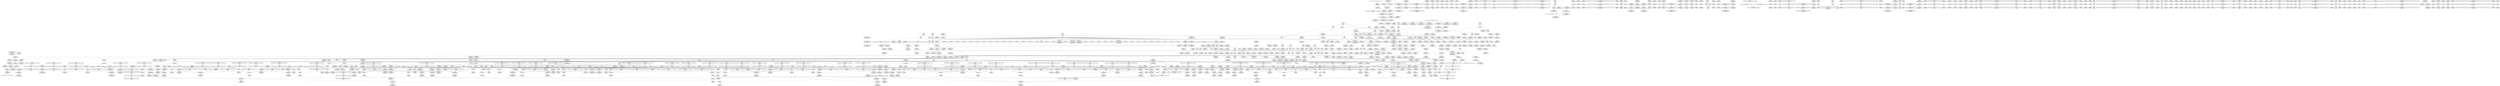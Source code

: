 digraph {
	CE0x4ea6df0 [shape=record,shape=Mrecord,label="{CE0x4ea6df0|rcu_read_unlock:_tmp1|*SummSource*}"]
	CE0x4f2ec90 [shape=record,shape=Mrecord,label="{CE0x4f2ec90|8:_%struct.sock*,_:_SCME_39,40_}"]
	CE0x4f45990 [shape=record,shape=Mrecord,label="{CE0x4f45990|task_sid:_tmp}"]
	CE0x4f88f60 [shape=record,shape=Mrecord,label="{CE0x4f88f60|i64*_getelementptr_inbounds_(_11_x_i64_,_11_x_i64_*___llvm_gcov_ctr132,_i64_0,_i64_0)|*Constant*|*SummSource*}"]
	CE0x4eb1980 [shape=record,shape=Mrecord,label="{CE0x4eb1980|get_current:_tmp1}"]
	CE0x4eca1e0 [shape=record,shape=Mrecord,label="{CE0x4eca1e0|cred_sid:_tmp5|security/selinux/hooks.c,196}"]
	CE0x4f53d40 [shape=record,shape=Mrecord,label="{CE0x4f53d40|GLOBAL:_lockdep_rcu_suspicious|*Constant*}"]
	CE0x4f493f0 [shape=record,shape=Mrecord,label="{CE0x4f493f0|_ret_void,_!dbg_!27717|include/linux/rcupdate.h,240|*SummSink*}"]
	CE0x4f7afa0 [shape=record,shape=Mrecord,label="{CE0x4f7afa0|rcu_read_lock:_tmp13|include/linux/rcupdate.h,882|*SummSource*}"]
	CE0x4f6d000 [shape=record,shape=Mrecord,label="{CE0x4f6d000|rcu_read_lock:_tmp5|include/linux/rcupdate.h,882|*SummSource*}"]
	CE0x4f87f60 [shape=record,shape=Mrecord,label="{CE0x4f87f60|rcu_read_unlock:_tobool1|include/linux/rcupdate.h,933|*SummSource*}"]
	CE0x4f373e0 [shape=record,shape=Mrecord,label="{CE0x4f373e0|__preempt_count_sub:_tmp2|*SummSource*}"]
	CE0x4f6dce0 [shape=record,shape=Mrecord,label="{CE0x4f6dce0|rcu_read_lock:_tmp7|include/linux/rcupdate.h,882|*SummSink*}"]
	CE0x4f4fed0 [shape=record,shape=Mrecord,label="{CE0x4f4fed0|task_sid:_tmp13|security/selinux/hooks.c,208|*SummSink*}"]
	CE0x4f55fe0 [shape=record,shape=Mrecord,label="{CE0x4f55fe0|_call_void_rcu_lock_release(%struct.lockdep_map*_rcu_lock_map)_#10,_!dbg_!27733|include/linux/rcupdate.h,935}"]
	CE0x4f94030 [shape=record,shape=Mrecord,label="{CE0x4f94030|rcu_read_unlock:_tmp15|include/linux/rcupdate.h,933}"]
	CE0x4f41480 [shape=record,shape=Mrecord,label="{CE0x4f41480|GLOBAL:_rcu_read_lock|*Constant*}"]
	CE0x4f60a10 [shape=record,shape=Mrecord,label="{CE0x4f60a10|i64*_getelementptr_inbounds_(_4_x_i64_,_4_x_i64_*___llvm_gcov_ctr130,_i64_0,_i64_3)|*Constant*|*SummSource*}"]
	CE0x4fc2b60 [shape=record,shape=Mrecord,label="{CE0x4fc2b60|_call_void_mcount()_#3}"]
	CE0x4ee81d0 [shape=record,shape=Mrecord,label="{CE0x4ee81d0|_call_void_mcount()_#3}"]
	CE0x4e9df40 [shape=record,shape=Mrecord,label="{CE0x4e9df40|32:_%struct.sock*,_:_CRE_24,32_|*MultipleSource*|Function::selinux_socket_listen&Arg::sock::|security/selinux/hooks.c,4189}"]
	CE0x4f78d30 [shape=record,shape=Mrecord,label="{CE0x4f78d30|rcu_read_lock:_call3|include/linux/rcupdate.h,882|*SummSource*}"]
	CE0x4ea64d0 [shape=record,shape=Mrecord,label="{CE0x4ea64d0|selinux_socket_listen:_call|security/selinux/hooks.c,4189|*SummSink*}"]
	CE0x4ed3e60 [shape=record,shape=Mrecord,label="{CE0x4ed3e60|i32_77|*Constant*|*SummSource*}"]
	CE0x4eb5880 [shape=record,shape=Mrecord,label="{CE0x4eb5880|i64*_getelementptr_inbounds_(_6_x_i64_,_6_x_i64_*___llvm_gcov_ctr327,_i64_0,_i64_0)|*Constant*}"]
	CE0x4f6f8d0 [shape=record,shape=Mrecord,label="{CE0x4f6f8d0|rcu_read_unlock:_tmp6|include/linux/rcupdate.h,933|*SummSource*}"]
	CE0x4eb85e0 [shape=record,shape=Mrecord,label="{CE0x4eb85e0|avc_has_perm:_auditdata|Function::avc_has_perm&Arg::auditdata::|*SummSource*}"]
	CE0x4f968e0 [shape=record,shape=Mrecord,label="{CE0x4f968e0|rcu_read_unlock:_tmp20|include/linux/rcupdate.h,933|*SummSource*}"]
	CE0x4ecad90 [shape=record,shape=Mrecord,label="{CE0x4ecad90|rcu_read_lock:_entry|*SummSink*}"]
	CE0x4f1de80 [shape=record,shape=Mrecord,label="{CE0x4f1de80|__rcu_read_unlock:_tmp3|*SummSink*}"]
	CE0x4f4d880 [shape=record,shape=Mrecord,label="{CE0x4f4d880|COLLAPSED:_GCMRE___llvm_gcov_ctr131_internal_global_2_x_i64_zeroinitializer:_elem_0:default:}"]
	CE0x4f26420 [shape=record,shape=Mrecord,label="{CE0x4f26420|sock_has_perm:_u|security/selinux/hooks.c,3973}"]
	CE0x4f90750 [shape=record,shape=Mrecord,label="{CE0x4f90750|rcu_read_unlock:_do.body|*SummSource*}"]
	CE0x4f90d10 [shape=record,shape=Mrecord,label="{CE0x4f90d10|i64*_getelementptr_inbounds_(_4_x_i64_,_4_x_i64_*___llvm_gcov_ctr133,_i64_0,_i64_1)|*Constant*|*SummSink*}"]
	CE0x4ed4450 [shape=record,shape=Mrecord,label="{CE0x4ed4450|i64*_getelementptr_inbounds_(_13_x_i64_,_13_x_i64_*___llvm_gcov_ctr126,_i64_0,_i64_1)|*Constant*|*SummSink*}"]
	CE0x4f2fe60 [shape=record,shape=Mrecord,label="{CE0x4f2fe60|8:_%struct.sock*,_:_SCME_54,55_}"]
	CE0x4f51350 [shape=record,shape=Mrecord,label="{CE0x4f51350|task_sid:_tmp14|security/selinux/hooks.c,208}"]
	CE0x4f57420 [shape=record,shape=Mrecord,label="{CE0x4f57420|_ret_void,_!dbg_!27717|include/linux/rcupdate.h,424|*SummSink*}"]
	CE0x4f3f240 [shape=record,shape=Mrecord,label="{CE0x4f3f240|_call_void_mcount()_#3|*SummSource*}"]
	CE0x4f67590 [shape=record,shape=Mrecord,label="{CE0x4f67590|cred_sid:_cred|Function::cred_sid&Arg::cred::|*SummSource*}"]
	CE0x4ed3560 [shape=record,shape=Mrecord,label="{CE0x4ed3560|task_sid:_real_cred|security/selinux/hooks.c,208|*SummSource*}"]
	CE0x4f3a180 [shape=record,shape=Mrecord,label="{CE0x4f3a180|rcu_read_lock:_tmp10|include/linux/rcupdate.h,882|*SummSource*}"]
	CE0x4f8aa80 [shape=record,shape=Mrecord,label="{CE0x4f8aa80|__preempt_count_add:_val|Function::__preempt_count_add&Arg::val::|*SummSink*}"]
	CE0x4fc0890 [shape=record,shape=Mrecord,label="{CE0x4fc0890|i64*_getelementptr_inbounds_(_4_x_i64_,_4_x_i64_*___llvm_gcov_ctr134,_i64_0,_i64_2)|*Constant*|*SummSink*}"]
	CE0x4f35680 [shape=record,shape=Mrecord,label="{CE0x4f35680|sock_has_perm:_tmp12|security/selinux/hooks.c,3970|*SummSource*}"]
	CE0x5010670 [shape=record,shape=Mrecord,label="{CE0x5010670|__preempt_count_add:_tmp1|*SummSink*}"]
	CE0x4f269a0 [shape=record,shape=Mrecord,label="{CE0x4f269a0|sock_has_perm:_tmp17|security/selinux/hooks.c,3976|*SummSource*}"]
	CE0x4f6ebe0 [shape=record,shape=Mrecord,label="{CE0x4f6ebe0|rcu_read_lock:_tmp4|include/linux/rcupdate.h,882|*SummSink*}"]
	CE0x4fcf230 [shape=record,shape=Mrecord,label="{CE0x4fcf230|rcu_lock_release:_tmp5|include/linux/rcupdate.h,423}"]
	CE0x4f28950 [shape=record,shape=Mrecord,label="{CE0x4f28950|sock_has_perm:_sk4|security/selinux/hooks.c,3974|*SummSource*}"]
	CE0x4ec6510 [shape=record,shape=Mrecord,label="{CE0x4ec6510|i32_22|*Constant*}"]
	CE0x4f24a80 [shape=record,shape=Mrecord,label="{CE0x4f24a80|i64*_getelementptr_inbounds_(_6_x_i64_,_6_x_i64_*___llvm_gcov_ctr327,_i64_0,_i64_3)|*Constant*}"]
	CE0x4f4c130 [shape=record,shape=Mrecord,label="{CE0x4f4c130|task_sid:_tmp5|security/selinux/hooks.c,208|*SummSource*}"]
	CE0x4f1a400 [shape=record,shape=Mrecord,label="{CE0x4f1a400|task_sid:_tmp25|security/selinux/hooks.c,208|*SummSource*}"]
	CE0x4ed3670 [shape=record,shape=Mrecord,label="{CE0x4ed3670|task_sid:_real_cred|security/selinux/hooks.c,208|*SummSink*}"]
	CE0x4f613f0 [shape=record,shape=Mrecord,label="{CE0x4f613f0|rcu_lock_acquire:_tmp7|*SummSink*}"]
	CE0x4f90320 [shape=record,shape=Mrecord,label="{CE0x4f90320|rcu_lock_release:_tmp2}"]
	CE0x4ed1bd0 [shape=record,shape=Mrecord,label="{CE0x4ed1bd0|_call_void_rcu_read_lock()_#10,_!dbg_!27712|security/selinux/hooks.c,207}"]
	CE0x4fee730 [shape=record,shape=Mrecord,label="{CE0x4fee730|__rcu_read_unlock:_do.body|*SummSource*}"]
	CE0x4f85250 [shape=record,shape=Mrecord,label="{CE0x4f85250|rcu_read_unlock:_tmp2|*SummSource*}"]
	CE0x4eb6750 [shape=record,shape=Mrecord,label="{CE0x4eb6750|sock_has_perm:_sid|security/selinux/hooks.c,3969|*SummSink*}"]
	CE0x4ed1d80 [shape=record,shape=Mrecord,label="{CE0x4ed1d80|_call_void_rcu_read_lock()_#10,_!dbg_!27712|security/selinux/hooks.c,207|*SummSink*}"]
	CE0x4f48960 [shape=record,shape=Mrecord,label="{CE0x4f48960|rcu_read_lock:_tmp}"]
	CE0x4eb6540 [shape=record,shape=Mrecord,label="{CE0x4eb6540|_ret_i32_%call7,_!dbg_!27749|security/selinux/hooks.c,210|*SummSink*}"]
	CE0x4f81790 [shape=record,shape=Mrecord,label="{CE0x4f81790|rcu_read_lock:_tmp22|include/linux/rcupdate.h,884}"]
	CE0x4ff1ad0 [shape=record,shape=Mrecord,label="{CE0x4ff1ad0|__preempt_count_add:_tmp6|./arch/x86/include/asm/preempt.h,73|*SummSource*}"]
	CE0x4f41980 [shape=record,shape=Mrecord,label="{CE0x4f41980|cred_sid:_tmp2|*SummSink*}"]
	CE0x4ea4550 [shape=record,shape=Mrecord,label="{CE0x4ea4550|selinux_socket_listen:_tmp|*SummSink*}"]
	CE0x4f28660 [shape=record,shape=Mrecord,label="{CE0x4f28660|sock_has_perm:_tmp15|security/selinux/hooks.c,3974|*SummSink*}"]
	CE0x4fd0ca0 [shape=record,shape=Mrecord,label="{CE0x4fd0ca0|__rcu_read_lock:_tmp|*SummSource*}"]
	CE0x4f63610 [shape=record,shape=Mrecord,label="{CE0x4f63610|i64_ptrtoint_(i8*_blockaddress(_rcu_lock_release,_%__here)_to_i64)|*Constant*|*SummSource*}"]
	CE0x4ec5850 [shape=record,shape=Mrecord,label="{CE0x4ec5850|sock_has_perm:_ad|security/selinux/hooks.c, 3965}"]
	CE0x4f48e80 [shape=record,shape=Mrecord,label="{CE0x4f48e80|i64_5|*Constant*|*SummSource*}"]
	CE0x4ebd180 [shape=record,shape=Mrecord,label="{CE0x4ebd180|i32_59|*Constant*}"]
	CE0x4f52770 [shape=record,shape=Mrecord,label="{CE0x4f52770|i64*_getelementptr_inbounds_(_13_x_i64_,_13_x_i64_*___llvm_gcov_ctr126,_i64_0,_i64_8)|*Constant*}"]
	CE0x4fd49d0 [shape=record,shape=Mrecord,label="{CE0x4fd49d0|__preempt_count_sub:_tmp6|./arch/x86/include/asm/preempt.h,78|*SummSource*}"]
	CE0x4f84c30 [shape=record,shape=Mrecord,label="{CE0x4f84c30|__preempt_count_sub:_entry|*SummSource*}"]
	CE0x4f42650 [shape=record,shape=Mrecord,label="{CE0x4f42650|task_sid:_tmp7|security/selinux/hooks.c,208}"]
	CE0x4f53540 [shape=record,shape=Mrecord,label="{CE0x4f53540|_call_void_lockdep_rcu_suspicious(i8*_getelementptr_inbounds_(_25_x_i8_,_25_x_i8_*_.str3,_i32_0,_i32_0),_i32_208,_i8*_getelementptr_inbounds_(_41_x_i8_,_41_x_i8_*_.str44,_i32_0,_i32_0))_#10,_!dbg_!27732|security/selinux/hooks.c,208}"]
	CE0x4f1eda0 [shape=record,shape=Mrecord,label="{CE0x4f1eda0|i64*_getelementptr_inbounds_(_4_x_i64_,_4_x_i64_*___llvm_gcov_ctr134,_i64_0,_i64_3)|*Constant*|*SummSink*}"]
	CE0x4ff17e0 [shape=record,shape=Mrecord,label="{CE0x4ff17e0|_call_void_asm_sideeffect_,_memory_,_dirflag_,_fpsr_,_flags_()_#3,_!dbg_!27711,_!srcloc_!27714|include/linux/rcupdate.h,244}"]
	CE0x4ecb1d0 [shape=record,shape=Mrecord,label="{CE0x4ecb1d0|get_current:_tmp2|*SummSource*}"]
	CE0x4ff3250 [shape=record,shape=Mrecord,label="{CE0x4ff3250|i64*_getelementptr_inbounds_(_4_x_i64_,_4_x_i64_*___llvm_gcov_ctr135,_i64_0,_i64_1)|*Constant*|*SummSink*}"]
	CE0x4ee1fa0 [shape=record,shape=Mrecord,label="{CE0x4ee1fa0|i32_4096|*Constant*|*SummSource*}"]
	CE0x4eb1730 [shape=record,shape=Mrecord,label="{CE0x4eb1730|selinux_socket_listen:_sock|Function::selinux_socket_listen&Arg::sock::|*SummSink*}"]
	CE0x4f51250 [shape=record,shape=Mrecord,label="{CE0x4f51250|i64_7|*Constant*|*SummSink*}"]
	CE0x4f5fb90 [shape=record,shape=Mrecord,label="{CE0x4f5fb90|__preempt_count_sub:_tmp7|./arch/x86/include/asm/preempt.h,78|*SummSink*}"]
	CE0x4eb1330 [shape=record,shape=Mrecord,label="{CE0x4eb1330|i64*_getelementptr_inbounds_(_2_x_i64_,_2_x_i64_*___llvm_gcov_ctr98,_i64_0,_i64_1)|*Constant*}"]
	CE0x4ee8300 [shape=record,shape=Mrecord,label="{CE0x4ee8300|rcu_read_lock:_call|include/linux/rcupdate.h,882|*SummSink*}"]
	CE0x4eb6100 [shape=record,shape=Mrecord,label="{CE0x4eb6100|task_sid:_task|Function::task_sid&Arg::task::|*SummSink*}"]
	CE0x4f81390 [shape=record,shape=Mrecord,label="{CE0x4f81390|i64*_getelementptr_inbounds_(_11_x_i64_,_11_x_i64_*___llvm_gcov_ctr127,_i64_0,_i64_10)|*Constant*|*SummSink*}"]
	CE0x4ec8ee0 [shape=record,shape=Mrecord,label="{CE0x4ec8ee0|selinux_socket_listen:_tmp3|*SummSource*}"]
	CE0x4f2dfe0 [shape=record,shape=Mrecord,label="{CE0x4f2dfe0|8:_%struct.sock*,_:_SCME_28,29_}"]
	CE0x4f290f0 [shape=record,shape=Mrecord,label="{CE0x4f290f0|sock_has_perm:_sid5|security/selinux/hooks.c,3976|*SummSource*}"]
	CE0x4f888c0 [shape=record,shape=Mrecord,label="{CE0x4f888c0|rcu_read_unlock:_call|include/linux/rcupdate.h,933|*SummSink*}"]
	CE0x4f6b380 [shape=record,shape=Mrecord,label="{CE0x4f6b380|cred_sid:_sid|security/selinux/hooks.c,197|*SummSink*}"]
	CE0x45ef040 [shape=record,shape=Mrecord,label="{CE0x45ef040|sock_has_perm:_sk|Function::sock_has_perm&Arg::sk::}"]
	CE0x4ec1700 [shape=record,shape=Mrecord,label="{CE0x4ec1700|_call_void_mcount()_#3|*SummSource*}"]
	CE0x4f2e570 [shape=record,shape=Mrecord,label="{CE0x4f2e570|8:_%struct.sock*,_:_SCME_33,34_}"]
	CE0x4eca320 [shape=record,shape=Mrecord,label="{CE0x4eca320|task_sid:_land.lhs.true2}"]
	CE0x4eb2ed0 [shape=record,shape=Mrecord,label="{CE0x4eb2ed0|selinux_socket_listen:_sk|security/selinux/hooks.c,4189|*SummSink*}"]
	CE0x4ed4210 [shape=record,shape=Mrecord,label="{CE0x4ed4210|rcu_read_lock:_tmp2|*SummSource*}"]
	CE0x4fd3ed0 [shape=record,shape=Mrecord,label="{CE0x4fd3ed0|i64*_getelementptr_inbounds_(_4_x_i64_,_4_x_i64_*___llvm_gcov_ctr133,_i64_0,_i64_2)|*Constant*}"]
	CE0x4f61330 [shape=record,shape=Mrecord,label="{CE0x4f61330|rcu_lock_acquire:_tmp7|*SummSource*}"]
	CE0x4fc1250 [shape=record,shape=Mrecord,label="{CE0x4fc1250|rcu_lock_release:_tmp1|*SummSink*}"]
	CE0x4fb97c0 [shape=record,shape=Mrecord,label="{CE0x4fb97c0|i64*_getelementptr_inbounds_(_4_x_i64_,_4_x_i64_*___llvm_gcov_ctr128,_i64_0,_i64_2)|*Constant*|*SummSource*}"]
	CE0x4f4a980 [shape=record,shape=Mrecord,label="{CE0x4f4a980|i64_3|*Constant*|*SummSink*}"]
	CE0x4f6b140 [shape=record,shape=Mrecord,label="{CE0x4f6b140|rcu_read_lock:_land.lhs.true2}"]
	CE0x4f35510 [shape=record,shape=Mrecord,label="{CE0x4f35510|sock_has_perm:_tmp12|security/selinux/hooks.c,3970}"]
	CE0x4f88850 [shape=record,shape=Mrecord,label="{CE0x4f88850|rcu_read_unlock:_call|include/linux/rcupdate.h,933|*SummSource*}"]
	CE0x4fd3380 [shape=record,shape=Mrecord,label="{CE0x4fd3380|_call_void_asm_addl_$1,_%gs:$0_,_*m,ri,*m,_dirflag_,_fpsr_,_flags_(i32*___preempt_count,_i32_%val,_i32*___preempt_count)_#3,_!dbg_!27714,_!srcloc_!27717|./arch/x86/include/asm/preempt.h,72}"]
	CE0x4ee67d0 [shape=record,shape=Mrecord,label="{CE0x4ee67d0|rcu_lock_acquire:___here|*SummSink*}"]
	CE0x4f2df30 [shape=record,shape=Mrecord,label="{CE0x4f2df30|8:_%struct.sock*,_:_SCME_27,28_}"]
	CE0x4f39c80 [shape=record,shape=Mrecord,label="{CE0x4f39c80|rcu_read_lock:_tmp9|include/linux/rcupdate.h,882|*SummSink*}"]
	CE0x4f7c550 [shape=record,shape=Mrecord,label="{CE0x4f7c550|i64*_getelementptr_inbounds_(_11_x_i64_,_11_x_i64_*___llvm_gcov_ctr127,_i64_0,_i64_8)|*Constant*|*SummSource*}"]
	CE0x4eb59c0 [shape=record,shape=Mrecord,label="{CE0x4eb59c0|GLOBAL:_task_sid|*Constant*}"]
	CE0x4e9e7b0 [shape=record,shape=Mrecord,label="{CE0x4e9e7b0|get_current:_entry}"]
	CE0x4ea81d0 [shape=record,shape=Mrecord,label="{CE0x4ea81d0|i64*_getelementptr_inbounds_(_6_x_i64_,_6_x_i64_*___llvm_gcov_ctr327,_i64_0,_i64_0)|*Constant*|*SummSink*}"]
	CE0x4f6a940 [shape=record,shape=Mrecord,label="{CE0x4f6a940|GLOBAL:_rcu_lock_map|Global_var:rcu_lock_map}"]
	CE0x4f66f30 [shape=record,shape=Mrecord,label="{CE0x4f66f30|GLOBAL:_cred_sid|*Constant*|*SummSource*}"]
	CE0x4f44040 [shape=record,shape=Mrecord,label="{CE0x4f44040|task_sid:_call|security/selinux/hooks.c,208}"]
	CE0x4ec2280 [shape=record,shape=Mrecord,label="{CE0x4ec2280|_call_void_mcount()_#3|*SummSink*}"]
	CE0x4f8ae80 [shape=record,shape=Mrecord,label="{CE0x4f8ae80|rcu_read_unlock:_land.lhs.true|*SummSink*}"]
	CE0x4f6f330 [shape=record,shape=Mrecord,label="{CE0x4f6f330|__rcu_read_lock:_tmp1}"]
	CE0x4f65f60 [shape=record,shape=Mrecord,label="{CE0x4f65f60|task_sid:_tmp27|security/selinux/hooks.c,208}"]
	CE0x4f2f280 [shape=record,shape=Mrecord,label="{CE0x4f2f280|8:_%struct.sock*,_:_SCME_44,45_}"]
	CE0x4ed1570 [shape=record,shape=Mrecord,label="{CE0x4ed1570|rcu_read_lock:_entry}"]
	CE0x4ec3420 [shape=record,shape=Mrecord,label="{CE0x4ec3420|task_sid:_do.end6|*SummSource*}"]
	CE0x4f468c0 [shape=record,shape=Mrecord,label="{CE0x4f468c0|task_sid:_tobool1|security/selinux/hooks.c,208}"]
	CE0x500a420 [shape=record,shape=Mrecord,label="{CE0x500a420|i64*_getelementptr_inbounds_(_4_x_i64_,_4_x_i64_*___llvm_gcov_ctr135,_i64_0,_i64_2)|*Constant*|*SummSink*}"]
	CE0x4f69d40 [shape=record,shape=Mrecord,label="{CE0x4f69d40|rcu_read_lock:_tmp6|include/linux/rcupdate.h,882|*SummSink*}"]
	CE0x4f29860 [shape=record,shape=Mrecord,label="{CE0x4f29860|sock_has_perm:_sclass|security/selinux/hooks.c,3976}"]
	CE0x4ea1970 [shape=record,shape=Mrecord,label="{CE0x4ea1970|GLOBAL:_get_current|*Constant*}"]
	CE0x4f577c0 [shape=record,shape=Mrecord,label="{CE0x4f577c0|rcu_lock_release:_map|Function::rcu_lock_release&Arg::map::|*SummSource*}"]
	CE0x4f568d0 [shape=record,shape=Mrecord,label="{CE0x4f568d0|_call_void_rcu_lock_release(%struct.lockdep_map*_rcu_lock_map)_#10,_!dbg_!27733|include/linux/rcupdate.h,935|*SummSource*}"]
	CE0x4f917c0 [shape=record,shape=Mrecord,label="{CE0x4f917c0|_call_void___preempt_count_sub(i32_1)_#10,_!dbg_!27715|include/linux/rcupdate.h,244|*SummSource*}"]
	CE0x4ea2e90 [shape=record,shape=Mrecord,label="{CE0x4ea2e90|GLOBAL:_get_current|*Constant*|*SummSink*}"]
	CE0x4f918f0 [shape=record,shape=Mrecord,label="{CE0x4f918f0|_call_void_asm_sideeffect_,_memory_,_dirflag_,_fpsr_,_flags_()_#3,_!dbg_!27711,_!srcloc_!27714|include/linux/rcupdate.h,244|*SummSink*}"]
	CE0x4f365c0 [shape=record,shape=Mrecord,label="{CE0x4f365c0|sock_has_perm:_tmp3|security/selinux/hooks.c,3964|*SummSink*}"]
	CE0x4eedb40 [shape=record,shape=Mrecord,label="{CE0x4eedb40|GLOBAL:___rcu_read_lock|*Constant*}"]
	CE0x4f56320 [shape=record,shape=Mrecord,label="{CE0x4f56320|rcu_read_unlock:_tmp22|include/linux/rcupdate.h,935}"]
	CE0x4f57180 [shape=record,shape=Mrecord,label="{CE0x4f57180|GLOBAL:_rcu_lock_release|*Constant*|*SummSource*}"]
	CE0x4f45a00 [shape=record,shape=Mrecord,label="{CE0x4f45a00|COLLAPSED:_GCMRE___llvm_gcov_ctr126_internal_global_13_x_i64_zeroinitializer:_elem_0:default:}"]
	CE0x4f43ac0 [shape=record,shape=Mrecord,label="{CE0x4f43ac0|rcu_read_lock:_tmp|*SummSink*}"]
	CE0x4f4b640 [shape=record,shape=Mrecord,label="{CE0x4f4b640|__rcu_read_lock:_tmp6|include/linux/rcupdate.h,240|*SummSink*}"]
	CE0x4f2c0b0 [shape=record,shape=Mrecord,label="{CE0x4f2c0b0|avc_has_perm:_tclass|Function::avc_has_perm&Arg::tclass::|*SummSink*}"]
	CE0x4f2f3b0 [shape=record,shape=Mrecord,label="{CE0x4f2f3b0|8:_%struct.sock*,_:_SCME_45,46_}"]
	CE0x4f4b0f0 [shape=record,shape=Mrecord,label="{CE0x4f4b0f0|task_sid:_if.then|*SummSource*}"]
	CE0x4f65250 [shape=record,shape=Mrecord,label="{CE0x4f65250|rcu_lock_release:_indirectgoto}"]
	CE0x4f281d0 [shape=record,shape=Mrecord,label="{CE0x4f281d0|sock_has_perm:_net3|security/selinux/hooks.c,3974|*SummSink*}"]
	CE0x4fd5930 [shape=record,shape=Mrecord,label="{CE0x4fd5930|__preempt_count_add:_tmp3}"]
	CE0x4fd2060 [shape=record,shape=Mrecord,label="{CE0x4fd2060|i8*_undef|*Constant*}"]
	CE0x4f27e70 [shape=record,shape=Mrecord,label="{CE0x4f27e70|sock_has_perm:_sid5|security/selinux/hooks.c,3976|*SummSink*}"]
	CE0x4f39490 [shape=record,shape=Mrecord,label="{CE0x4f39490|rcu_read_lock:_tobool1|include/linux/rcupdate.h,882|*SummSource*}"]
	CE0x4f2aba0 [shape=record,shape=Mrecord,label="{CE0x4f2aba0|GLOBAL:_rcu_read_lock.__warned|Global_var:rcu_read_lock.__warned}"]
	CE0x4ed1210 [shape=record,shape=Mrecord,label="{CE0x4ed1210|__rcu_read_lock:_entry|*SummSource*}"]
	CE0x4eb2ff0 [shape=record,shape=Mrecord,label="{CE0x4eb2ff0|i32_2|*Constant*|*SummSink*}"]
	CE0x4f20f20 [shape=record,shape=Mrecord,label="{CE0x4f20f20|__preempt_count_sub:_tmp1|*SummSource*}"]
	CE0x4f1c980 [shape=record,shape=Mrecord,label="{CE0x4f1c980|i64*_getelementptr_inbounds_(_13_x_i64_,_13_x_i64_*___llvm_gcov_ctr126,_i64_0,_i64_10)|*Constant*|*SummSink*}"]
	CE0x4f2a320 [shape=record,shape=Mrecord,label="{CE0x4f2a320|sock_has_perm:_call6|security/selinux/hooks.c,3976}"]
	"CONST[source:1(input),value:2(dynamic)][purpose:{object}]"
	CE0x4f6f040 [shape=record,shape=Mrecord,label="{CE0x4f6f040|GLOBAL:___llvm_gcov_ctr127|Global_var:__llvm_gcov_ctr127|*SummSink*}"]
	CE0x4f5f790 [shape=record,shape=Mrecord,label="{CE0x4f5f790|_call_void_asm_sideeffect_,_memory_,_dirflag_,_fpsr_,_flags_()_#3,_!dbg_!27711,_!srcloc_!27714|include/linux/rcupdate.h,244|*SummSource*}"]
	CE0x4fd1820 [shape=record,shape=Mrecord,label="{CE0x4fd1820|__rcu_read_lock:_do.body|*SummSource*}"]
	CE0x4f65de0 [shape=record,shape=Mrecord,label="{CE0x4f65de0|_call_void_rcu_read_unlock()_#10,_!dbg_!27748|security/selinux/hooks.c,209|*SummSink*}"]
	CE0x4f8bd40 [shape=record,shape=Mrecord,label="{CE0x4f8bd40|i64*_getelementptr_inbounds_(_4_x_i64_,_4_x_i64_*___llvm_gcov_ctr130,_i64_0,_i64_2)|*Constant*|*SummSource*}"]
	CE0x4f2f9a0 [shape=record,shape=Mrecord,label="{CE0x4f2f9a0|8:_%struct.sock*,_:_SCME_50,51_}"]
	CE0x4fd6e70 [shape=record,shape=Mrecord,label="{CE0x4fd6e70|void_(i32*,_i32,_i32*)*_asm_addl_$1,_%gs:$0_,_*m,ri,*m,_dirflag_,_fpsr_,_flags_|*SummSource*}"]
	CE0x4f7e0f0 [shape=record,shape=Mrecord,label="{CE0x4f7e0f0|i64*_getelementptr_inbounds_(_11_x_i64_,_11_x_i64_*___llvm_gcov_ctr127,_i64_0,_i64_9)|*Constant*}"]
	CE0x4f942d0 [shape=record,shape=Mrecord,label="{CE0x4f942d0|rcu_read_unlock:_tmp15|include/linux/rcupdate.h,933|*SummSink*}"]
	CE0x4f1bbd0 [shape=record,shape=Mrecord,label="{CE0x4f1bbd0|task_sid:_tmp20|security/selinux/hooks.c,208|*SummSink*}"]
	CE0x4fd2f70 [shape=record,shape=Mrecord,label="{CE0x4fd2f70|rcu_lock_release:___here|*SummSink*}"]
	CE0x4ebe5b0 [shape=record,shape=Mrecord,label="{CE0x4ebe5b0|sock_has_perm:_entry|*SummSink*}"]
	CE0x4eb3d00 [shape=record,shape=Mrecord,label="{CE0x4eb3d00|_call_void_mcount()_#3}"]
	CE0x4ee9de0 [shape=record,shape=Mrecord,label="{CE0x4ee9de0|rcu_read_lock:_tmp1|*SummSink*}"]
	CE0x4f55b30 [shape=record,shape=Mrecord,label="{CE0x4f55b30|i64*_getelementptr_inbounds_(_11_x_i64_,_11_x_i64_*___llvm_gcov_ctr132,_i64_0,_i64_10)|*Constant*|*SummSource*}"]
	CE0x4f70770 [shape=record,shape=Mrecord,label="{CE0x4f70770|__preempt_count_sub:_entry}"]
	CE0x4f66980 [shape=record,shape=Mrecord,label="{CE0x4f66980|task_sid:_call7|security/selinux/hooks.c,208|*SummSource*}"]
	CE0x4f18d80 [shape=record,shape=Mrecord,label="{CE0x4f18d80|i8*_getelementptr_inbounds_(_41_x_i8_,_41_x_i8_*_.str44,_i32_0,_i32_0)|*Constant*|*SummSource*}"]
	CE0x4f1dd70 [shape=record,shape=Mrecord,label="{CE0x4f1dd70|__rcu_read_unlock:_tmp3|*SummSource*}"]
	CE0x4f2bf40 [shape=record,shape=Mrecord,label="{CE0x4f2bf40|avc_has_perm:_tclass|Function::avc_has_perm&Arg::tclass::|*SummSource*}"]
	CE0x4ed1500 [shape=record,shape=Mrecord,label="{CE0x4ed1500|_ret_void,_!dbg_!27735|include/linux/rcupdate.h,884|*SummSink*}"]
	CE0x4fbf290 [shape=record,shape=Mrecord,label="{CE0x4fbf290|__rcu_read_unlock:_tmp1|*SummSink*}"]
	CE0x4f94b10 [shape=record,shape=Mrecord,label="{CE0x4f94b10|i64*_getelementptr_inbounds_(_11_x_i64_,_11_x_i64_*___llvm_gcov_ctr132,_i64_0,_i64_8)|*Constant*|*SummSource*}"]
	CE0x4f98ce0 [shape=record,shape=Mrecord,label="{CE0x4f98ce0|rcu_lock_acquire:_tmp1|*SummSource*}"]
	CE0x4f8f000 [shape=record,shape=Mrecord,label="{CE0x4f8f000|rcu_read_unlock:_tmp10|include/linux/rcupdate.h,933|*SummSource*}"]
	CE0x4f59f90 [shape=record,shape=Mrecord,label="{CE0x4f59f90|i64*_getelementptr_inbounds_(_4_x_i64_,_4_x_i64_*___llvm_gcov_ctr133,_i64_0,_i64_1)|*Constant*|*SummSource*}"]
	CE0x4f47a20 [shape=record,shape=Mrecord,label="{CE0x4f47a20|_call_void_rcu_lock_acquire(%struct.lockdep_map*_rcu_lock_map)_#10,_!dbg_!27711|include/linux/rcupdate.h,881|*SummSource*}"]
	CE0x4f91a60 [shape=record,shape=Mrecord,label="{CE0x4f91a60|_call_void___preempt_count_sub(i32_1)_#10,_!dbg_!27715|include/linux/rcupdate.h,244}"]
	CE0x4f39170 [shape=record,shape=Mrecord,label="{CE0x4f39170|__preempt_count_add:_tmp2}"]
	CE0x4eab3e0 [shape=record,shape=Mrecord,label="{CE0x4eab3e0|task_sid:_if.end|*SummSource*}"]
	CE0x4fc0540 [shape=record,shape=Mrecord,label="{CE0x4fc0540|COLLAPSED:_GCMRE___llvm_gcov_ctr130_internal_global_4_x_i64_zeroinitializer:_elem_0:default:}"]
	CE0x4f7e2f0 [shape=record,shape=Mrecord,label="{CE0x4f7e2f0|i64*_getelementptr_inbounds_(_11_x_i64_,_11_x_i64_*___llvm_gcov_ctr127,_i64_0,_i64_9)|*Constant*|*SummSink*}"]
	CE0x4f192d0 [shape=record,shape=Mrecord,label="{CE0x4f192d0|task_sid:_tmp23|security/selinux/hooks.c,208|*SummSource*}"]
	CE0x4ee84c0 [shape=record,shape=Mrecord,label="{CE0x4ee84c0|i32_0|*Constant*}"]
	CE0x4f28f80 [shape=record,shape=Mrecord,label="{CE0x4f28f80|sock_has_perm:_sid5|security/selinux/hooks.c,3976}"]
	CE0x4eb70e0 [shape=record,shape=Mrecord,label="{CE0x4eb70e0|i32_1|*Constant*}"]
	CE0x4ed9420 [shape=record,shape=Mrecord,label="{CE0x4ed9420|i8_2|*Constant*|*SummSource*}"]
	CE0x4fd1b30 [shape=record,shape=Mrecord,label="{CE0x4fd1b30|__rcu_read_lock:_tmp2}"]
	CE0x4f25e90 [shape=record,shape=Mrecord,label="{CE0x4f25e90|__rcu_read_lock:_tmp3|*SummSource*}"]
	CE0x4f91020 [shape=record,shape=Mrecord,label="{CE0x4f91020|rcu_read_unlock:_tmp7|include/linux/rcupdate.h,933|*SummSink*}"]
	CE0x4f2d9e0 [shape=record,shape=Mrecord,label="{CE0x4f2d9e0|8:_%struct.sock*,_:_SCME_24,25_}"]
	CE0x4f6a220 [shape=record,shape=Mrecord,label="{CE0x4f6a220|rcu_read_lock:_if.then|*SummSink*}"]
	CE0x4f2a7c0 [shape=record,shape=Mrecord,label="{CE0x4f2a7c0|i32_(i32,_i32,_i16,_i32,_%struct.common_audit_data*)*_bitcast_(i32_(i32,_i32,_i16,_i32,_%struct.common_audit_data.495*)*_avc_has_perm_to_i32_(i32,_i32,_i16,_i32,_%struct.common_audit_data*)*)|*Constant*}"]
	CE0x4f87db0 [shape=record,shape=Mrecord,label="{CE0x4f87db0|rcu_read_unlock:_tmp9|include/linux/rcupdate.h,933}"]
	CE0x4f50470 [shape=record,shape=Mrecord,label="{CE0x4f50470|task_sid:_call3|security/selinux/hooks.c,208|*SummSink*}"]
	CE0x4f90660 [shape=record,shape=Mrecord,label="{CE0x4f90660|rcu_read_unlock:_do.body}"]
	CE0x4f3ebd0 [shape=record,shape=Mrecord,label="{CE0x4f3ebd0|_ret_void,_!dbg_!27735|include/linux/rcupdate.h,884}"]
	CE0x4f92fb0 [shape=record,shape=Mrecord,label="{CE0x4f92fb0|i64*_getelementptr_inbounds_(_4_x_i64_,_4_x_i64_*___llvm_gcov_ctr135,_i64_0,_i64_3)|*Constant*}"]
	CE0x4f8a2b0 [shape=record,shape=Mrecord,label="{CE0x4f8a2b0|__preempt_count_add:_tmp5|./arch/x86/include/asm/preempt.h,72}"]
	CE0x4ee7e50 [shape=record,shape=Mrecord,label="{CE0x4ee7e50|rcu_read_unlock:_if.end}"]
	CE0x69c7a80 [shape=record,shape=Mrecord,label="{CE0x69c7a80|sock_has_perm:_entry}"]
	CE0x4f90810 [shape=record,shape=Mrecord,label="{CE0x4f90810|rcu_read_unlock:_do.body|*SummSink*}"]
	CE0x4f585e0 [shape=record,shape=Mrecord,label="{CE0x4f585e0|_ret_void,_!dbg_!27717|include/linux/rcupdate.h,245|*SummSink*}"]
	CE0x4f6c130 [shape=record,shape=Mrecord,label="{CE0x4f6c130|COLLAPSED:_GCMRE___llvm_gcov_ctr132_internal_global_11_x_i64_zeroinitializer:_elem_0:default:}"]
	CE0x4f988c0 [shape=record,shape=Mrecord,label="{CE0x4f988c0|i32_934|*Constant*|*SummSource*}"]
	CE0x4f45bb0 [shape=record,shape=Mrecord,label="{CE0x4f45bb0|rcu_read_lock:_tmp3|*SummSink*}"]
	CE0x4f344a0 [shape=record,shape=Mrecord,label="{CE0x4f344a0|i64_0|*Constant*}"]
	CE0x4f3f6e0 [shape=record,shape=Mrecord,label="{CE0x4f3f6e0|i64*_getelementptr_inbounds_(_11_x_i64_,_11_x_i64_*___llvm_gcov_ctr127,_i64_0,_i64_1)|*Constant*|*SummSink*}"]
	CE0x4f82310 [shape=record,shape=Mrecord,label="{CE0x4f82310|cred_sid:_bb|*SummSink*}"]
	CE0x4f2a060 [shape=record,shape=Mrecord,label="{CE0x4f2a060|i32_4|*Constant*|*SummSink*}"]
	CE0x4fd1240 [shape=record,shape=Mrecord,label="{CE0x4fd1240|_ret_void,_!dbg_!27719|./arch/x86/include/asm/preempt.h,73}"]
	CE0x4ee0db0 [shape=record,shape=Mrecord,label="{CE0x4ee0db0|sock_has_perm:_perms|Function::sock_has_perm&Arg::perms::|*SummSink*}"]
	CE0x4f707e0 [shape=record,shape=Mrecord,label="{CE0x4f707e0|__preempt_count_sub:_val|Function::__preempt_count_sub&Arg::val::|*SummSink*}"]
	CE0x4ec7810 [shape=record,shape=Mrecord,label="{CE0x4ec7810|i64*_getelementptr_inbounds_(_6_x_i64_,_6_x_i64_*___llvm_gcov_ctr327,_i64_0,_i64_0)|*Constant*|*SummSource*}"]
	CE0x4f852c0 [shape=record,shape=Mrecord,label="{CE0x4f852c0|rcu_read_unlock:_tmp2|*SummSink*}"]
	CE0x4ed6240 [shape=record,shape=Mrecord,label="{CE0x4ed6240|sock_has_perm:_tmp14|security/selinux/hooks.c,3972|*SummSink*}"]
	CE0x4e9e2f0 [shape=record,shape=Mrecord,label="{CE0x4e9e2f0|i32_0|*Constant*}"]
	CE0x4fec080 [shape=record,shape=Mrecord,label="{CE0x4fec080|_call_void_mcount()_#3|*SummSink*}"]
	CE0x4f69aa0 [shape=record,shape=Mrecord,label="{CE0x4f69aa0|rcu_read_lock:_tmp6|include/linux/rcupdate.h,882}"]
	CE0x4f95550 [shape=record,shape=Mrecord,label="{CE0x4f95550|i8*_getelementptr_inbounds_(_44_x_i8_,_44_x_i8_*_.str47,_i32_0,_i32_0)|*Constant*}"]
	CE0x4f1f240 [shape=record,shape=Mrecord,label="{CE0x4f1f240|__rcu_read_unlock:_tmp6|include/linux/rcupdate.h,245|*SummSink*}"]
	CE0x4ea8540 [shape=record,shape=Mrecord,label="{CE0x4ea8540|selinux_socket_listen:_entry|*SummSink*}"]
	CE0x4ed1a10 [shape=record,shape=Mrecord,label="{CE0x4ed1a10|rcu_read_unlock:_land.lhs.true2|*SummSource*}"]
	CE0x4ea4ad0 [shape=record,shape=Mrecord,label="{CE0x4ea4ad0|i32_0|*Constant*|*SummSource*}"]
	CE0x4f49600 [shape=record,shape=Mrecord,label="{CE0x4f49600|_call_void_mcount()_#3}"]
	CE0x4f1e230 [shape=record,shape=Mrecord,label="{CE0x4f1e230|__preempt_count_sub:_tmp7|./arch/x86/include/asm/preempt.h,78}"]
	CE0x4f94770 [shape=record,shape=Mrecord,label="{CE0x4f94770|rcu_read_unlock:_tmp16|include/linux/rcupdate.h,933|*SummSink*}"]
	CE0x4fbc7f0 [shape=record,shape=Mrecord,label="{CE0x4fbc7f0|__preempt_count_add:_do.end|*SummSource*}"]
	CE0x4f2e310 [shape=record,shape=Mrecord,label="{CE0x4f2e310|8:_%struct.sock*,_:_SCME_31,32_}"]
	CE0x4fcf6b0 [shape=record,shape=Mrecord,label="{CE0x4fcf6b0|GLOBAL:_lock_release|*Constant*}"]
	CE0x4f41130 [shape=record,shape=Mrecord,label="{CE0x4f41130|_ret_void,_!dbg_!27717|include/linux/rcupdate.h,240}"]
	CE0x4f26c90 [shape=record,shape=Mrecord,label="{CE0x4f26c90|sock_has_perm:_u|security/selinux/hooks.c,3973|*SummSource*}"]
	CE0x4fd09f0 [shape=record,shape=Mrecord,label="{CE0x4fd09f0|__rcu_read_lock:_tmp1|*SummSink*}"]
	CE0x4f4c300 [shape=record,shape=Mrecord,label="{CE0x4f4c300|i64*_getelementptr_inbounds_(_11_x_i64_,_11_x_i64_*___llvm_gcov_ctr127,_i64_0,_i64_1)|*Constant*|*SummSource*}"]
	CE0x4f57eb0 [shape=record,shape=Mrecord,label="{CE0x4f57eb0|_call_void___rcu_read_unlock()_#10,_!dbg_!27734|include/linux/rcupdate.h,937}"]
	CE0x4f36d50 [shape=record,shape=Mrecord,label="{CE0x4f36d50|sock_has_perm:_tmp5|security/selinux/hooks.c,3966|*SummSink*}"]
	CE0x4f279f0 [shape=record,shape=Mrecord,label="{CE0x4f279f0|sock_has_perm:_u2|security/selinux/hooks.c,3974}"]
	CE0x4f83ca0 [shape=record,shape=Mrecord,label="{CE0x4f83ca0|rcu_read_unlock:_tmp13|include/linux/rcupdate.h,933|*SummSink*}"]
	CE0x4f2b8d0 [shape=record,shape=Mrecord,label="{CE0x4f2b8d0|rcu_read_lock:_tmp8|include/linux/rcupdate.h,882|*SummSink*}"]
	CE0x4f56f60 [shape=record,shape=Mrecord,label="{CE0x4f56f60|GLOBAL:_rcu_lock_release|*Constant*|*SummSink*}"]
	CE0x4fc13b0 [shape=record,shape=Mrecord,label="{CE0x4fc13b0|rcu_lock_acquire:_indirectgoto}"]
	CE0x4ea78e0 [shape=record,shape=Mrecord,label="{CE0x4ea78e0|task_sid:_tmp9|security/selinux/hooks.c,208|*SummSource*}"]
	CE0x4f67dc0 [shape=record,shape=Mrecord,label="{CE0x4f67dc0|_call_void_rcu_read_unlock()_#10,_!dbg_!27748|security/selinux/hooks.c,209}"]
	CE0x4f7b350 [shape=record,shape=Mrecord,label="{CE0x4f7b350|rcu_read_lock:_tmp14|include/linux/rcupdate.h,882}"]
	CE0x4f2ad20 [shape=record,shape=Mrecord,label="{CE0x4f2ad20|GLOBAL:_rcu_read_lock.__warned|Global_var:rcu_read_lock.__warned|*SummSource*}"]
	CE0x4f4c950 [shape=record,shape=Mrecord,label="{CE0x4f4c950|task_sid:_do.body|*SummSink*}"]
	CE0x4f43740 [shape=record,shape=Mrecord,label="{CE0x4f43740|task_sid:_tmp|*SummSink*}"]
	CE0x4f17010 [shape=record,shape=Mrecord,label="{CE0x4f17010|1216:_i8*,_:_CRE_1216,1224_|*MultipleSource*|Function::sock_has_perm&Arg::sk::|security/selinux/hooks.c,3964|*LoadInst*|security/selinux/hooks.c,4189}"]
	CE0x4f8da70 [shape=record,shape=Mrecord,label="{CE0x4f8da70|i64*_getelementptr_inbounds_(_4_x_i64_,_4_x_i64_*___llvm_gcov_ctr130,_i64_0,_i64_3)|*Constant*}"]
	CE0x4f460c0 [shape=record,shape=Mrecord,label="{CE0x4f460c0|task_sid:_tobool|security/selinux/hooks.c,208|*SummSink*}"]
	CE0x4eb3dd0 [shape=record,shape=Mrecord,label="{CE0x4eb3dd0|_call_void_mcount()_#3|*SummSource*}"]
	CE0x4f683f0 [shape=record,shape=Mrecord,label="{CE0x4f683f0|GLOBAL:_rcu_read_unlock|*Constant*|*SummSource*}"]
	CE0x4eb17a0 [shape=record,shape=Mrecord,label="{CE0x4eb17a0|get_current:_tmp1|*SummSource*}"]
	CE0x4fcf9c0 [shape=record,shape=Mrecord,label="{CE0x4fcf9c0|i64*_getelementptr_inbounds_(_4_x_i64_,_4_x_i64_*___llvm_gcov_ctr133,_i64_0,_i64_3)|*Constant*}"]
	CE0x4ff33d0 [shape=record,shape=Mrecord,label="{CE0x4ff33d0|COLLAPSED:_GCMRE___llvm_gcov_ctr129_internal_global_4_x_i64_zeroinitializer:_elem_0:default:}"]
	CE0x4ec3530 [shape=record,shape=Mrecord,label="{CE0x4ec3530|task_sid:_do.end6|*SummSink*}"]
	CE0x4fee830 [shape=record,shape=Mrecord,label="{CE0x4fee830|i64_1|*Constant*}"]
	CE0x4fd8200 [shape=record,shape=Mrecord,label="{CE0x4fd8200|__preempt_count_sub:_tmp3}"]
	CE0x4ea32b0 [shape=record,shape=Mrecord,label="{CE0x4ea32b0|i64*_getelementptr_inbounds_(_2_x_i64_,_2_x_i64_*___llvm_gcov_ctr359,_i64_0,_i64_0)|*Constant*|*SummSink*}"]
	CE0x4ebd670 [shape=record,shape=Mrecord,label="{CE0x4ebd670|get_current:_tmp|*SummSource*}"]
	CE0x4fcf040 [shape=record,shape=Mrecord,label="{CE0x4fcf040|_call_void_lock_release(%struct.lockdep_map*_%map,_i32_1,_i64_ptrtoint_(i8*_blockaddress(_rcu_lock_release,_%__here)_to_i64))_#10,_!dbg_!27716|include/linux/rcupdate.h,423}"]
	CE0x4f7ba30 [shape=record,shape=Mrecord,label="{CE0x4f7ba30|rcu_read_lock:_tmp15|include/linux/rcupdate.h,882|*SummSource*}"]
	CE0x4f1ba20 [shape=record,shape=Mrecord,label="{CE0x4f1ba20|task_sid:_tmp20|security/selinux/hooks.c,208}"]
	CE0x4f1a0e0 [shape=record,shape=Mrecord,label="{CE0x4f1a0e0|task_sid:_tmp26|security/selinux/hooks.c,208|*SummSource*}"]
	CE0x4f757b0 [shape=record,shape=Mrecord,label="{CE0x4f757b0|COLLAPSED:_GCMRE___llvm_gcov_ctr135_internal_global_4_x_i64_zeroinitializer:_elem_0:default:}"]
	CE0x4f262b0 [shape=record,shape=Mrecord,label="{CE0x4f262b0|sock_has_perm:_u|security/selinux/hooks.c,3973|*SummSink*}"]
	CE0x4f46050 [shape=record,shape=Mrecord,label="{CE0x4f46050|i64_3|*Constant*}"]
	CE0x4fee3c0 [shape=record,shape=Mrecord,label="{CE0x4fee3c0|__preempt_count_add:_tmp1|*SummSource*}"]
	CE0x4ebeaa0 [shape=record,shape=Mrecord,label="{CE0x4ebeaa0|get_current:_tmp|*SummSink*}"]
	CE0x4f36890 [shape=record,shape=Mrecord,label="{CE0x4f36890|sock_has_perm:_tmp4|security/selinux/hooks.c,3966|*SummSink*}"]
	CE0x4f84e80 [shape=record,shape=Mrecord,label="{CE0x4f84e80|_ret_void,_!dbg_!27720|./arch/x86/include/asm/preempt.h,78}"]
	CE0x4f57d70 [shape=record,shape=Mrecord,label="{CE0x4f57d70|_ret_void,_!dbg_!27717|include/linux/rcupdate.h,424|*SummSource*}"]
	CE0x4f454c0 [shape=record,shape=Mrecord,label="{CE0x4f454c0|cred_sid:_tmp6|security/selinux/hooks.c,197|*SummSource*}"]
	CE0x4f1f8d0 [shape=record,shape=Mrecord,label="{CE0x4f1f8d0|_call_void_mcount()_#3}"]
	CE0x4eb5af0 [shape=record,shape=Mrecord,label="{CE0x4eb5af0|GLOBAL:_task_sid|*Constant*|*SummSource*}"]
	CE0x4ed26b0 [shape=record,shape=Mrecord,label="{CE0x4ed26b0|GLOBAL:_task_sid.__warned|Global_var:task_sid.__warned}"]
	CE0x4f7ae40 [shape=record,shape=Mrecord,label="{CE0x4f7ae40|rcu_read_lock:_tmp13|include/linux/rcupdate.h,882}"]
	CE0x4f2a5c0 [shape=record,shape=Mrecord,label="{CE0x4f2a5c0|sock_has_perm:_call6|security/selinux/hooks.c,3976|*SummSink*}"]
	CE0x4fd1ba0 [shape=record,shape=Mrecord,label="{CE0x4fd1ba0|__rcu_read_lock:_tmp2|*SummSource*}"]
	CE0x4ed5f40 [shape=record,shape=Mrecord,label="{CE0x4ed5f40|sock_has_perm:_tmp13|security/selinux/hooks.c,3972|*SummSink*}"]
	CE0x4f530c0 [shape=record,shape=Mrecord,label="{CE0x4f530c0|i8_1|*Constant*|*SummSource*}"]
	CE0x4fd8630 [shape=record,shape=Mrecord,label="{CE0x4fd8630|__preempt_count_sub:_tmp5|./arch/x86/include/asm/preempt.h,77}"]
	CE0x4f54420 [shape=record,shape=Mrecord,label="{CE0x4f54420|i8*_getelementptr_inbounds_(_25_x_i8_,_25_x_i8_*_.str3,_i32_0,_i32_0)|*Constant*|*SummSink*}"]
	CE0x4f196e0 [shape=record,shape=Mrecord,label="{CE0x4f196e0|task_sid:_tmp23|security/selinux/hooks.c,208|*SummSink*}"]
	CE0x4ec7720 [shape=record,shape=Mrecord,label="{CE0x4ec7720|_call_void_mcount()_#3}"]
	CE0x4eb6030 [shape=record,shape=Mrecord,label="{CE0x4eb6030|task_sid:_task|Function::task_sid&Arg::task::|*SummSource*}"]
	CE0x4f6c1a0 [shape=record,shape=Mrecord,label="{CE0x4f6c1a0|rcu_read_unlock:_tmp|*SummSource*}"]
	CE0x4ea8a10 [shape=record,shape=Mrecord,label="{CE0x4ea8a10|selinux_socket_listen:_sk|security/selinux/hooks.c,4189|*SummSource*}"]
	CE0x4f35190 [shape=record,shape=Mrecord,label="{CE0x4f35190|sock_has_perm:_tmp12|security/selinux/hooks.c,3970|*SummSink*}"]
	CE0x4ef5710 [shape=record,shape=Mrecord,label="{CE0x4ef5710|sock_has_perm:_tmp20|security/selinux/hooks.c,3977}"]
	CE0x4f42f90 [shape=record,shape=Mrecord,label="{CE0x4f42f90|task_sid:_tmp4|*LoadInst*|security/selinux/hooks.c,208}"]
	CE0x4f248f0 [shape=record,shape=Mrecord,label="{CE0x4f248f0|i64*_getelementptr_inbounds_(_4_x_i64_,_4_x_i64_*___llvm_gcov_ctr135,_i64_0,_i64_2)|*Constant*|*SummSource*}"]
	CE0x4fd7980 [shape=record,shape=Mrecord,label="{CE0x4fd7980|__rcu_read_unlock:_tmp4|include/linux/rcupdate.h,244|*SummSource*}"]
	CE0x4f2d2e0 [shape=record,shape=Mrecord,label="{CE0x4f2d2e0|task_sid:_tmp2|*SummSource*}"]
	CE0x4ed6d80 [shape=record,shape=Mrecord,label="{CE0x4ed6d80|sock_has_perm:_type|security/selinux/hooks.c,3972|*SummSink*}"]
	CE0x4ec11a0 [shape=record,shape=Mrecord,label="{CE0x4ec11a0|avc_has_perm:_ssid|Function::avc_has_perm&Arg::ssid::|*SummSource*}"]
	CE0x4f1a810 [shape=record,shape=Mrecord,label="{CE0x4f1a810|task_sid:_tmp25|security/selinux/hooks.c,208|*SummSink*}"]
	CE0x4f1d2b0 [shape=record,shape=Mrecord,label="{CE0x4f1d2b0|__preempt_count_add:_do.body|*SummSink*}"]
	CE0x4f58050 [shape=record,shape=Mrecord,label="{CE0x4f58050|_call_void___rcu_read_unlock()_#10,_!dbg_!27734|include/linux/rcupdate.h,937|*SummSink*}"]
	CE0x4f3a860 [shape=record,shape=Mrecord,label="{CE0x4f3a860|rcu_read_lock:_tmp11|include/linux/rcupdate.h,882|*SummSink*}"]
	CE0x4f67520 [shape=record,shape=Mrecord,label="{CE0x4f67520|cred_sid:_cred|Function::cred_sid&Arg::cred::}"]
	CE0x4f96fd0 [shape=record,shape=Mrecord,label="{CE0x4f96fd0|rcu_read_unlock:_tmp21|include/linux/rcupdate.h,935}"]
	CE0x4f7cc50 [shape=record,shape=Mrecord,label="{CE0x4f7cc50|i8*_getelementptr_inbounds_(_25_x_i8_,_25_x_i8_*_.str45,_i32_0,_i32_0)|*Constant*|*SummSink*}"]
	CE0x4f1c8d0 [shape=record,shape=Mrecord,label="{CE0x4f1c8d0|i64*_getelementptr_inbounds_(_13_x_i64_,_13_x_i64_*___llvm_gcov_ctr126,_i64_0,_i64_10)|*Constant*|*SummSource*}"]
	CE0x4f2fc00 [shape=record,shape=Mrecord,label="{CE0x4f2fc00|8:_%struct.sock*,_:_SCME_52,53_}"]
	CE0x4f49ee0 [shape=record,shape=Mrecord,label="{CE0x4f49ee0|rcu_read_lock:_do.body|*SummSource*}"]
	CE0x4f4e6a0 [shape=record,shape=Mrecord,label="{CE0x4f4e6a0|task_sid:_tmp6|security/selinux/hooks.c,208}"]
	CE0x4ea0130 [shape=record,shape=Mrecord,label="{CE0x4ea0130|GLOBAL:_sock_has_perm|*Constant*}"]
	CE0x4f51b10 [shape=record,shape=Mrecord,label="{CE0x4f51b10|task_sid:_tmp15|security/selinux/hooks.c,208|*SummSink*}"]
	CE0x4fd0750 [shape=record,shape=Mrecord,label="{CE0x4fd0750|GLOBAL:_lock_acquire|*Constant*|*SummSource*}"]
	CE0x4fecfb0 [shape=record,shape=Mrecord,label="{CE0x4fecfb0|__preempt_count_sub:_do.end|*SummSource*}"]
	CE0x69c7af0 [shape=record,shape=Mrecord,label="{CE0x69c7af0|sock_has_perm:_entry|*SummSource*}"]
	CE0x4f69850 [shape=record,shape=Mrecord,label="{CE0x4f69850|rcu_read_lock:_tmp5|include/linux/rcupdate.h,882|*SummSink*}"]
	CE0x4f91630 [shape=record,shape=Mrecord,label="{CE0x4f91630|rcu_read_unlock:_land.lhs.true2|*SummSink*}"]
	CE0x4eb9880 [shape=record,shape=Mrecord,label="{CE0x4eb9880|sock_has_perm:_tmp18|security/selinux/hooks.c,3977|*SummSink*}"]
	CE0x4f21030 [shape=record,shape=Mrecord,label="{CE0x4f21030|__preempt_count_add:_tmp|*SummSource*}"]
	CE0x4fd79f0 [shape=record,shape=Mrecord,label="{CE0x4fd79f0|__rcu_read_unlock:_tmp4|include/linux/rcupdate.h,244|*SummSink*}"]
	CE0x4f4d690 [shape=record,shape=Mrecord,label="{CE0x4f4d690|i64_0|*Constant*}"]
	CE0x4f67b20 [shape=record,shape=Mrecord,label="{CE0x4f67b20|_ret_i32_%tmp6,_!dbg_!27716|security/selinux/hooks.c,197|*SummSink*}"]
	CE0x4ee88a0 [shape=record,shape=Mrecord,label="{CE0x4ee88a0|task_sid:_tmp7|security/selinux/hooks.c,208|*SummSink*}"]
	CE0x4f51100 [shape=record,shape=Mrecord,label="{CE0x4f51100|i64_7|*Constant*}"]
	CE0x4f46fd0 [shape=record,shape=Mrecord,label="{CE0x4f46fd0|rcu_read_unlock:_tmp6|include/linux/rcupdate.h,933}"]
	CE0x4ed6c10 [shape=record,shape=Mrecord,label="{CE0x4ed6c10|sock_has_perm:_type|security/selinux/hooks.c,3972|*SummSource*}"]
	CE0x4f4d810 [shape=record,shape=Mrecord,label="{CE0x4f4d810|cred_sid:_tmp}"]
	CE0x4ec6870 [shape=record,shape=Mrecord,label="{CE0x4ec6870|cred_sid:_security|security/selinux/hooks.c,196}"]
	CE0x4fcdeb0 [shape=record,shape=Mrecord,label="{CE0x4fcdeb0|__rcu_read_lock:_do.end|*SummSink*}"]
	CE0x4f1bff0 [shape=record,shape=Mrecord,label="{CE0x4f1bff0|task_sid:_tmp21|security/selinux/hooks.c,208|*SummSource*}"]
	CE0x4f92c10 [shape=record,shape=Mrecord,label="{CE0x4f92c10|__preempt_count_sub:_tmp6|./arch/x86/include/asm/preempt.h,78}"]
	CE0x4f6ba10 [shape=record,shape=Mrecord,label="{CE0x4f6ba10|rcu_lock_acquire:_map|Function::rcu_lock_acquire&Arg::map::|*SummSource*}"]
	CE0x4f70670 [shape=record,shape=Mrecord,label="{CE0x4f70670|GLOBAL:___preempt_count_sub|*Constant*|*SummSink*}"]
	CE0x4fc05b0 [shape=record,shape=Mrecord,label="{CE0x4fc05b0|rcu_lock_acquire:_tmp|*SummSource*}"]
	CE0x4f4ae20 [shape=record,shape=Mrecord,label="{CE0x4f4ae20|task_sid:_land.lhs.true|*SummSource*}"]
	CE0x4f4c030 [shape=record,shape=Mrecord,label="{CE0x4f4c030|GLOBAL:___llvm_gcov_ctr126|Global_var:__llvm_gcov_ctr126}"]
	CE0x4f60b30 [shape=record,shape=Mrecord,label="{CE0x4f60b30|rcu_lock_acquire:_tmp6}"]
	CE0x4f78530 [shape=record,shape=Mrecord,label="{CE0x4f78530|__preempt_count_add:_do.end}"]
	CE0x4f8c460 [shape=record,shape=Mrecord,label="{CE0x4f8c460|GLOBAL:___llvm_gcov_ctr132|Global_var:__llvm_gcov_ctr132}"]
	CE0x4fd3d80 [shape=record,shape=Mrecord,label="{CE0x4fd3d80|_call_void_mcount()_#3|*SummSink*}"]
	CE0x4f55c50 [shape=record,shape=Mrecord,label="{CE0x4f55c50|rcu_read_unlock:_tmp21|include/linux/rcupdate.h,935|*SummSource*}"]
	CE0x4fd0b70 [shape=record,shape=Mrecord,label="{CE0x4fd0b70|i64*_getelementptr_inbounds_(_4_x_i64_,_4_x_i64_*___llvm_gcov_ctr128,_i64_0,_i64_1)|*Constant*}"]
	CE0x4f5a7d0 [shape=record,shape=Mrecord,label="{CE0x4f5a7d0|i32_0|*Constant*}"]
	CE0x4fd36c0 [shape=record,shape=Mrecord,label="{CE0x4fd36c0|i64*_getelementptr_inbounds_(_4_x_i64_,_4_x_i64_*___llvm_gcov_ctr133,_i64_0,_i64_2)|*Constant*|*SummSource*}"]
	CE0x4eaf680 [shape=record,shape=Mrecord,label="{CE0x4eaf680|sock_has_perm:_sk_security|security/selinux/hooks.c,3964|*SummSink*}"]
	CE0x4fcee60 [shape=record,shape=Mrecord,label="{CE0x4fcee60|__preempt_count_add:_tmp4|./arch/x86/include/asm/preempt.h,72|*SummSource*}"]
	CE0x4f65d70 [shape=record,shape=Mrecord,label="{CE0x4f65d70|task_sid:_tmp26|security/selinux/hooks.c,208|*SummSink*}"]
	CE0x4f36720 [shape=record,shape=Mrecord,label="{CE0x4f36720|sock_has_perm:_tmp4|security/selinux/hooks.c,3966|*SummSource*}"]
	CE0x4f6d5a0 [shape=record,shape=Mrecord,label="{CE0x4f6d5a0|rcu_read_unlock:_tmp8|include/linux/rcupdate.h,933}"]
	CE0x4ef6780 [shape=record,shape=Mrecord,label="{CE0x4ef6780|i64_7|*Constant*}"]
	CE0x4f95a50 [shape=record,shape=Mrecord,label="{CE0x4f95a50|i64*_getelementptr_inbounds_(_11_x_i64_,_11_x_i64_*___llvm_gcov_ctr132,_i64_0,_i64_9)|*Constant*}"]
	CE0x4f59cc0 [shape=record,shape=Mrecord,label="{CE0x4f59cc0|rcu_lock_acquire:_tmp5|include/linux/rcupdate.h,418|*SummSource*}"]
	CE0x4f592f0 [shape=record,shape=Mrecord,label="{CE0x4f592f0|__rcu_read_lock:_bb}"]
	CE0x4fb9d00 [shape=record,shape=Mrecord,label="{CE0x4fb9d00|i64*_getelementptr_inbounds_(_4_x_i64_,_4_x_i64_*___llvm_gcov_ctr128,_i64_0,_i64_1)|*Constant*|*SummSink*}"]
	CE0x4eb8b00 [shape=record,shape=Mrecord,label="{CE0x4eb8b00|_ret_i32_%retval.0,_!dbg_!27728|security/selinux/avc.c,775|*SummSink*}"]
	CE0x4f95ac0 [shape=record,shape=Mrecord,label="{CE0x4f95ac0|i64*_getelementptr_inbounds_(_11_x_i64_,_11_x_i64_*___llvm_gcov_ctr132,_i64_0,_i64_9)|*Constant*|*SummSource*}"]
	CE0x4eb5bd0 [shape=record,shape=Mrecord,label="{CE0x4eb5bd0|GLOBAL:_task_sid|*Constant*|*SummSink*}"]
	CE0x4fd16e0 [shape=record,shape=Mrecord,label="{CE0x4fd16e0|__rcu_read_lock:_tmp4|include/linux/rcupdate.h,239|*SummSource*}"]
	CE0x4fc2c70 [shape=record,shape=Mrecord,label="{CE0x4fc2c70|_call_void_mcount()_#3|*SummSource*}"]
	CE0x4f1bb60 [shape=record,shape=Mrecord,label="{CE0x4f1bb60|task_sid:_tmp20|security/selinux/hooks.c,208|*SummSource*}"]
	CE0x4f7d220 [shape=record,shape=Mrecord,label="{CE0x4f7d220|i32_883|*Constant*}"]
	CE0x4ef65b0 [shape=record,shape=Mrecord,label="{CE0x4ef65b0|rcu_read_unlock:_tmp12|include/linux/rcupdate.h,933}"]
	CE0x4f82a20 [shape=record,shape=Mrecord,label="{CE0x4f82a20|rcu_read_unlock:_tmp14|include/linux/rcupdate.h,933|*SummSink*}"]
	CE0x4f7fce0 [shape=record,shape=Mrecord,label="{CE0x4f7fce0|_call_void_lockdep_rcu_suspicious(i8*_getelementptr_inbounds_(_25_x_i8_,_25_x_i8_*_.str45,_i32_0,_i32_0),_i32_883,_i8*_getelementptr_inbounds_(_42_x_i8_,_42_x_i8_*_.str46,_i32_0,_i32_0))_#10,_!dbg_!27728|include/linux/rcupdate.h,882|*SummSink*}"]
	CE0x4fceed0 [shape=record,shape=Mrecord,label="{CE0x4fceed0|__preempt_count_add:_tmp4|./arch/x86/include/asm/preempt.h,72|*SummSink*}"]
	CE0x4f27ee0 [shape=record,shape=Mrecord,label="{CE0x4f27ee0|sock_has_perm:_net3|security/selinux/hooks.c,3974}"]
	CE0x4eed0f0 [shape=record,shape=Mrecord,label="{CE0x4eed0f0|_call_void_mcount()_#3|*SummSink*}"]
	CE0x4f54ef0 [shape=record,shape=Mrecord,label="{CE0x4f54ef0|task_sid:_tmp18|security/selinux/hooks.c,208|*SummSink*}"]
	CE0x4f52460 [shape=record,shape=Mrecord,label="{CE0x4f52460|task_sid:_tmp17|security/selinux/hooks.c,208|*SummSink*}"]
	CE0x4f19c80 [shape=record,shape=Mrecord,label="{CE0x4f19c80|i64*_getelementptr_inbounds_(_13_x_i64_,_13_x_i64_*___llvm_gcov_ctr126,_i64_0,_i64_11)|*Constant*}"]
	CE0x4f6efd0 [shape=record,shape=Mrecord,label="{CE0x4f6efd0|GLOBAL:___llvm_gcov_ctr127|Global_var:__llvm_gcov_ctr127|*SummSource*}"]
	CE0x4ec9600 [shape=record,shape=Mrecord,label="{CE0x4ec9600|sock_has_perm:_sk_security|security/selinux/hooks.c,3964|*SummSource*}"]
	CE0x4fba7a0 [shape=record,shape=Mrecord,label="{CE0x4fba7a0|i8*_undef|*Constant*}"]
	CE0x4f60600 [shape=record,shape=Mrecord,label="{CE0x4f60600|i64_ptrtoint_(i8*_blockaddress(_rcu_lock_acquire,_%__here)_to_i64)|*Constant*|*SummSink*}"]
	CE0x4f89230 [shape=record,shape=Mrecord,label="{CE0x4f89230|rcu_lock_acquire:_tmp1|*SummSink*}"]
	CE0x4f7b070 [shape=record,shape=Mrecord,label="{CE0x4f7b070|rcu_read_lock:_tmp13|include/linux/rcupdate.h,882|*SummSink*}"]
	CE0x4f31860 [shape=record,shape=Mrecord,label="{CE0x4f31860|i32_2|*Constant*|*SummSource*}"]
	CE0x4eb5fc0 [shape=record,shape=Mrecord,label="{CE0x4eb5fc0|task_sid:_task|Function::task_sid&Arg::task::}"]
	CE0x4f7c970 [shape=record,shape=Mrecord,label="{CE0x4f7c970|i8*_getelementptr_inbounds_(_25_x_i8_,_25_x_i8_*_.str45,_i32_0,_i32_0)|*Constant*}"]
	CE0x4f5fd50 [shape=record,shape=Mrecord,label="{CE0x4f5fd50|i64*_getelementptr_inbounds_(_4_x_i64_,_4_x_i64_*___llvm_gcov_ctr134,_i64_0,_i64_1)|*Constant*}"]
	CE0x4f97a90 [shape=record,shape=Mrecord,label="{CE0x4f97a90|rcu_read_unlock:_tmp18|include/linux/rcupdate.h,933|*SummSink*}"]
	CE0x4f595c0 [shape=record,shape=Mrecord,label="{CE0x4f595c0|__rcu_read_lock:_do.body}"]
	CE0x4f61d30 [shape=record,shape=Mrecord,label="{CE0x4f61d30|i64*_getelementptr_inbounds_(_4_x_i64_,_4_x_i64_*___llvm_gcov_ctr130,_i64_0,_i64_0)|*Constant*}"]
	CE0x4f51d90 [shape=record,shape=Mrecord,label="{CE0x4f51d90|task_sid:_tmp16|security/selinux/hooks.c,208}"]
	CE0x4f860e0 [shape=record,shape=Mrecord,label="{CE0x4f860e0|rcu_lock_release:_bb|*SummSink*}"]
	CE0x4ec1260 [shape=record,shape=Mrecord,label="{CE0x4ec1260|avc_has_perm:_ssid|Function::avc_has_perm&Arg::ssid::|*SummSink*}"]
	CE0x4eafa10 [shape=record,shape=Mrecord,label="{CE0x4eafa10|selinux_socket_listen:_tmp2}"]
	CE0x4f6aae0 [shape=record,shape=Mrecord,label="{CE0x4f6aae0|rcu_read_unlock:_tmp|*SummSink*}"]
	CE0x4f4e970 [shape=record,shape=Mrecord,label="{CE0x4f4e970|i64*_getelementptr_inbounds_(_2_x_i64_,_2_x_i64_*___llvm_gcov_ctr131,_i64_0,_i64_0)|*Constant*|*SummSource*}"]
	CE0x4f78860 [shape=record,shape=Mrecord,label="{CE0x4f78860|rcu_read_lock:_tmp12|include/linux/rcupdate.h,882|*SummSink*}"]
	CE0x4f2f740 [shape=record,shape=Mrecord,label="{CE0x4f2f740|8:_%struct.sock*,_:_SCME_48,49_}"]
	CE0x4f63e40 [shape=record,shape=Mrecord,label="{CE0x4f63e40|i64*_getelementptr_inbounds_(_4_x_i64_,_4_x_i64_*___llvm_gcov_ctr133,_i64_0,_i64_3)|*Constant*|*SummSource*}"]
	CE0x4f583c0 [shape=record,shape=Mrecord,label="{CE0x4f583c0|GLOBAL:___rcu_read_unlock|*Constant*|*SummSource*}"]
	CE0x4fee2c0 [shape=record,shape=Mrecord,label="{CE0x4fee2c0|__rcu_read_unlock:_do.end|*SummSource*}"]
	CE0x4fba570 [shape=record,shape=Mrecord,label="{CE0x4fba570|rcu_lock_release:_tmp7|*SummSink*}"]
	CE0x4f8b470 [shape=record,shape=Mrecord,label="{CE0x4f8b470|rcu_lock_acquire:_tmp3}"]
	CE0x4eb71e0 [shape=record,shape=Mrecord,label="{CE0x4eb71e0|i32_1|*Constant*|*SummSource*}"]
	CE0x4f80d60 [shape=record,shape=Mrecord,label="{CE0x4f80d60|rcu_read_lock:_tmp21|include/linux/rcupdate.h,884}"]
	CE0x4f32010 [shape=record,shape=Mrecord,label="{CE0x4f32010|i32_8|*Constant*}"]
	CE0x4f46360 [shape=record,shape=Mrecord,label="{CE0x4f46360|cred_sid:_tmp1}"]
	CE0x4eafb50 [shape=record,shape=Mrecord,label="{CE0x4eafb50|sock_has_perm:_tmp1|*SummSource*}"]
	CE0x4f7f1d0 [shape=record,shape=Mrecord,label="{CE0x4f7f1d0|rcu_read_lock:_tmp18|include/linux/rcupdate.h,882|*SummSource*}"]
	CE0x4f2ca30 [shape=record,shape=Mrecord,label="{CE0x4f2ca30|8:_%struct.sock*,_:_SCME_8,16_|*MultipleSource*|security/selinux/hooks.c, 3966|security/selinux/hooks.c,3966|security/selinux/hooks.c,3966}"]
	CE0x4f24880 [shape=record,shape=Mrecord,label="{CE0x4f24880|__preempt_count_sub:_tmp5|./arch/x86/include/asm/preempt.h,77|*SummSink*}"]
	CE0x4f90d80 [shape=record,shape=Mrecord,label="{CE0x4f90d80|rcu_read_unlock:_tmp7|include/linux/rcupdate.h,933}"]
	CE0x4f56b70 [shape=record,shape=Mrecord,label="{CE0x4f56b70|rcu_lock_release:_entry|*SummSource*}"]
	CE0x4ea6390 [shape=record,shape=Mrecord,label="{CE0x4ea6390|selinux_socket_listen:_bb|*SummSource*}"]
	CE0x4f57700 [shape=record,shape=Mrecord,label="{CE0x4f57700|rcu_lock_release:_map|Function::rcu_lock_release&Arg::map::}"]
	CE0x4f58d50 [shape=record,shape=Mrecord,label="{CE0x4f58d50|_ret_void,_!dbg_!27717|include/linux/rcupdate.h,245}"]
	CE0x4f31a10 [shape=record,shape=Mrecord,label="{CE0x4f31a10|sock_has_perm:_tmp7|security/selinux/hooks.c,3969}"]
	CE0x4ebd0d0 [shape=record,shape=Mrecord,label="{CE0x4ebd0d0|rcu_read_lock:_land.lhs.true|*SummSource*}"]
	CE0x4f78480 [shape=record,shape=Mrecord,label="{CE0x4f78480|__preempt_count_sub:_do.end|*SummSink*}"]
	CE0x4e9ee20 [shape=record,shape=Mrecord,label="{CE0x4e9ee20|i64*_getelementptr_inbounds_(_2_x_i64_,_2_x_i64_*___llvm_gcov_ctr359,_i64_0,_i64_0)|*Constant*|*SummSource*}"]
	CE0x4ec3210 [shape=record,shape=Mrecord,label="{CE0x4ec3210|task_sid:_if.then|*SummSink*}"]
	CE0x4f4a080 [shape=record,shape=Mrecord,label="{CE0x4f4a080|rcu_read_lock:_land.lhs.true}"]
	CE0x4f68610 [shape=record,shape=Mrecord,label="{CE0x4f68610|rcu_read_unlock:_entry|*SummSink*}"]
	CE0x4ebed20 [shape=record,shape=Mrecord,label="{CE0x4ebed20|sock_has_perm:_perms|Function::sock_has_perm&Arg::perms::}"]
	CE0x4f60ba0 [shape=record,shape=Mrecord,label="{CE0x4f60ba0|i64*_getelementptr_inbounds_(_4_x_i64_,_4_x_i64_*___llvm_gcov_ctr130,_i64_0,_i64_3)|*Constant*|*SummSink*}"]
	CE0x4f812e0 [shape=record,shape=Mrecord,label="{CE0x4f812e0|i64*_getelementptr_inbounds_(_11_x_i64_,_11_x_i64_*___llvm_gcov_ctr127,_i64_0,_i64_10)|*Constant*|*SummSource*}"]
	CE0x4fcf0b0 [shape=record,shape=Mrecord,label="{CE0x4fcf0b0|rcu_lock_release:_tmp5|include/linux/rcupdate.h,423|*SummSink*}"]
	CE0x4f69ed0 [shape=record,shape=Mrecord,label="{CE0x4f69ed0|rcu_read_lock:_land.lhs.true2|*SummSink*}"]
	CE0x4ea5260 [shape=record,shape=Mrecord,label="{CE0x4ea5260|selinux_socket_listen:_tmp}"]
	CE0x4fd72b0 [shape=record,shape=Mrecord,label="{CE0x4fd72b0|__rcu_read_unlock:_tmp3}"]
	CE0x4ee8910 [shape=record,shape=Mrecord,label="{CE0x4ee8910|task_sid:_tmp7|security/selinux/hooks.c,208|*SummSource*}"]
	CE0x4f2f020 [shape=record,shape=Mrecord,label="{CE0x4f2f020|8:_%struct.sock*,_:_SCME_42,43_}"]
	CE0x4fce120 [shape=record,shape=Mrecord,label="{CE0x4fce120|rcu_lock_release:_tmp3|*SummSink*}"]
	CE0x45ef0b0 [shape=record,shape=Mrecord,label="{CE0x45ef0b0|sock_has_perm:_task|Function::sock_has_perm&Arg::task::|*SummSink*}"]
	CE0x4f96a50 [shape=record,shape=Mrecord,label="{CE0x4f96a50|rcu_read_unlock:_tmp20|include/linux/rcupdate.h,933|*SummSink*}"]
	CE0x4ebe990 [shape=record,shape=Mrecord,label="{CE0x4ebe990|COLLAPSED:_GCMRE___llvm_gcov_ctr128_internal_global_4_x_i64_zeroinitializer:_elem_0:default:}"]
	CE0x4ed2820 [shape=record,shape=Mrecord,label="{CE0x4ed2820|sock_has_perm:_tmp10|security/selinux/hooks.c,3969}"]
	CE0x5001d50 [shape=record,shape=Mrecord,label="{CE0x5001d50|i64*_getelementptr_inbounds_(_4_x_i64_,_4_x_i64_*___llvm_gcov_ctr129,_i64_0,_i64_2)|*Constant*|*SummSource*}"]
	CE0x60d1ad0 [shape=record,shape=Mrecord,label="{CE0x60d1ad0|selinux_socket_listen:_tmp4|*LoadInst*|security/selinux/hooks.c,4189|*SummSink*}"]
	CE0x60d1c70 [shape=record,shape=Mrecord,label="{CE0x60d1c70|selinux_socket_listen:_call1|security/selinux/hooks.c,4189}"]
	CE0x4f70ba0 [shape=record,shape=Mrecord,label="{CE0x4f70ba0|rcu_lock_acquire:_bb|*SummSource*}"]
	CE0x4f348f0 [shape=record,shape=Mrecord,label="{CE0x4f348f0|sock_has_perm:_tmp8|security/selinux/hooks.c,3969|*SummSource*}"]
	CE0x4ed13e0 [shape=record,shape=Mrecord,label="{CE0x4ed13e0|GLOBAL:_rcu_read_lock|*Constant*|*SummSource*}"]
	CE0x4f24810 [shape=record,shape=Mrecord,label="{CE0x4f24810|__preempt_count_sub:_tmp4|./arch/x86/include/asm/preempt.h,77|*SummSink*}"]
	CE0x4ef5220 [shape=record,shape=Mrecord,label="{CE0x4ef5220|sock_has_perm:_tmp19|security/selinux/hooks.c,3977}"]
	CE0x4ee0cb0 [shape=record,shape=Mrecord,label="{CE0x4ee0cb0|i32_4096|*Constant*|*SummSink*}"]
	CE0x4f86e60 [shape=record,shape=Mrecord,label="{CE0x4f86e60|COLLAPSED:_GCMRE___llvm_gcov_ctr133_internal_global_4_x_i64_zeroinitializer:_elem_0:default:}"]
	CE0x4f67130 [shape=record,shape=Mrecord,label="{CE0x4f67130|cred_sid:_entry}"]
	CE0x4f330f0 [shape=record,shape=Mrecord,label="{CE0x4f330f0|sock_has_perm:_tmp7|security/selinux/hooks.c,3969|*SummSource*}"]
	CE0x4f2fad0 [shape=record,shape=Mrecord,label="{CE0x4f2fad0|8:_%struct.sock*,_:_SCME_51,52_}"]
	CE0x4f491b0 [shape=record,shape=Mrecord,label="{CE0x4f491b0|__rcu_read_lock:_entry}"]
	CE0x4ea9b30 [shape=record,shape=Mrecord,label="{CE0x4ea9b30|sock_has_perm:_cleanup|*SummSink*}"]
	CE0x4f35a60 [shape=record,shape=Mrecord,label="{CE0x4f35a60|i64*_getelementptr_inbounds_(_6_x_i64_,_6_x_i64_*___llvm_gcov_ctr327,_i64_0,_i64_4)|*Constant*}"]
	CE0x4eb2e60 [shape=record,shape=Mrecord,label="{CE0x4eb2e60|32:_%struct.sock*,_:_CRE_0,4_|*MultipleSource*|Function::selinux_socket_listen&Arg::sock::|security/selinux/hooks.c,4189}"]
	CE0x4f4fc40 [shape=record,shape=Mrecord,label="{CE0x4f4fc40|task_sid:_tmp13|security/selinux/hooks.c,208}"]
	CE0x4eb5760 [shape=record,shape=Mrecord,label="{CE0x4eb5760|sock_has_perm:_bb|*SummSink*}"]
	CE0x4ec1fa0 [shape=record,shape=Mrecord,label="{CE0x4ec1fa0|__rcu_read_lock:_tmp5|include/linux/rcupdate.h,239|*SummSource*}"]
	CE0x4f65600 [shape=record,shape=Mrecord,label="{CE0x4f65600|__rcu_read_unlock:_tmp|*SummSink*}"]
	CE0x4f48fb0 [shape=record,shape=Mrecord,label="{CE0x4f48fb0|i64_5|*Constant*|*SummSink*}"]
	CE0x4ec3350 [shape=record,shape=Mrecord,label="{CE0x4ec3350|task_sid:_do.end6}"]
	CE0x4f2fd30 [shape=record,shape=Mrecord,label="{CE0x4f2fd30|8:_%struct.sock*,_:_SCME_53,54_}"]
	CE0x4f61e30 [shape=record,shape=Mrecord,label="{CE0x4f61e30|i64*_getelementptr_inbounds_(_4_x_i64_,_4_x_i64_*___llvm_gcov_ctr130,_i64_0,_i64_0)|*Constant*|*SummSink*}"]
	CE0x4f75820 [shape=record,shape=Mrecord,label="{CE0x4f75820|__preempt_count_sub:_tmp|*SummSource*}"]
	CE0x4f45ab0 [shape=record,shape=Mrecord,label="{CE0x4f45ab0|rcu_read_lock:_tmp3|*SummSource*}"]
	CE0x4ec5210 [shape=record,shape=Mrecord,label="{CE0x4ec5210|i64*_getelementptr_inbounds_(_2_x_i64_,_2_x_i64_*___llvm_gcov_ctr359,_i64_0,_i64_1)|*Constant*|*SummSource*}"]
	CE0x4ec2430 [shape=record,shape=Mrecord,label="{CE0x4ec2430|get_current:_tmp4|./arch/x86/include/asm/current.h,14|*SummSink*}"]
	CE0x4f362c0 [shape=record,shape=Mrecord,label="{CE0x4f362c0|sock_has_perm:_tmp3|security/selinux/hooks.c,3964}"]
	CE0x4f47190 [shape=record,shape=Mrecord,label="{CE0x4f47190|rcu_read_lock:_do.end}"]
	CE0x4f78c00 [shape=record,shape=Mrecord,label="{CE0x4f78c00|rcu_read_lock:_call3|include/linux/rcupdate.h,882}"]
	CE0x4f8ee90 [shape=record,shape=Mrecord,label="{CE0x4f8ee90|rcu_read_unlock:_tmp10|include/linux/rcupdate.h,933}"]
	CE0x4f58570 [shape=record,shape=Mrecord,label="{CE0x4f58570|GLOBAL:___rcu_read_unlock|*Constant*|*SummSink*}"]
	CE0x4f64670 [shape=record,shape=Mrecord,label="{CE0x4f64670|i64*_getelementptr_inbounds_(_4_x_i64_,_4_x_i64_*___llvm_gcov_ctr133,_i64_0,_i64_2)|*Constant*|*SummSink*}"]
	CE0x4f85c90 [shape=record,shape=Mrecord,label="{CE0x4f85c90|rcu_read_unlock:_call3|include/linux/rcupdate.h,933}"]
	CE0x4f6ce90 [shape=record,shape=Mrecord,label="{CE0x4f6ce90|rcu_read_lock:_tmp5|include/linux/rcupdate.h,882}"]
	CE0x4ec9da0 [shape=record,shape=Mrecord,label="{CE0x4ec9da0|task_sid:_tmp12|security/selinux/hooks.c,208|*SummSink*}"]
	CE0x4f1d3d0 [shape=record,shape=Mrecord,label="{CE0x4f1d3d0|i64*_getelementptr_inbounds_(_4_x_i64_,_4_x_i64_*___llvm_gcov_ctr134,_i64_0,_i64_0)|*Constant*|*SummSink*}"]
	CE0x4f6b710 [shape=record,shape=Mrecord,label="{CE0x4f6b710|GLOBAL:_rcu_lock_map|Global_var:rcu_lock_map|*SummSink*}"]
	CE0x4fd7af0 [shape=record,shape=Mrecord,label="{CE0x4fd7af0|i64*_getelementptr_inbounds_(_4_x_i64_,_4_x_i64_*___llvm_gcov_ctr134,_i64_0,_i64_2)|*Constant*|*SummSource*}"]
	CE0x4f85780 [shape=record,shape=Mrecord,label="{CE0x4f85780|rcu_read_unlock:_tmp12|include/linux/rcupdate.h,933|*SummSource*}"]
	CE0x4fd5460 [shape=record,shape=Mrecord,label="{CE0x4fd5460|__preempt_count_sub:_bb}"]
	CE0x4fee7c0 [shape=record,shape=Mrecord,label="{CE0x4fee7c0|__rcu_read_unlock:_do.body|*SummSink*}"]
	CE0x4f1cfa0 [shape=record,shape=Mrecord,label="{CE0x4f1cfa0|__preempt_count_add:_do.body}"]
	CE0x4f40510 [shape=record,shape=Mrecord,label="{CE0x4f40510|task_sid:_tmp10|security/selinux/hooks.c,208}"]
	CE0x4f7f7b0 [shape=record,shape=Mrecord,label="{CE0x4f7f7b0|_call_void_lockdep_rcu_suspicious(i8*_getelementptr_inbounds_(_25_x_i8_,_25_x_i8_*_.str45,_i32_0,_i32_0),_i32_883,_i8*_getelementptr_inbounds_(_42_x_i8_,_42_x_i8_*_.str46,_i32_0,_i32_0))_#10,_!dbg_!27728|include/linux/rcupdate.h,882}"]
	CE0x4ebd1f0 [shape=record,shape=Mrecord,label="{CE0x4ebd1f0|sock_has_perm:_ad|security/selinux/hooks.c, 3965|*SummSource*}"]
	CE0x4ead1e0 [shape=record,shape=Mrecord,label="{CE0x4ead1e0|i64_ptrtoint_(i8*_blockaddress(_rcu_lock_release,_%__here)_to_i64)|*Constant*}"]
	CE0x4f4bbe0 [shape=record,shape=Mrecord,label="{CE0x4f4bbe0|rcu_read_unlock:_tmp3|*SummSink*}"]
	CE0x4ef4e30 [shape=record,shape=Mrecord,label="{CE0x4ef4e30|sock_has_perm:_tmp19|security/selinux/hooks.c,3977|*SummSink*}"]
	CE0x4f81470 [shape=record,shape=Mrecord,label="{CE0x4f81470|rcu_read_lock:_tmp22|include/linux/rcupdate.h,884|*SummSink*}"]
	CE0x4f6aef0 [shape=record,shape=Mrecord,label="{CE0x4f6aef0|i64*_getelementptr_inbounds_(_11_x_i64_,_11_x_i64_*___llvm_gcov_ctr127,_i64_0,_i64_0)|*Constant*|*SummSink*}"]
	CE0x4fd9240 [shape=record,shape=Mrecord,label="{CE0x4fd9240|i64*_getelementptr_inbounds_(_4_x_i64_,_4_x_i64_*___llvm_gcov_ctr129,_i64_0,_i64_0)|*Constant*|*SummSink*}"]
	CE0x4ec23c0 [shape=record,shape=Mrecord,label="{CE0x4ec23c0|get_current:_tmp4|./arch/x86/include/asm/current.h,14|*SummSource*}"]
	CE0x4f184b0 [shape=record,shape=Mrecord,label="{CE0x4f184b0|sock_has_perm:_tmp2|*LoadInst*|security/selinux/hooks.c,3964}"]
	CE0x4f8b530 [shape=record,shape=Mrecord,label="{CE0x4f8b530|rcu_lock_acquire:_tmp3|*SummSource*}"]
	CE0x4f34160 [shape=record,shape=Mrecord,label="{CE0x4f34160|GLOBAL:___llvm_gcov_ctr327|Global_var:__llvm_gcov_ctr327|*SummSource*}"]
	CE0x4fce770 [shape=record,shape=Mrecord,label="{CE0x4fce770|_call_void___preempt_count_sub(i32_1)_#10,_!dbg_!27715|include/linux/rcupdate.h,244|*SummSink*}"]
	CE0x4f4c790 [shape=record,shape=Mrecord,label="{CE0x4f4c790|task_sid:_do.body}"]
	CE0x4f4dd80 [shape=record,shape=Mrecord,label="{CE0x4f4dd80|task_sid:_bb|*SummSink*}"]
	CE0x4f84680 [shape=record,shape=Mrecord,label="{CE0x4f84680|_call_void_asm_sideeffect_,_memory_,_dirflag_,_fpsr_,_flags_()_#3,_!dbg_!27714,_!srcloc_!27715|include/linux/rcupdate.h,239|*SummSink*}"]
	CE0x4fd4fe0 [shape=record,shape=Mrecord,label="{CE0x4fd4fe0|__preempt_count_sub:_do.end}"]
	CE0x4ff1b40 [shape=record,shape=Mrecord,label="{CE0x4ff1b40|__preempt_count_add:_tmp6|./arch/x86/include/asm/preempt.h,73|*SummSink*}"]
	CE0x4ea3e30 [shape=record,shape=Mrecord,label="{CE0x4ea3e30|selinux_socket_listen:_tmp1}"]
	CE0x4fcf3a0 [shape=record,shape=Mrecord,label="{CE0x4fcf3a0|rcu_lock_release:_tmp5|include/linux/rcupdate.h,423|*SummSource*}"]
	CE0x4f41640 [shape=record,shape=Mrecord,label="{CE0x4f41640|task_sid:_tmp3}"]
	CE0x4f339d0 [shape=record,shape=Mrecord,label="{CE0x4f339d0|i64_2|*Constant*}"]
	CE0x4fba1d0 [shape=record,shape=Mrecord,label="{CE0x4fba1d0|__rcu_read_unlock:_bb|*SummSink*}"]
	CE0x4f861f0 [shape=record,shape=Mrecord,label="{CE0x4f861f0|i64*_getelementptr_inbounds_(_4_x_i64_,_4_x_i64_*___llvm_gcov_ctr133,_i64_0,_i64_0)|*Constant*}"]
	CE0x4fb9c70 [shape=record,shape=Mrecord,label="{CE0x4fb9c70|__rcu_read_lock:_tmp|*SummSink*}"]
	CE0x4eb2570 [shape=record,shape=Mrecord,label="{CE0x4eb2570|sock_has_perm:_sk_security|security/selinux/hooks.c,3964}"]
	CE0x4ede8f0 [shape=record,shape=Mrecord,label="{CE0x4ede8f0|_ret_i32_%call1,_!dbg_!27716|security/selinux/hooks.c,4189}"]
	CE0x4f8cae0 [shape=record,shape=Mrecord,label="{CE0x4f8cae0|GLOBAL:___preempt_count_add|*Constant*|*SummSink*}"]
	CE0x4f2eb60 [shape=record,shape=Mrecord,label="{CE0x4f2eb60|8:_%struct.sock*,_:_SCME_38,39_}"]
	CE0x4eb8cb0 [shape=record,shape=Mrecord,label="{CE0x4eb8cb0|i64*_getelementptr_inbounds_(_6_x_i64_,_6_x_i64_*___llvm_gcov_ctr327,_i64_0,_i64_5)|*Constant*|*SummSink*}"]
	CE0x4eb0f10 [shape=record,shape=Mrecord,label="{CE0x4eb0f10|i64*_getelementptr_inbounds_(_2_x_i64_,_2_x_i64_*___llvm_gcov_ctr98,_i64_0,_i64_1)|*Constant*|*SummSource*}"]
	CE0x4fc1010 [shape=record,shape=Mrecord,label="{CE0x4fc1010|rcu_lock_release:_tmp1|*SummSource*}"]
	CE0x4f91ea0 [shape=record,shape=Mrecord,label="{CE0x4f91ea0|GLOBAL:_rcu_read_unlock.__warned|Global_var:rcu_read_unlock.__warned|*SummSource*}"]
	CE0x4f27770 [shape=record,shape=Mrecord,label="{CE0x4f27770|sock_has_perm:_net1|security/selinux/hooks.c,3973|*SummSink*}"]
	CE0x4f441a0 [shape=record,shape=Mrecord,label="{CE0x4f441a0|task_sid:_tobool|security/selinux/hooks.c,208}"]
	CE0x4f4fda0 [shape=record,shape=Mrecord,label="{CE0x4f4fda0|task_sid:_tmp13|security/selinux/hooks.c,208|*SummSource*}"]
	CE0x4f40250 [shape=record,shape=Mrecord,label="{CE0x4f40250|rcu_read_lock:_tobool|include/linux/rcupdate.h,882}"]
	CE0x4f69fd0 [shape=record,shape=Mrecord,label="{CE0x4f69fd0|rcu_read_lock:_if.then}"]
	CE0x4f329e0 [shape=record,shape=Mrecord,label="{CE0x4f329e0|16:_i32,_24:_i16,_:_CRE_24,26_|*MultipleSource*|*LoadInst*|security/selinux/hooks.c,3964|security/selinux/hooks.c,3964|security/selinux/hooks.c,3969}"]
	CE0x4f7d3a0 [shape=record,shape=Mrecord,label="{CE0x4f7d3a0|i32_883|*Constant*|*SummSink*}"]
	CE0x4f2b280 [shape=record,shape=Mrecord,label="{CE0x4f2b280|rcu_read_lock:_tmp8|include/linux/rcupdate.h,882}"]
	CE0x4f977f0 [shape=record,shape=Mrecord,label="{CE0x4f977f0|rcu_read_unlock:_tmp18|include/linux/rcupdate.h,933}"]
	CE0x4fb92c0 [shape=record,shape=Mrecord,label="{CE0x4fb92c0|__rcu_read_lock:_do.end|*SummSource*}"]
	CE0x4f2f870 [shape=record,shape=Mrecord,label="{CE0x4f2f870|8:_%struct.sock*,_:_SCME_49,50_}"]
	CE0x4f4dcc0 [shape=record,shape=Mrecord,label="{CE0x4f4dcc0|task_sid:_bb|*SummSource*}"]
	CE0x5001730 [shape=record,shape=Mrecord,label="{CE0x5001730|__preempt_count_add:_tmp7|./arch/x86/include/asm/preempt.h,73|*SummSink*}"]
	CE0x4f40d50 [shape=record,shape=Mrecord,label="{CE0x4f40d50|cred_sid:_tmp5|security/selinux/hooks.c,196|*SummSource*}"]
	CE0x4f46760 [shape=record,shape=Mrecord,label="{CE0x4f46760|0:_i8,_:_GCMR_task_sid.__warned_internal_global_i8_0,_section_.data.unlikely_,_align_1:_elem_0:default:}"]
	CE0x4fd4750 [shape=record,shape=Mrecord,label="{CE0x4fd4750|__rcu_read_lock:_do.end}"]
	CE0x4ed10c0 [shape=record,shape=Mrecord,label="{CE0x4ed10c0|GLOBAL:___rcu_read_lock|*Constant*|*SummSink*}"]
	CE0x4f36bb0 [shape=record,shape=Mrecord,label="{CE0x4f36bb0|sock_has_perm:_tmp5|security/selinux/hooks.c,3966|*SummSource*}"]
	CE0x4f2ea30 [shape=record,shape=Mrecord,label="{CE0x4f2ea30|8:_%struct.sock*,_:_SCME_37,38_}"]
	CE0x4ec2a40 [shape=record,shape=Mrecord,label="{CE0x4ec2a40|cred_sid:_security|security/selinux/hooks.c,196|*SummSource*}"]
	CE0x4f48370 [shape=record,shape=Mrecord,label="{CE0x4f48370|COLLAPSED:_CMRE:_elem_0::|security/selinux/hooks.c,196}"]
	CE0x4f1f050 [shape=record,shape=Mrecord,label="{CE0x4f1f050|__rcu_read_unlock:_tmp6|include/linux/rcupdate.h,245}"]
	CE0x4f83b30 [shape=record,shape=Mrecord,label="{CE0x4f83b30|rcu_read_unlock:_tmp13|include/linux/rcupdate.h,933|*SummSource*}"]
	CE0x4f36690 [shape=record,shape=Mrecord,label="{CE0x4f36690|sock_has_perm:_tmp4|security/selinux/hooks.c,3966}"]
	CE0x4ec6800 [shape=record,shape=Mrecord,label="{CE0x4ec6800|cred_sid:_tmp4|*LoadInst*|security/selinux/hooks.c,196|*SummSource*}"]
	CE0x4f41e80 [shape=record,shape=Mrecord,label="{CE0x4f41e80|i64_5|*Constant*}"]
	CE0x4f6f3a0 [shape=record,shape=Mrecord,label="{CE0x4f6f3a0|i64_1|*Constant*}"]
	CE0x60d1c00 [shape=record,shape=Mrecord,label="{CE0x60d1c00|selinux_socket_listen:_call1|security/selinux/hooks.c,4189|*SummSource*}"]
	CE0x4fd0ff0 [shape=record,shape=Mrecord,label="{CE0x4fd0ff0|__preempt_count_add:_entry|*SummSink*}"]
	CE0x4f4d8f0 [shape=record,shape=Mrecord,label="{CE0x4f4d8f0|cred_sid:_tmp|*SummSource*}"]
	CE0x4ea2bc0 [shape=record,shape=Mrecord,label="{CE0x4ea2bc0|selinux_socket_listen:_tmp2|*SummSink*}"]
	CE0x4f68790 [shape=record,shape=Mrecord,label="{CE0x4f68790|_ret_void,_!dbg_!27735|include/linux/rcupdate.h,938|*SummSink*}"]
	CE0x4ec65b0 [shape=record,shape=Mrecord,label="{CE0x4ec65b0|i32_22|*Constant*|*SummSource*}"]
	CE0x4f6f500 [shape=record,shape=Mrecord,label="{CE0x4f6f500|rcu_read_lock:_tobool|include/linux/rcupdate.h,882|*SummSource*}"]
	CE0x4eab9c0 [shape=record,shape=Mrecord,label="{CE0x4eab9c0|sock_has_perm:_if.end|*SummSink*}"]
	CE0x4f41dc0 [shape=record,shape=Mrecord,label="{CE0x4f41dc0|task_sid:_tmp9|security/selinux/hooks.c,208|*SummSink*}"]
	CE0x4f54e10 [shape=record,shape=Mrecord,label="{CE0x4f54e10|task_sid:_tmp18|security/selinux/hooks.c,208}"]
	CE0x4f521d0 [shape=record,shape=Mrecord,label="{CE0x4f521d0|task_sid:_tmp17|security/selinux/hooks.c,208}"]
	CE0x4fd82a0 [shape=record,shape=Mrecord,label="{CE0x4fd82a0|__preempt_count_sub:_tmp3|*SummSource*}"]
	CE0x4f54e80 [shape=record,shape=Mrecord,label="{CE0x4f54e80|task_sid:_tmp18|security/selinux/hooks.c,208|*SummSource*}"]
	CE0x4f4bf50 [shape=record,shape=Mrecord,label="{CE0x4f4bf50|task_sid:_tmp5|security/selinux/hooks.c,208}"]
	CE0x4ef6370 [shape=record,shape=Mrecord,label="{CE0x4ef6370|rcu_read_unlock:_tmp11|include/linux/rcupdate.h,933|*SummSink*}"]
	CE0x4ef56a0 [shape=record,shape=Mrecord,label="{CE0x4ef56a0|task_sid:_if.end}"]
	CE0x4ef5840 [shape=record,shape=Mrecord,label="{CE0x4ef5840|sock_has_perm:_tmp20|security/selinux/hooks.c,3977|*SummSource*}"]
	CE0x4f89df0 [shape=record,shape=Mrecord,label="{CE0x4f89df0|GLOBAL:_rcu_read_unlock.__warned|Global_var:rcu_read_unlock.__warned|*SummSink*}"]
	CE0x4f3a2f0 [shape=record,shape=Mrecord,label="{CE0x4f3a2f0|rcu_read_lock:_tmp10|include/linux/rcupdate.h,882|*SummSink*}"]
	CE0x4eb8eb0 [shape=record,shape=Mrecord,label="{CE0x4eb8eb0|sock_has_perm:_retval.0|*SummSource*}"]
	CE0x4f66510 [shape=record,shape=Mrecord,label="{CE0x4f66510|task_sid:_tmp27|security/selinux/hooks.c,208|*SummSink*}"]
	CE0x4f90eb0 [shape=record,shape=Mrecord,label="{CE0x4f90eb0|rcu_read_unlock:_tmp7|include/linux/rcupdate.h,933|*SummSource*}"]
	CE0x4f32be0 [shape=record,shape=Mrecord,label="{CE0x4f32be0|sock_has_perm:_tmp6|security/selinux/hooks.c,3969}"]
	CE0x4ead0b0 [shape=record,shape=Mrecord,label="{CE0x4ead0b0|i32_1|*Constant*}"]
	CE0x4eb6e30 [shape=record,shape=Mrecord,label="{CE0x4eb6e30|sock_has_perm:_perms|Function::sock_has_perm&Arg::perms::|*SummSource*}"]
	CE0x4f915a0 [shape=record,shape=Mrecord,label="{CE0x4f915a0|rcu_read_unlock:_do.end|*SummSink*}"]
	CE0x4f20180 [shape=record,shape=Mrecord,label="{CE0x4f20180|__preempt_count_sub:_do.body|*SummSink*}"]
	CE0x4f66820 [shape=record,shape=Mrecord,label="{CE0x4f66820|task_sid:_call7|security/selinux/hooks.c,208}"]
	CE0x4f6eea0 [shape=record,shape=Mrecord,label="{CE0x4f6eea0|GLOBAL:___llvm_gcov_ctr127|Global_var:__llvm_gcov_ctr127}"]
	CE0x4f58ab0 [shape=record,shape=Mrecord,label="{CE0x4f58ab0|__rcu_read_unlock:_entry|*SummSink*}"]
	CE0x4f8de20 [shape=record,shape=Mrecord,label="{CE0x4f8de20|i64*_getelementptr_inbounds_(_11_x_i64_,_11_x_i64_*___llvm_gcov_ctr132,_i64_0,_i64_8)|*Constant*}"]
	CE0x4f28ac0 [shape=record,shape=Mrecord,label="{CE0x4f28ac0|sock_has_perm:_sk4|security/selinux/hooks.c,3974|*SummSink*}"]
	CE0x4fbfdb0 [shape=record,shape=Mrecord,label="{CE0x4fbfdb0|_ret_void,_!dbg_!27720|./arch/x86/include/asm/preempt.h,78|*SummSink*}"]
	CE0x4eafae0 [shape=record,shape=Mrecord,label="{CE0x4eafae0|sock_has_perm:_tmp1}"]
	CE0x4f3f1d0 [shape=record,shape=Mrecord,label="{CE0x4f3f1d0|_call_void_mcount()_#3}"]
	CE0x4eeb140 [shape=record,shape=Mrecord,label="{CE0x4eeb140|COLLAPSED:_GCMRE___llvm_gcov_ctr327_internal_global_6_x_i64_zeroinitializer:_elem_0:default:}"]
	CE0x4f8cb50 [shape=record,shape=Mrecord,label="{CE0x4f8cb50|GLOBAL:___preempt_count_add|*Constant*|*SummSource*}"]
	CE0x4f69170 [shape=record,shape=Mrecord,label="{CE0x4f69170|rcu_read_lock:_bb|*SummSink*}"]
	CE0x4fb9aa0 [shape=record,shape=Mrecord,label="{CE0x4fb9aa0|__rcu_read_unlock:_tmp2}"]
	CE0x4f5a900 [shape=record,shape=Mrecord,label="{CE0x4f5a900|i32_2|*Constant*}"]
	CE0x4f7dc70 [shape=record,shape=Mrecord,label="{CE0x4f7dc70|i8*_getelementptr_inbounds_(_42_x_i8_,_42_x_i8_*_.str46,_i32_0,_i32_0)|*Constant*|*SummSource*}"]
	CE0x4f535b0 [shape=record,shape=Mrecord,label="{CE0x4f535b0|_call_void_lockdep_rcu_suspicious(i8*_getelementptr_inbounds_(_25_x_i8_,_25_x_i8_*_.str3,_i32_0,_i32_0),_i32_208,_i8*_getelementptr_inbounds_(_41_x_i8_,_41_x_i8_*_.str44,_i32_0,_i32_0))_#10,_!dbg_!27732|security/selinux/hooks.c,208|*SummSource*}"]
	CE0x4fd4a40 [shape=record,shape=Mrecord,label="{CE0x4fd4a40|i64*_getelementptr_inbounds_(_4_x_i64_,_4_x_i64_*___llvm_gcov_ctr135,_i64_0,_i64_3)|*Constant*|*SummSink*}"]
	CE0x4eb6410 [shape=record,shape=Mrecord,label="{CE0x4eb6410|_ret_i32_%call7,_!dbg_!27749|security/selinux/hooks.c,210|*SummSource*}"]
	CE0x4f587b0 [shape=record,shape=Mrecord,label="{CE0x4f587b0|__rcu_read_unlock:_entry|*SummSource*}"]
	CE0x4f207c0 [shape=record,shape=Mrecord,label="{CE0x4f207c0|__preempt_count_sub:_sub|./arch/x86/include/asm/preempt.h,77}"]
	CE0x4f59850 [shape=record,shape=Mrecord,label="{CE0x4f59850|__rcu_read_lock:_tmp5|include/linux/rcupdate.h,239|*SummSink*}"]
	CE0x4f4ba50 [shape=record,shape=Mrecord,label="{CE0x4f4ba50|rcu_read_unlock:_tmp3}"]
	CE0x4f50ff0 [shape=record,shape=Mrecord,label="{CE0x4f50ff0|i64_6|*Constant*|*SummSink*}"]
	CE0x4f2e6a0 [shape=record,shape=Mrecord,label="{CE0x4f2e6a0|8:_%struct.sock*,_:_SCME_34,35_}"]
	CE0x4f44250 [shape=record,shape=Mrecord,label="{CE0x4f44250|cred_sid:_tmp1|*SummSource*}"]
	CE0x4f68e00 [shape=record,shape=Mrecord,label="{CE0x4f68e00|rcu_read_lock:_bb}"]
	CE0x4ecb160 [shape=record,shape=Mrecord,label="{CE0x4ecb160|get_current:_tmp2|*SummSink*}"]
	CE0x4edd770 [shape=record,shape=Mrecord,label="{CE0x4edd770|get_current:_bb}"]
	CE0x4f4bac0 [shape=record,shape=Mrecord,label="{CE0x4f4bac0|rcu_read_unlock:_tmp3|*SummSource*}"]
	CE0x5001a50 [shape=record,shape=Mrecord,label="{CE0x5001a50|__preempt_count_add:_tmp7|./arch/x86/include/asm/preempt.h,73}"]
	CE0x4f85620 [shape=record,shape=Mrecord,label="{CE0x4f85620|_call_void_asm_sideeffect_,_memory_,_dirflag_,_fpsr_,_flags_()_#3,_!dbg_!27714,_!srcloc_!27715|include/linux/rcupdate.h,239}"]
	CE0x4f7f920 [shape=record,shape=Mrecord,label="{CE0x4f7f920|_call_void_lockdep_rcu_suspicious(i8*_getelementptr_inbounds_(_25_x_i8_,_25_x_i8_*_.str45,_i32_0,_i32_0),_i32_883,_i8*_getelementptr_inbounds_(_42_x_i8_,_42_x_i8_*_.str46,_i32_0,_i32_0))_#10,_!dbg_!27728|include/linux/rcupdate.h,882|*SummSource*}"]
	CE0x4f2eef0 [shape=record,shape=Mrecord,label="{CE0x4f2eef0|8:_%struct.sock*,_:_SCME_41,42_}"]
	CE0x4f6bc40 [shape=record,shape=Mrecord,label="{CE0x4f6bc40|GLOBAL:___preempt_count_sub|*Constant*}"]
	CE0x4f81c30 [shape=record,shape=Mrecord,label="{CE0x4f81c30|rcu_read_lock:_tmp22|include/linux/rcupdate.h,884|*SummSource*}"]
	CE0x4f679f0 [shape=record,shape=Mrecord,label="{CE0x4f679f0|_ret_i32_%tmp6,_!dbg_!27716|security/selinux/hooks.c,197|*SummSource*}"]
	CE0x4ed4a70 [shape=record,shape=Mrecord,label="{CE0x4ed4a70|sock_has_perm:_net|security/selinux/hooks.c, 3966|*SummSink*}"]
	CE0x4ed2570 [shape=record,shape=Mrecord,label="{CE0x4ed2570|task_sid:_tmp8|security/selinux/hooks.c,208|*SummSink*}"]
	CE0x4f32de0 [shape=record,shape=Mrecord,label="{CE0x4f32de0|sock_has_perm:_tmp6|security/selinux/hooks.c,3969|*SummSource*}"]
	CE0x4fd5870 [shape=record,shape=Mrecord,label="{CE0x4fd5870|i64*_getelementptr_inbounds_(_4_x_i64_,_4_x_i64_*___llvm_gcov_ctr129,_i64_0,_i64_2)|*Constant*}"]
	CE0x4f29a50 [shape=record,shape=Mrecord,label="{CE0x4f29a50|sock_has_perm:_tmp16|security/selinux/hooks.c,3976|*SummSource*}"]
	CE0x4f894b0 [shape=record,shape=Mrecord,label="{CE0x4f894b0|i64*_getelementptr_inbounds_(_4_x_i64_,_4_x_i64_*___llvm_gcov_ctr130,_i64_0,_i64_1)|*Constant*}"]
	CE0x4f4b030 [shape=record,shape=Mrecord,label="{CE0x4f4b030|task_sid:_if.then}"]
	CE0x4ebd470 [shape=record,shape=Mrecord,label="{CE0x4ebd470|sock_has_perm:_ad|security/selinux/hooks.c, 3965|*SummSink*}"]
	CE0x4ef69c0 [shape=record,shape=Mrecord,label="{CE0x4ef69c0|sock_has_perm:_tmp20|security/selinux/hooks.c,3977|*SummSink*}"]
	CE0x4fbc900 [shape=record,shape=Mrecord,label="{CE0x4fbc900|i64*_getelementptr_inbounds_(_4_x_i64_,_4_x_i64_*___llvm_gcov_ctr129,_i64_0,_i64_0)|*Constant*}"]
	CE0x4fce000 [shape=record,shape=Mrecord,label="{CE0x4fce000|rcu_lock_release:_tmp3|*SummSource*}"]
	CE0x4f2aa60 [shape=record,shape=Mrecord,label="{CE0x4f2aa60|i32_(i32,_i32,_i16,_i32,_%struct.common_audit_data*)*_bitcast_(i32_(i32,_i32,_i16,_i32,_%struct.common_audit_data.495*)*_avc_has_perm_to_i32_(i32,_i32,_i16,_i32,_%struct.common_audit_data*)*)|*Constant*|*SummSink*}"]
	CE0x5010050 [shape=record,shape=Mrecord,label="{CE0x5010050|__preempt_count_sub:_tmp2|*SummSink*}"]
	CE0x4f37180 [shape=record,shape=Mrecord,label="{CE0x4f37180|i8_0|*Constant*|*SummSink*}"]
	CE0x4f33fe0 [shape=record,shape=Mrecord,label="{CE0x4f33fe0|GLOBAL:___llvm_gcov_ctr327|Global_var:__llvm_gcov_ctr327}"]
	CE0x4f42530 [shape=record,shape=Mrecord,label="{CE0x4f42530|cred_sid:_tmp3|*SummSource*}"]
	CE0x4eac5f0 [shape=record,shape=Mrecord,label="{CE0x4eac5f0|i64*_getelementptr_inbounds_(_2_x_i64_,_2_x_i64_*___llvm_gcov_ctr98,_i64_0,_i64_0)|*Constant*}"]
	CE0x4f67060 [shape=record,shape=Mrecord,label="{CE0x4f67060|GLOBAL:_cred_sid|*Constant*|*SummSink*}"]
	CE0x4f6cd80 [shape=record,shape=Mrecord,label="{CE0x4f6cd80|i64_0|*Constant*}"]
	CE0x4f962d0 [shape=record,shape=Mrecord,label="{CE0x4f962d0|rcu_read_unlock:_tmp19|include/linux/rcupdate.h,933}"]
	CE0x4f802d0 [shape=record,shape=Mrecord,label="{CE0x4f802d0|rcu_read_lock:_tmp19|include/linux/rcupdate.h,882}"]
	CE0x4f48a40 [shape=record,shape=Mrecord,label="{CE0x4f48a40|rcu_read_lock:_tmp|*SummSource*}"]
	CE0x4f4e010 [shape=record,shape=Mrecord,label="{CE0x4f4e010|_call_void___rcu_read_lock()_#10,_!dbg_!27710|include/linux/rcupdate.h,879}"]
	CE0x4f55510 [shape=record,shape=Mrecord,label="{CE0x4f55510|task_sid:_tmp19|security/selinux/hooks.c,208|*SummSource*}"]
	CE0x4f32550 [shape=record,shape=Mrecord,label="{CE0x4f32550|16:_i32,_24:_i16,_:_CRE_16,20_|*MultipleSource*|*LoadInst*|security/selinux/hooks.c,3964|security/selinux/hooks.c,3964|security/selinux/hooks.c,3969}"]
	CE0x4f60360 [shape=record,shape=Mrecord,label="{CE0x4f60360|i64_ptrtoint_(i8*_blockaddress(_rcu_lock_acquire,_%__here)_to_i64)|*Constant*}"]
	CE0x4eb5d10 [shape=record,shape=Mrecord,label="{CE0x4eb5d10|task_sid:_entry|*SummSource*}"]
	CE0x500a5e0 [shape=record,shape=Mrecord,label="{CE0x500a5e0|__preempt_count_sub:_tmp4|./arch/x86/include/asm/preempt.h,77}"]
	CE0x4f1ab20 [shape=record,shape=Mrecord,label="{CE0x4f1ab20|task_sid:_tmp26|security/selinux/hooks.c,208}"]
	CE0x4f29ef0 [shape=record,shape=Mrecord,label="{CE0x4f29ef0|i32_4|*Constant*|*SummSource*}"]
	CE0x4fd5650 [shape=record,shape=Mrecord,label="{CE0x4fd5650|__preempt_count_sub:_bb|*SummSource*}"]
	CE0x4eb5630 [shape=record,shape=Mrecord,label="{CE0x4eb5630|sock_has_perm:_bb}"]
	CE0x4f882a0 [shape=record,shape=Mrecord,label="{CE0x4f882a0|_call_void_mcount()_#3|*SummSink*}"]
	CE0x4f3ece0 [shape=record,shape=Mrecord,label="{CE0x4f3ece0|_ret_void,_!dbg_!27735|include/linux/rcupdate.h,884|*SummSource*}"]
	CE0x4f456a0 [shape=record,shape=Mrecord,label="{CE0x4f456a0|i64*_getelementptr_inbounds_(_13_x_i64_,_13_x_i64_*___llvm_gcov_ctr126,_i64_0,_i64_0)|*Constant*|*SummSource*}"]
	CE0x4f67320 [shape=record,shape=Mrecord,label="{CE0x4f67320|cred_sid:_entry|*SummSink*}"]
	CE0x4f61800 [shape=record,shape=Mrecord,label="{CE0x4f61800|__rcu_read_lock:_tmp1|*SummSource*}"]
	CE0x4f840f0 [shape=record,shape=Mrecord,label="{CE0x4f840f0|__rcu_read_lock:_tmp6|include/linux/rcupdate.h,240}"]
	CE0x4ec7ab0 [shape=record,shape=Mrecord,label="{CE0x4ec7ab0|sock_has_perm:_tmp}"]
	CE0x4f88950 [shape=record,shape=Mrecord,label="{CE0x4f88950|__rcu_read_lock:_tmp7|include/linux/rcupdate.h,240}"]
	CE0x4f5b220 [shape=record,shape=Mrecord,label="{CE0x4f5b220|__rcu_read_lock:_tmp2|*SummSink*}"]
	CE0x4f7c420 [shape=record,shape=Mrecord,label="{CE0x4f7c420|i64*_getelementptr_inbounds_(_11_x_i64_,_11_x_i64_*___llvm_gcov_ctr127,_i64_0,_i64_8)|*Constant*}"]
	CE0x4f36430 [shape=record,shape=Mrecord,label="{CE0x4f36430|sock_has_perm:_tmp3|security/selinux/hooks.c,3964|*SummSource*}"]
	CE0x4f83040 [shape=record,shape=Mrecord,label="{CE0x4f83040|i64*_getelementptr_inbounds_(_4_x_i64_,_4_x_i64_*___llvm_gcov_ctr128,_i64_0,_i64_0)|*Constant*|*SummSource*}"]
	CE0x4f37370 [shape=record,shape=Mrecord,label="{CE0x4f37370|__preempt_count_sub:_tmp2}"]
	CE0x4f2be10 [shape=record,shape=Mrecord,label="{CE0x4f2be10|avc_has_perm:_tclass|Function::avc_has_perm&Arg::tclass::}"]
	CE0x4eb6680 [shape=record,shape=Mrecord,label="{CE0x4eb6680|sock_has_perm:_sid|security/selinux/hooks.c,3969|*SummSource*}"]
	CE0x4eb8920 [shape=record,shape=Mrecord,label="{CE0x4eb8920|_ret_i32_%retval.0,_!dbg_!27728|security/selinux/avc.c,775|*SummSource*}"]
	CE0x4f8de90 [shape=record,shape=Mrecord,label="{CE0x4f8de90|rcu_read_unlock:_tmp9|include/linux/rcupdate.h,933|*SummSource*}"]
	CE0x4f57300 [shape=record,shape=Mrecord,label="{CE0x4f57300|rcu_lock_release:_entry}"]
	CE0x4f2e7d0 [shape=record,shape=Mrecord,label="{CE0x4f2e7d0|8:_%struct.sock*,_:_SCME_35,36_}"]
	CE0x4f3f7c0 [shape=record,shape=Mrecord,label="{CE0x4f3f7c0|rcu_read_lock:_tmp1}"]
	CE0x4fd3980 [shape=record,shape=Mrecord,label="{CE0x4fd3980|_call_void_asm_addl_$1,_%gs:$0_,_*m,ri,*m,_dirflag_,_fpsr_,_flags_(i32*___preempt_count,_i32_%val,_i32*___preempt_count)_#3,_!dbg_!27714,_!srcloc_!27717|./arch/x86/include/asm/preempt.h,72|*SummSource*}"]
	CE0x4f546f0 [shape=record,shape=Mrecord,label="{CE0x4f546f0|i32_208|*Constant*|*SummSource*}"]
	CE0x4f6d9f0 [shape=record,shape=Mrecord,label="{CE0x4f6d9f0|rcu_read_lock:_tmp7|include/linux/rcupdate.h,882}"]
	CE0x4f51880 [shape=record,shape=Mrecord,label="{CE0x4f51880|task_sid:_tmp15|security/selinux/hooks.c,208}"]
	CE0x4f54550 [shape=record,shape=Mrecord,label="{CE0x4f54550|i32_208|*Constant*}"]
	CE0x4f29bc0 [shape=record,shape=Mrecord,label="{CE0x4f29bc0|sock_has_perm:_tmp16|security/selinux/hooks.c,3976|*SummSink*}"]
	CE0x4ed2900 [shape=record,shape=Mrecord,label="{CE0x4ed2900|sock_has_perm:_tmp10|security/selinux/hooks.c,3969|*SummSource*}"]
	CE0x4f1e830 [shape=record,shape=Mrecord,label="{CE0x4f1e830|__rcu_read_unlock:_tmp1|*SummSource*}"]
	CE0x4f80730 [shape=record,shape=Mrecord,label="{CE0x4f80730|rcu_read_lock:_tmp20|include/linux/rcupdate.h,882}"]
	CE0x4ee8bc0 [shape=record,shape=Mrecord,label="{CE0x4ee8bc0|_call_void_mcount()_#3|*SummSink*}"]
	CE0x4f706e0 [shape=record,shape=Mrecord,label="{CE0x4f706e0|GLOBAL:___preempt_count_sub|*Constant*|*SummSource*}"]
	CE0x4eb9350 [shape=record,shape=Mrecord,label="{CE0x4eb9350|i64*_getelementptr_inbounds_(_6_x_i64_,_6_x_i64_*___llvm_gcov_ctr327,_i64_0,_i64_5)|*Constant*}"]
	CE0x4fceae0 [shape=record,shape=Mrecord,label="{CE0x4fceae0|_call_void_asm_addl_$1,_%gs:$0_,_*m,ri,*m,_dirflag_,_fpsr_,_flags_(i32*___preempt_count,_i32_%sub,_i32*___preempt_count)_#3,_!dbg_!27717,_!srcloc_!27718|./arch/x86/include/asm/preempt.h,77|*SummSource*}"]
	CE0x4f955c0 [shape=record,shape=Mrecord,label="{CE0x4f955c0|i8*_getelementptr_inbounds_(_44_x_i8_,_44_x_i8_*_.str47,_i32_0,_i32_0)|*Constant*|*SummSource*}"]
	CE0x4f64010 [shape=record,shape=Mrecord,label="{CE0x4f64010|i64*_getelementptr_inbounds_(_4_x_i64_,_4_x_i64_*___llvm_gcov_ctr133,_i64_0,_i64_3)|*Constant*|*SummSink*}"]
	CE0x4f403e0 [shape=record,shape=Mrecord,label="{CE0x4f403e0|i64_4|*Constant*|*SummSink*}"]
	CE0x4f19150 [shape=record,shape=Mrecord,label="{CE0x4f19150|task_sid:_tmp23|security/selinux/hooks.c,208}"]
	CE0x4f311e0 [shape=record,shape=Mrecord,label="{CE0x4f311e0|sock_has_perm:_call|security/selinux/hooks.c,3967}"]
	CE0x4ebda30 [shape=record,shape=Mrecord,label="{CE0x4ebda30|get_current:_tmp}"]
	CE0x4f26fe0 [shape=record,shape=Mrecord,label="{CE0x4f26fe0|sock_has_perm:_tmp17|security/selinux/hooks.c,3976}"]
	CE0x4f1be90 [shape=record,shape=Mrecord,label="{CE0x4f1be90|task_sid:_tmp21|security/selinux/hooks.c,208}"]
	CE0x4f85dc0 [shape=record,shape=Mrecord,label="{CE0x4f85dc0|rcu_read_unlock:_call3|include/linux/rcupdate.h,933|*SummSource*}"]
	CE0x4ea34c0 [shape=record,shape=Mrecord,label="{CE0x4ea34c0|selinux_socket_listen:_tmp1|*SummSource*}"]
	CE0x4f60de0 [shape=record,shape=Mrecord,label="{CE0x4f60de0|rcu_lock_acquire:_tmp6|*SummSource*}"]
	CE0x4f6d760 [shape=record,shape=Mrecord,label="{CE0x4f6d760|0:_i8,_:_GCMR_rcu_read_unlock.__warned_internal_global_i8_0,_section_.data.unlikely_,_align_1:_elem_0:default:}"]
	CE0x4f50870 [shape=record,shape=Mrecord,label="{CE0x4f50870|task_sid:_tobool4|security/selinux/hooks.c,208}"]
	CE0x4f650d0 [shape=record,shape=Mrecord,label="{CE0x4f650d0|rcu_lock_acquire:_tmp}"]
	CE0x4f89760 [shape=record,shape=Mrecord,label="{CE0x4f89760|rcu_read_unlock:_call|include/linux/rcupdate.h,933}"]
	CE0x4ed32b0 [shape=record,shape=Mrecord,label="{CE0x4ed32b0|i64*_getelementptr_inbounds_(_11_x_i64_,_11_x_i64_*___llvm_gcov_ctr127,_i64_0,_i64_0)|*Constant*}"]
	CE0x4ec1e30 [shape=record,shape=Mrecord,label="{CE0x4ec1e30|__rcu_read_lock:_tmp5|include/linux/rcupdate.h,239}"]
	CE0x4f58740 [shape=record,shape=Mrecord,label="{CE0x4f58740|__rcu_read_unlock:_entry}"]
	CE0x4f4d700 [shape=record,shape=Mrecord,label="{CE0x4f4d700|GLOBAL:___llvm_gcov_ctr126|Global_var:__llvm_gcov_ctr126|*SummSink*}"]
	CE0x4eeb1b0 [shape=record,shape=Mrecord,label="{CE0x4eeb1b0|sock_has_perm:_tmp|*SummSource*}"]
	CE0x4f82fb0 [shape=record,shape=Mrecord,label="{CE0x4f82fb0|i64*_getelementptr_inbounds_(_4_x_i64_,_4_x_i64_*___llvm_gcov_ctr128,_i64_0,_i64_0)|*Constant*}"]
	CE0x4ea4760 [shape=record,shape=Mrecord,label="{CE0x4ea4760|get_current:_entry|*SummSource*}"]
	CE0x4f33b00 [shape=record,shape=Mrecord,label="{CE0x4f33b00|i64_2|*Constant*|*SummSource*}"]
	CE0x4f4f870 [shape=record,shape=Mrecord,label="{CE0x4f4f870|rcu_read_unlock:_tmp8|include/linux/rcupdate.h,933|*SummSource*}"]
	CE0x4f2e0e0 [shape=record,shape=Mrecord,label="{CE0x4f2e0e0|8:_%struct.sock*,_:_SCME_29,30_}"]
	CE0x4fff820 [shape=record,shape=Mrecord,label="{CE0x4fff820|i64*_getelementptr_inbounds_(_4_x_i64_,_4_x_i64_*___llvm_gcov_ctr135,_i64_0,_i64_0)|*Constant*|*SummSource*}"]
	CE0x4f64710 [shape=record,shape=Mrecord,label="{CE0x4f64710|rcu_lock_release:_tmp4|include/linux/rcupdate.h,423}"]
	CE0x4ea0f80 [shape=record,shape=Mrecord,label="{CE0x4ea0f80|selinux_socket_listen:_tmp1|*SummSink*}"]
	CE0x4f865f0 [shape=record,shape=Mrecord,label="{CE0x4f865f0|rcu_read_unlock:_tmp4|include/linux/rcupdate.h,933|*SummSource*}"]
	CE0x4eabab0 [shape=record,shape=Mrecord,label="{CE0x4eabab0|sock_has_perm:_if.then}"]
	CE0x4eb84a0 [shape=record,shape=Mrecord,label="{CE0x4eb84a0|avc_has_perm:_auditdata|Function::avc_has_perm&Arg::auditdata::}"]
	CE0x4fd5780 [shape=record,shape=Mrecord,label="{CE0x4fd5780|__preempt_count_add:_tmp2|*SummSink*}"]
	CE0x4f4c890 [shape=record,shape=Mrecord,label="{CE0x4f4c890|task_sid:_do.body|*SummSource*}"]
	CE0x4fb9b80 [shape=record,shape=Mrecord,label="{CE0x4fb9b80|__rcu_read_unlock:_tmp2|*SummSink*}"]
	CE0x4f74dd0 [shape=record,shape=Mrecord,label="{CE0x4f74dd0|__preempt_count_add:_tmp5|./arch/x86/include/asm/preempt.h,72|*SummSink*}"]
	CE0x4ea7f60 [shape=record,shape=Mrecord,label="{CE0x4ea7f60|i64*_getelementptr_inbounds_(_11_x_i64_,_11_x_i64_*___llvm_gcov_ctr132,_i64_0,_i64_1)|*Constant*|*SummSource*}"]
	CE0x4f7e160 [shape=record,shape=Mrecord,label="{CE0x4f7e160|i64*_getelementptr_inbounds_(_11_x_i64_,_11_x_i64_*___llvm_gcov_ctr127,_i64_0,_i64_9)|*Constant*|*SummSource*}"]
	CE0x4f274c0 [shape=record,shape=Mrecord,label="{CE0x4f274c0|sock_has_perm:_net1|security/selinux/hooks.c,3973}"]
	CE0x4ea3960 [shape=record,shape=Mrecord,label="{CE0x4ea3960|selinux_socket_listen:_bb}"]
	CE0x4f30320 [shape=record,shape=Mrecord,label="{CE0x4f30320|i64_56|*Constant*|*SummSink*}"]
	CE0x4ee83e0 [shape=record,shape=Mrecord,label="{CE0x4ee83e0|rcu_read_lock:_tobool|include/linux/rcupdate.h,882|*SummSink*}"]
	CE0x4f497c0 [shape=record,shape=Mrecord,label="{CE0x4f497c0|_call_void_mcount()_#3|*SummSink*}"]
	CE0x4f2c9c0 [shape=record,shape=Mrecord,label="{CE0x4f2c9c0|8:_%struct.sock*,_:_SCME_0,4_|*MultipleSource*|security/selinux/hooks.c, 3966|security/selinux/hooks.c,3966|security/selinux/hooks.c,3966}"]
	CE0x4ea0030 [shape=record,shape=Mrecord,label="{CE0x4ea0030|selinux_socket_listen:_tmp4|*LoadInst*|security/selinux/hooks.c,4189|*SummSource*}"]
	CE0x4f51170 [shape=record,shape=Mrecord,label="{CE0x4f51170|i64_7|*Constant*|*SummSource*}"]
	CE0x4f54060 [shape=record,shape=Mrecord,label="{CE0x4f54060|GLOBAL:_lockdep_rcu_suspicious|*Constant*|*SummSink*}"]
	CE0x4f6a3e0 [shape=record,shape=Mrecord,label="{CE0x4f6a3e0|cred_sid:_tmp5|security/selinux/hooks.c,196|*SummSink*}"]
	CE0x4ed3030 [shape=record,shape=Mrecord,label="{CE0x4ed3030|rcu_read_lock:_if.end|*SummSource*}"]
	CE0x4f20a40 [shape=record,shape=Mrecord,label="{CE0x4f20a40|i64*_getelementptr_inbounds_(_4_x_i64_,_4_x_i64_*___llvm_gcov_ctr129,_i64_0,_i64_3)|*Constant*}"]
	CE0x4f553b0 [shape=record,shape=Mrecord,label="{CE0x4f553b0|task_sid:_tmp19|security/selinux/hooks.c,208}"]
	CE0x4f1d140 [shape=record,shape=Mrecord,label="{CE0x4f1d140|__preempt_count_add:_bb|*SummSink*}"]
	CE0x4eb65b0 [shape=record,shape=Mrecord,label="{CE0x4eb65b0|sock_has_perm:_sid|security/selinux/hooks.c,3969}"]
	CE0x4f8cfa0 [shape=record,shape=Mrecord,label="{CE0x4f8cfa0|rcu_read_unlock:_land.lhs.true}"]
	CE0x4ebe760 [shape=record,shape=Mrecord,label="{CE0x4ebe760|_call_void_mcount()_#3}"]
	CE0x4f578d0 [shape=record,shape=Mrecord,label="{CE0x4f578d0|rcu_lock_release:_map|Function::rcu_lock_release&Arg::map::|*SummSink*}"]
	CE0x4f4f150 [shape=record,shape=Mrecord,label="{CE0x4f4f150|rcu_lock_acquire:_entry|*SummSource*}"]
	CE0x4f2bc70 [shape=record,shape=Mrecord,label="{CE0x4f2bc70|avc_has_perm:_tsid|Function::avc_has_perm&Arg::tsid::|*SummSink*}"]
	CE0x4f86890 [shape=record,shape=Mrecord,label="{CE0x4f86890|__preempt_count_add:_val|Function::__preempt_count_add&Arg::val::|*SummSource*}"]
	CE0x4f95cb0 [shape=record,shape=Mrecord,label="{CE0x4f95cb0|i64*_getelementptr_inbounds_(_11_x_i64_,_11_x_i64_*___llvm_gcov_ctr132,_i64_0,_i64_9)|*Constant*|*SummSink*}"]
	CE0x4f7dce0 [shape=record,shape=Mrecord,label="{CE0x4f7dce0|i8*_getelementptr_inbounds_(_42_x_i8_,_42_x_i8_*_.str46,_i32_0,_i32_0)|*Constant*|*SummSink*}"]
	CE0x4f49de0 [shape=record,shape=Mrecord,label="{CE0x4f49de0|rcu_read_lock:_do.body}"]
	CE0x4f6fa40 [shape=record,shape=Mrecord,label="{CE0x4f6fa40|rcu_read_unlock:_tmp6|include/linux/rcupdate.h,933|*SummSink*}"]
	CE0x4eea860 [shape=record,shape=Mrecord,label="{CE0x4eea860|i64*_getelementptr_inbounds_(_2_x_i64_,_2_x_i64_*___llvm_gcov_ctr98,_i64_0,_i64_1)|*Constant*|*SummSink*}"]
	CE0x4f84d40 [shape=record,shape=Mrecord,label="{CE0x4f84d40|__preempt_count_sub:_entry|*SummSink*}"]
	CE0x4f427b0 [shape=record,shape=Mrecord,label="{CE0x4f427b0|task_sid:_tmp6|security/selinux/hooks.c,208|*SummSource*}"]
	CE0x4f2e900 [shape=record,shape=Mrecord,label="{CE0x4f2e900|8:_%struct.sock*,_:_SCME_36,37_}"]
	CE0x4eae410 [shape=record,shape=Mrecord,label="{CE0x4eae410|32:_%struct.sock*,_:_CRE_8,16_|*MultipleSource*|Function::selinux_socket_listen&Arg::sock::|security/selinux/hooks.c,4189}"]
	CE0x4eb80d0 [shape=record,shape=Mrecord,label="{CE0x4eb80d0|avc_has_perm:_entry|*SummSource*}"]
	CE0x4e9de60 [shape=record,shape=Mrecord,label="{CE0x4e9de60|32:_%struct.sock*,_:_CRE_16,24_|*MultipleSource*|Function::selinux_socket_listen&Arg::sock::|security/selinux/hooks.c,4189}"]
	CE0x4f86290 [shape=record,shape=Mrecord,label="{CE0x4f86290|i64*_getelementptr_inbounds_(_4_x_i64_,_4_x_i64_*___llvm_gcov_ctr133,_i64_0,_i64_0)|*Constant*|*SummSource*}"]
	CE0x4fd4370 [shape=record,shape=Mrecord,label="{CE0x4fd4370|rcu_lock_acquire:_indirectgoto|*SummSink*}"]
	CE0x4ed9f50 [shape=record,shape=Mrecord,label="{CE0x4ed9f50|i32_1|*Constant*|*SummSink*}"]
	CE0x4fd46c0 [shape=record,shape=Mrecord,label="{CE0x4fd46c0|__rcu_read_lock:_do.body|*SummSink*}"]
	CE0x4f91200 [shape=record,shape=Mrecord,label="{CE0x4f91200|__preempt_count_sub:_val|Function::__preempt_count_sub&Arg::val::}"]
	CE0x4f61270 [shape=record,shape=Mrecord,label="{CE0x4f61270|rcu_lock_acquire:_tmp7}"]
	CE0x4eed6c0 [shape=record,shape=Mrecord,label="{CE0x4eed6c0|i64*_getelementptr_inbounds_(_13_x_i64_,_13_x_i64_*___llvm_gcov_ctr126,_i64_0,_i64_1)|*Constant*}"]
	CE0x4f47250 [shape=record,shape=Mrecord,label="{CE0x4f47250|rcu_read_lock:_do.end|*SummSource*}"]
	CE0x4ec2b10 [shape=record,shape=Mrecord,label="{CE0x4ec2b10|cred_sid:_security|security/selinux/hooks.c,196|*SummSink*}"]
	CE0x4ea3d80 [shape=record,shape=Mrecord,label="{CE0x4ea3d80|selinux_socket_listen:_sk|security/selinux/hooks.c,4189}"]
	CE0x4ee66f0 [shape=record,shape=Mrecord,label="{CE0x4ee66f0|rcu_lock_acquire:___here|*SummSource*}"]
	CE0x4f68b80 [shape=record,shape=Mrecord,label="{CE0x4f68b80|_ret_void,_!dbg_!27735|include/linux/rcupdate.h,938}"]
	CE0x4fce3a0 [shape=record,shape=Mrecord,label="{CE0x4fce3a0|_call_void_mcount()_#3|*SummSource*}"]
	CE0x4f46a90 [shape=record,shape=Mrecord,label="{CE0x4f46a90|task_sid:_tobool1|security/selinux/hooks.c,208|*SummSource*}"]
	CE0x4fd1350 [shape=record,shape=Mrecord,label="{CE0x4fd1350|__preempt_count_add:_val|Function::__preempt_count_add&Arg::val::}"]
	CE0x4f69bd0 [shape=record,shape=Mrecord,label="{CE0x4f69bd0|rcu_read_lock:_tmp6|include/linux/rcupdate.h,882|*SummSource*}"]
	CE0x4f67890 [shape=record,shape=Mrecord,label="{CE0x4f67890|_ret_i32_%tmp6,_!dbg_!27716|security/selinux/hooks.c,197}"]
	CE0x4f57f20 [shape=record,shape=Mrecord,label="{CE0x4f57f20|_call_void___rcu_read_unlock()_#10,_!dbg_!27734|include/linux/rcupdate.h,937|*SummSource*}"]
	CE0x4f82780 [shape=record,shape=Mrecord,label="{CE0x4f82780|rcu_read_unlock:_tmp14|include/linux/rcupdate.h,933}"]
	CE0x500fce0 [shape=record,shape=Mrecord,label="{CE0x500fce0|_call_void_mcount()_#3|*SummSink*}"]
	CE0x4f6a560 [shape=record,shape=Mrecord,label="{CE0x4f6a560|cred_sid:_sid|security/selinux/hooks.c,197}"]
	CE0x4f251e0 [shape=record,shape=Mrecord,label="{CE0x4f251e0|sock_has_perm:_tmp11|security/selinux/hooks.c,3970|*SummSource*}"]
	CE0x4f90c80 [shape=record,shape=Mrecord,label="{CE0x4f90c80|rcu_lock_release:_tmp|*SummSink*}"]
	CE0x4f1c600 [shape=record,shape=Mrecord,label="{CE0x4f1c600|i64*_getelementptr_inbounds_(_13_x_i64_,_13_x_i64_*___llvm_gcov_ctr126,_i64_0,_i64_10)|*Constant*}"]
	CE0x4ed3b30 [shape=record,shape=Mrecord,label="{CE0x4ed3b30|rcu_lock_acquire:_entry}"]
	CE0x4ea82b0 [shape=record,shape=Mrecord,label="{CE0x4ea82b0|sock_has_perm:_if.end|*SummSource*}"]
	CE0x4f86510 [shape=record,shape=Mrecord,label="{CE0x4f86510|rcu_read_unlock:_tobool|include/linux/rcupdate.h,933|*SummSink*}"]
	CE0x4f61f80 [shape=record,shape=Mrecord,label="{CE0x4f61f80|i64*_getelementptr_inbounds_(_4_x_i64_,_4_x_i64_*___llvm_gcov_ctr128,_i64_0,_i64_1)|*Constant*|*SummSource*}"]
	CE0x4eca3c0 [shape=record,shape=Mrecord,label="{CE0x4eca3c0|task_sid:_land.lhs.true2|*SummSource*}"]
	CE0x4fd3830 [shape=record,shape=Mrecord,label="{CE0x4fd3830|rcu_lock_release:_tmp3}"]
	CE0x4eada40 [shape=record,shape=Mrecord,label="{CE0x4eada40|get_current:_entry|*SummSink*}"]
	CE0x4f8ce70 [shape=record,shape=Mrecord,label="{CE0x4f8ce70|rcu_read_unlock:_if.then|*SummSink*}"]
	CE0x4eea700 [shape=record,shape=Mrecord,label="{CE0x4eea700|8:_%struct.sock*,_:_SCME_18,20_|*MultipleSource*|security/selinux/hooks.c, 3966|security/selinux/hooks.c,3966|security/selinux/hooks.c,3966}"]
	CE0x4f1d010 [shape=record,shape=Mrecord,label="{CE0x4f1d010|__preempt_count_add:_bb|*SummSource*}"]
	CE0x4f858f0 [shape=record,shape=Mrecord,label="{CE0x4f858f0|rcu_read_unlock:_tmp12|include/linux/rcupdate.h,933|*SummSink*}"]
	CE0x4f91530 [shape=record,shape=Mrecord,label="{CE0x4f91530|i64*_getelementptr_inbounds_(_4_x_i64_,_4_x_i64_*___llvm_gcov_ctr134,_i64_0,_i64_3)|*Constant*|*SummSource*}"]
	CE0x4ec9440 [shape=record,shape=Mrecord,label="{CE0x4ec9440|%struct.task_struct*_(%struct.task_struct**)*_asm_movq_%gs:$_1:P_,$0_,_r,im,_dirflag_,_fpsr_,_flags_|*SummSource*}"]
	CE0x4f75f10 [shape=record,shape=Mrecord,label="{CE0x4f75f10|rcu_read_lock:_tmp4|include/linux/rcupdate.h,882}"]
	CE0x4fbfb30 [shape=record,shape=Mrecord,label="{CE0x4fbfb30|_call_void_lock_acquire(%struct.lockdep_map*_%map,_i32_0,_i32_0,_i32_2,_i32_0,_%struct.lockdep_map*_null,_i64_ptrtoint_(i8*_blockaddress(_rcu_lock_acquire,_%__here)_to_i64))_#10,_!dbg_!27716|include/linux/rcupdate.h,418}"]
	CE0x4eca9c0 [shape=record,shape=Mrecord,label="{CE0x4eca9c0|_ret_void,_!dbg_!27717|include/linux/rcupdate.h,419}"]
	CE0x4f59360 [shape=record,shape=Mrecord,label="{CE0x4f59360|__rcu_read_lock:_bb|*SummSource*}"]
	CE0x4ea38a0 [shape=record,shape=Mrecord,label="{CE0x4ea38a0|_call_void_mcount()_#3|*SummSink*}"]
	CE0x4f7ebc0 [shape=record,shape=Mrecord,label="{CE0x4f7ebc0|rcu_read_lock:_tmp17|include/linux/rcupdate.h,882|*SummSink*}"]
	CE0x4ebd280 [shape=record,shape=Mrecord,label="{CE0x4ebd280|sock_has_perm:_tmp9|security/selinux/hooks.c,3969|*SummSink*}"]
	CE0x4f49fa0 [shape=record,shape=Mrecord,label="{CE0x4f49fa0|rcu_read_lock:_do.body|*SummSink*}"]
	CE0x4ee74c0 [shape=record,shape=Mrecord,label="{CE0x4ee74c0|GLOBAL:_current_task|Global_var:current_task|*SummSource*}"]
	CE0x4eb62b0 [shape=record,shape=Mrecord,label="{CE0x4eb62b0|_ret_i32_%call7,_!dbg_!27749|security/selinux/hooks.c,210}"]
	CE0x4f4dbf0 [shape=record,shape=Mrecord,label="{CE0x4f4dbf0|task_sid:_bb}"]
	CE0x4ff24b0 [shape=record,shape=Mrecord,label="{CE0x4ff24b0|__rcu_read_unlock:_tmp1}"]
	CE0x4ebdbc0 [shape=record,shape=Mrecord,label="{CE0x4ebdbc0|sock_has_perm:_tmp9|security/selinux/hooks.c,3969|*SummSource*}"]
	CE0x4f501e0 [shape=record,shape=Mrecord,label="{CE0x4f501e0|task_sid:_call3|security/selinux/hooks.c,208}"]
	CE0x4f3a6f0 [shape=record,shape=Mrecord,label="{CE0x4f3a6f0|rcu_read_lock:_tmp11|include/linux/rcupdate.h,882|*SummSource*}"]
	CE0x4ed3450 [shape=record,shape=Mrecord,label="{CE0x4ed3450|task_sid:_tobool|security/selinux/hooks.c,208|*SummSource*}"]
	CE0x4f7dbb0 [shape=record,shape=Mrecord,label="{CE0x4f7dbb0|i8*_getelementptr_inbounds_(_42_x_i8_,_42_x_i8_*_.str46,_i32_0,_i32_0)|*Constant*}"]
	CE0x4f6e3c0 [shape=record,shape=Mrecord,label="{CE0x4f6e3c0|_call_void_mcount()_#3|*SummSource*}"]
	CE0x4f7bba0 [shape=record,shape=Mrecord,label="{CE0x4f7bba0|rcu_read_lock:_tmp15|include/linux/rcupdate.h,882|*SummSink*}"]
	CE0x4f871a0 [shape=record,shape=Mrecord,label="{CE0x4f871a0|rcu_lock_acquire:_tmp4|include/linux/rcupdate.h,418|*SummSource*}"]
	CE0x4eacba0 [shape=record,shape=Mrecord,label="{CE0x4eacba0|GLOBAL:_lock_release|*Constant*|*SummSource*}"]
	CE0x4f8a470 [shape=record,shape=Mrecord,label="{CE0x4f8a470|__preempt_count_add:_tmp5|./arch/x86/include/asm/preempt.h,72|*SummSource*}"]
	CE0x4f41240 [shape=record,shape=Mrecord,label="{CE0x4f41240|_ret_void,_!dbg_!27717|include/linux/rcupdate.h,240|*SummSource*}"]
	CE0x4f53660 [shape=record,shape=Mrecord,label="{CE0x4f53660|_call_void_lockdep_rcu_suspicious(i8*_getelementptr_inbounds_(_25_x_i8_,_25_x_i8_*_.str3,_i32_0,_i32_0),_i32_208,_i8*_getelementptr_inbounds_(_41_x_i8_,_41_x_i8_*_.str44,_i32_0,_i32_0))_#10,_!dbg_!27732|security/selinux/hooks.c,208|*SummSink*}"]
	CE0x4ea8c50 [shape=record,shape=Mrecord,label="{CE0x4ea8c50|8:_%struct.sock*,_:_SCME_16,18_|*MultipleSource*|security/selinux/hooks.c, 3966|security/selinux/hooks.c,3966|security/selinux/hooks.c,3966}"]
	CE0x4f342d0 [shape=record,shape=Mrecord,label="{CE0x4f342d0|GLOBAL:___llvm_gcov_ctr327|Global_var:__llvm_gcov_ctr327|*SummSink*}"]
	CE0x4fb9970 [shape=record,shape=Mrecord,label="{CE0x4fb9970|i64*_getelementptr_inbounds_(_4_x_i64_,_4_x_i64_*___llvm_gcov_ctr128,_i64_0,_i64_2)|*Constant*|*SummSink*}"]
	CE0x4f6aa00 [shape=record,shape=Mrecord,label="{CE0x4f6aa00|GLOBAL:_rcu_lock_map|Global_var:rcu_lock_map|*SummSource*}"]
	CE0x4f7bde0 [shape=record,shape=Mrecord,label="{CE0x4f7bde0|rcu_read_lock:_tmp16|include/linux/rcupdate.h,882}"]
	CE0x4fb9f60 [shape=record,shape=Mrecord,label="{CE0x4fb9f60|rcu_lock_release:_tmp6|*SummSource*}"]
	CE0x4fd4210 [shape=record,shape=Mrecord,label="{CE0x4fd4210|_call_void_mcount()_#3}"]
	CE0x4f4bee0 [shape=record,shape=Mrecord,label="{CE0x4f4bee0|i64_2|*Constant*}"]
	CE0x4f65c50 [shape=record,shape=Mrecord,label="{CE0x4f65c50|i64*_getelementptr_inbounds_(_13_x_i64_,_13_x_i64_*___llvm_gcov_ctr126,_i64_0,_i64_12)|*Constant*|*SummSource*}"]
	CE0x4f83a50 [shape=record,shape=Mrecord,label="{CE0x4f83a50|rcu_read_unlock:_tmp13|include/linux/rcupdate.h,933}"]
	CE0x4f28820 [shape=record,shape=Mrecord,label="{CE0x4f28820|sock_has_perm:_sk4|security/selinux/hooks.c,3974}"]
	CE0x4f52cc0 [shape=record,shape=Mrecord,label="{CE0x4f52cc0|task_sid:_tmp19|security/selinux/hooks.c,208|*SummSink*}"]
	CE0x4f7f340 [shape=record,shape=Mrecord,label="{CE0x4f7f340|rcu_read_lock:_tmp18|include/linux/rcupdate.h,882|*SummSink*}"]
	CE0x4f312b0 [shape=record,shape=Mrecord,label="{CE0x4f312b0|sock_has_perm:_call|security/selinux/hooks.c,3967|*SummSource*}"]
	CE0x4ef5e40 [shape=record,shape=Mrecord,label="{CE0x4ef5e40|i64_6|*Constant*}"]
	CE0x4fb9e30 [shape=record,shape=Mrecord,label="{CE0x4fb9e30|i64*_getelementptr_inbounds_(_4_x_i64_,_4_x_i64_*___llvm_gcov_ctr128,_i64_0,_i64_0)|*Constant*|*SummSink*}"]
	CE0x4f83f00 [shape=record,shape=Mrecord,label="{CE0x4f83f00|i64*_getelementptr_inbounds_(_4_x_i64_,_4_x_i64_*___llvm_gcov_ctr128,_i64_0,_i64_3)|*Constant*|*SummSink*}"]
	CE0x4f6e110 [shape=record,shape=Mrecord,label="{CE0x4f6e110|rcu_read_unlock:_tmp5|include/linux/rcupdate.h,933}"]
	CE0x4f40310 [shape=record,shape=Mrecord,label="{CE0x4f40310|i64_4|*Constant*|*SummSource*}"]
	CE0x4f8e6b0 [shape=record,shape=Mrecord,label="{CE0x4f8e6b0|GLOBAL:___preempt_count|Global_var:__preempt_count|*SummSource*}"]
	CE0x4f60e50 [shape=record,shape=Mrecord,label="{CE0x4f60e50|rcu_lock_acquire:_tmp6|*SummSink*}"]
	CE0x4ed4280 [shape=record,shape=Mrecord,label="{CE0x4ed4280|rcu_read_lock:_tmp2|*SummSink*}"]
	CE0x4f29dc0 [shape=record,shape=Mrecord,label="{CE0x4f29dc0|i32_4|*Constant*}"]
	CE0x4ed2db0 [shape=record,shape=Mrecord,label="{CE0x4ed2db0|rcu_lock_acquire:_tmp2|*SummSource*}"]
	CE0x4ec10a0 [shape=record,shape=Mrecord,label="{CE0x4ec10a0|avc_has_perm:_requested|Function::avc_has_perm&Arg::requested::|*SummSink*}"]
	CE0x4ed3140 [shape=record,shape=Mrecord,label="{CE0x4ed3140|rcu_read_lock:_if.end|*SummSink*}"]
	CE0x4ec9790 [shape=record,shape=Mrecord,label="{CE0x4ec9790|task_sid:_tmp11|security/selinux/hooks.c,208|*SummSource*}"]
	"CONST[source:2(external),value:2(dynamic)][purpose:{subject}]"
	CE0x4f70360 [shape=record,shape=Mrecord,label="{CE0x4f70360|_call_void___preempt_count_add(i32_1)_#10,_!dbg_!27711|include/linux/rcupdate.h,239}"]
	CE0x4ede830 [shape=record,shape=Mrecord,label="{CE0x4ede830|_ret_i32_%retval.0,_!dbg_!27740|security/selinux/hooks.c,3977}"]
	CE0x4fc26b0 [shape=record,shape=Mrecord,label="{CE0x4fc26b0|__preempt_count_add:_tmp3|*SummSource*}"]
	CE0x4ea8240 [shape=record,shape=Mrecord,label="{CE0x4ea8240|sock_has_perm:_if.end}"]
	CE0x4f854a0 [shape=record,shape=Mrecord,label="{CE0x4f854a0|_ret_void,_!dbg_!27719|./arch/x86/include/asm/preempt.h,73|*SummSink*}"]
	CE0x4eb8760 [shape=record,shape=Mrecord,label="{CE0x4eb8760|avc_has_perm:_auditdata|Function::avc_has_perm&Arg::auditdata::|*SummSink*}"]
	CE0x4f2f150 [shape=record,shape=Mrecord,label="{CE0x4f2f150|8:_%struct.sock*,_:_SCME_43,44_}"]
	CE0x4f55e40 [shape=record,shape=Mrecord,label="{CE0x4f55e40|rcu_read_unlock:_tmp22|include/linux/rcupdate.h,935|*SummSink*}"]
	CE0x4ed34c0 [shape=record,shape=Mrecord,label="{CE0x4ed34c0|task_sid:_real_cred|security/selinux/hooks.c,208}"]
	CE0x4ea3cd0 [shape=record,shape=Mrecord,label="{CE0x4ea3cd0|i64*_getelementptr_inbounds_(_2_x_i64_,_2_x_i64_*___llvm_gcov_ctr359,_i64_0,_i64_1)|*Constant*|*SummSink*}"]
	CE0x4f881c0 [shape=record,shape=Mrecord,label="{CE0x4f881c0|_call_void_mcount()_#3|*SummSource*}"]
	CE0x4ed7490 [shape=record,shape=Mrecord,label="{CE0x4ed7490|i8_2|*Constant*}"]
	CE0x4ed1490 [shape=record,shape=Mrecord,label="{CE0x4ed1490|GLOBAL:_rcu_read_lock|*Constant*|*SummSink*}"]
	CE0x4f55be0 [shape=record,shape=Mrecord,label="{CE0x4f55be0|i64*_getelementptr_inbounds_(_11_x_i64_,_11_x_i64_*___llvm_gcov_ctr132,_i64_0,_i64_10)|*Constant*|*SummSink*}"]
	CE0x4f38120 [shape=record,shape=Mrecord,label="{CE0x4f38120|__preempt_count_sub:_tmp7|./arch/x86/include/asm/preempt.h,78|*SummSource*}"]
	CE0x4ea7ef0 [shape=record,shape=Mrecord,label="{CE0x4ea7ef0|i64*_getelementptr_inbounds_(_11_x_i64_,_11_x_i64_*___llvm_gcov_ctr132,_i64_0,_i64_1)|*Constant*}"]
	CE0x4ed2d40 [shape=record,shape=Mrecord,label="{CE0x4ed2d40|rcu_lock_acquire:_tmp2}"]
	CE0x4f33800 [shape=record,shape=Mrecord,label="{CE0x4f33800|sock_has_perm:_cmp|security/selinux/hooks.c,3969|*SummSink*}"]
	CE0x4f6fe80 [shape=record,shape=Mrecord,label="{CE0x4f6fe80|rcu_read_lock:_call|include/linux/rcupdate.h,882|*SummSource*}"]
	CE0x4ee7de0 [shape=record,shape=Mrecord,label="{CE0x4ee7de0|rcu_read_unlock:_if.end|*SummSink*}"]
	CE0x4eb82c0 [shape=record,shape=Mrecord,label="{CE0x4eb82c0|avc_has_perm:_entry|*SummSink*}"]
	CE0x4f65510 [shape=record,shape=Mrecord,label="{CE0x4f65510|rcu_lock_release:_bb}"]
	CE0x4eab4d0 [shape=record,shape=Mrecord,label="{CE0x4eab4d0|task_sid:_if.end|*SummSink*}"]
	CE0x4f3ef30 [shape=record,shape=Mrecord,label="{CE0x4f3ef30|cred_sid:_tmp3|*SummSink*}"]
	CE0x4f96340 [shape=record,shape=Mrecord,label="{CE0x4f96340|rcu_read_unlock:_tmp19|include/linux/rcupdate.h,933|*SummSource*}"]
	CE0x4f808b0 [shape=record,shape=Mrecord,label="{CE0x4f808b0|rcu_read_lock:_tmp20|include/linux/rcupdate.h,882|*SummSource*}"]
	CE0x4ec0c00 [shape=record,shape=Mrecord,label="{CE0x4ec0c00|GLOBAL:_current_task|Global_var:current_task}"]
	CE0x4fd87f0 [shape=record,shape=Mrecord,label="{CE0x4fd87f0|__preempt_count_sub:_tmp5|./arch/x86/include/asm/preempt.h,77|*SummSource*}"]
	CE0x4f52330 [shape=record,shape=Mrecord,label="{CE0x4f52330|task_sid:_tmp17|security/selinux/hooks.c,208|*SummSource*}"]
	CE0x4f80520 [shape=record,shape=Mrecord,label="{CE0x4f80520|rcu_read_lock:_tmp21|include/linux/rcupdate.h,884|*SummSource*}"]
	"CONST[source:0(mediator),value:0(static)][purpose:{operation}]"
	CE0x4ed25e0 [shape=record,shape=Mrecord,label="{CE0x4ed25e0|task_sid:_tmp8|security/selinux/hooks.c,208|*SummSource*}"]
	CE0x4eedd30 [shape=record,shape=Mrecord,label="{CE0x4eedd30|_call_void_mcount()_#3|*SummSink*}"]
	CE0x4f67240 [shape=record,shape=Mrecord,label="{CE0x4f67240|cred_sid:_entry|*SummSource*}"]
	CE0x4f912f0 [shape=record,shape=Mrecord,label="{CE0x4f912f0|__preempt_count_sub:_val|Function::__preempt_count_sub&Arg::val::|*SummSource*}"]
	CE0x4eca5e0 [shape=record,shape=Mrecord,label="{CE0x4eca5e0|task_sid:_land.lhs.true}"]
	CE0x4f1a260 [shape=record,shape=Mrecord,label="{CE0x4f1a260|task_sid:_tmp25|security/selinux/hooks.c,208}"]
	CE0x4f474d0 [shape=record,shape=Mrecord,label="{CE0x4f474d0|rcu_read_lock:_if.end}"]
	CE0x4f41ef0 [shape=record,shape=Mrecord,label="{CE0x4f41ef0|task_sid:_tobool1|security/selinux/hooks.c,208|*SummSink*}"]
	CE0x4eca8d0 [shape=record,shape=Mrecord,label="{CE0x4eca8d0|rcu_read_lock:_call|include/linux/rcupdate.h,882}"]
	CE0x4f5f8a0 [shape=record,shape=Mrecord,label="{CE0x4f5f8a0|__preempt_count_sub:_tmp6|./arch/x86/include/asm/preempt.h,78|*SummSink*}"]
	CE0x4f88130 [shape=record,shape=Mrecord,label="{CE0x4f88130|_call_void_mcount()_#3}"]
	CE0x4f24bb0 [shape=record,shape=Mrecord,label="{CE0x4f24bb0|i64*_getelementptr_inbounds_(_6_x_i64_,_6_x_i64_*___llvm_gcov_ctr327,_i64_0,_i64_3)|*Constant*|*SummSource*}"]
	CE0x4f96760 [shape=record,shape=Mrecord,label="{CE0x4f96760|rcu_read_unlock:_tmp20|include/linux/rcupdate.h,933}"]
	CE0x4ec1590 [shape=record,shape=Mrecord,label="{CE0x4ec1590|avc_has_perm:_tsid|Function::avc_has_perm&Arg::tsid::|*SummSource*}"]
	CE0x4eca750 [shape=record,shape=Mrecord,label="{CE0x4eca750|rcu_lock_acquire:_map|Function::rcu_lock_acquire&Arg::map::|*SummSink*}"]
	CE0x4f68220 [shape=record,shape=Mrecord,label="{CE0x4f68220|GLOBAL:_rcu_read_unlock|*Constant*|*SummSink*}"]
	CE0x4f7b480 [shape=record,shape=Mrecord,label="{CE0x4f7b480|rcu_read_lock:_tmp14|include/linux/rcupdate.h,882|*SummSource*}"]
	CE0x4ff2440 [shape=record,shape=Mrecord,label="{CE0x4ff2440|i64*_getelementptr_inbounds_(_4_x_i64_,_4_x_i64_*___llvm_gcov_ctr134,_i64_0,_i64_1)|*Constant*|*SummSink*}"]
	CE0x4fd8410 [shape=record,shape=Mrecord,label="{CE0x4fd8410|__preempt_count_add:_tmp|*SummSink*}"]
	CE0x4f760b0 [shape=record,shape=Mrecord,label="{CE0x4f760b0|rcu_read_lock:_tmp4|include/linux/rcupdate.h,882|*SummSource*}"]
	CE0x4f5b310 [shape=record,shape=Mrecord,label="{CE0x4f5b310|i64*_getelementptr_inbounds_(_4_x_i64_,_4_x_i64_*___llvm_gcov_ctr128,_i64_0,_i64_2)|*Constant*}"]
	CE0x4f188d0 [shape=record,shape=Mrecord,label="{CE0x4f188d0|sock_has_perm:_tmp2|*LoadInst*|security/selinux/hooks.c,3964|*SummSink*}"]
	CE0x4f84160 [shape=record,shape=Mrecord,label="{CE0x4f84160|__rcu_read_lock:_tmp6|include/linux/rcupdate.h,240|*SummSource*}"]
	CE0x4f65320 [shape=record,shape=Mrecord,label="{CE0x4f65320|rcu_lock_release:_indirectgoto|*SummSource*}"]
	CE0x4f36eb0 [shape=record,shape=Mrecord,label="{CE0x4f36eb0|i8_0|*Constant*}"]
	CE0x4f8be00 [shape=record,shape=Mrecord,label="{CE0x4f8be00|rcu_read_unlock:_do.end}"]
	CE0x45eefd0 [shape=record,shape=Mrecord,label="{CE0x45eefd0|sock_has_perm:_task|Function::sock_has_perm&Arg::task::|*SummSource*}"]
	CE0x4ec9360 [shape=record,shape=Mrecord,label="{CE0x4ec9360|%struct.task_struct*_(%struct.task_struct**)*_asm_movq_%gs:$_1:P_,$0_,_r,im,_dirflag_,_fpsr_,_flags_}"]
	CE0x4f4f230 [shape=record,shape=Mrecord,label="{CE0x4f4f230|GLOBAL:_rcu_lock_acquire|*Constant*}"]
	CE0x4f44b50 [shape=record,shape=Mrecord,label="{CE0x4f44b50|_call_void___rcu_read_lock()_#10,_!dbg_!27710|include/linux/rcupdate.h,879|*SummSink*}"]
	CE0x4eb97a0 [shape=record,shape=Mrecord,label="{CE0x4eb97a0|sock_has_perm:_tmp18|security/selinux/hooks.c,3977}"]
	CE0x4f88ac0 [shape=record,shape=Mrecord,label="{CE0x4f88ac0|__rcu_read_lock:_tmp7|include/linux/rcupdate.h,240|*SummSource*}"]
	CE0x4eaa3f0 [shape=record,shape=Mrecord,label="{CE0x4eaa3f0|i64*_getelementptr_inbounds_(_2_x_i64_,_2_x_i64_*___llvm_gcov_ctr98,_i64_0,_i64_0)|*Constant*|*SummSink*}"]
	CE0x4f685a0 [shape=record,shape=Mrecord,label="{CE0x4f685a0|rcu_read_unlock:_entry}"]
	CE0x4f57b10 [shape=record,shape=Mrecord,label="{CE0x4f57b10|GLOBAL:___rcu_read_unlock|*Constant*}"]
	CE0x4f87130 [shape=record,shape=Mrecord,label="{CE0x4f87130|rcu_lock_acquire:_tmp4|include/linux/rcupdate.h,418}"]
	CE0x4ea60d0 [shape=record,shape=Mrecord,label="{CE0x4ea60d0|i64_1|*Constant*|*SummSource*}"]
	CE0x4f432c0 [shape=record,shape=Mrecord,label="{CE0x4f432c0|i64*_getelementptr_inbounds_(_2_x_i64_,_2_x_i64_*___llvm_gcov_ctr131,_i64_0,_i64_1)|*Constant*|*SummSource*}"]
	CE0x4f1f550 [shape=record,shape=Mrecord,label="{CE0x4f1f550|__rcu_read_unlock:_do.end}"]
	CE0x4f443d0 [shape=record,shape=Mrecord,label="{CE0x4f443d0|cred_sid:_tmp1|*SummSink*}"]
	CE0x4f835c0 [shape=record,shape=Mrecord,label="{CE0x4f835c0|rcu_read_unlock:_call3|include/linux/rcupdate.h,933|*SummSink*}"]
	CE0x4f6c950 [shape=record,shape=Mrecord,label="{CE0x4f6c950|GLOBAL:___llvm_gcov_ctr132|Global_var:__llvm_gcov_ctr132|*SummSource*}"]
	CE0x4ef5390 [shape=record,shape=Mrecord,label="{CE0x4ef5390|sock_has_perm:_tmp19|security/selinux/hooks.c,3977|*SummSource*}"]
	CE0x4f65d00 [shape=record,shape=Mrecord,label="{CE0x4f65d00|i64*_getelementptr_inbounds_(_13_x_i64_,_13_x_i64_*___llvm_gcov_ctr126,_i64_0,_i64_12)|*Constant*|*SummSink*}"]
	CE0x4f8e8b0 [shape=record,shape=Mrecord,label="{CE0x4f8e8b0|GLOBAL:___preempt_count|Global_var:__preempt_count|*SummSink*}"]
	CE0x4f3eb10 [shape=record,shape=Mrecord,label="{CE0x4f3eb10|i32_0|*Constant*}"]
	CE0x4f94600 [shape=record,shape=Mrecord,label="{CE0x4f94600|rcu_read_unlock:_tmp16|include/linux/rcupdate.h,933|*SummSource*}"]
	CE0x4f6f790 [shape=record,shape=Mrecord,label="{CE0x4f6f790|i64_3|*Constant*}"]
	CE0x4f3f750 [shape=record,shape=Mrecord,label="{CE0x4f3f750|i64_1|*Constant*}"]
	CE0x4ec8740 [shape=record,shape=Mrecord,label="{CE0x4ec8740|32:_%struct.sock*,_:_CRE_4,6_|*MultipleSource*|Function::selinux_socket_listen&Arg::sock::|security/selinux/hooks.c,4189}"]
	CE0x4f97230 [shape=record,shape=Mrecord,label="{CE0x4f97230|rcu_read_unlock:_tmp17|include/linux/rcupdate.h,933}"]
	CE0x4f8b000 [shape=record,shape=Mrecord,label="{CE0x4f8b000|rcu_read_unlock:_bb}"]
	CE0x4f89990 [shape=record,shape=Mrecord,label="{CE0x4f89990|rcu_lock_acquire:_bb|*SummSink*}"]
	CE0x4ebe000 [shape=record,shape=Mrecord,label="{CE0x4ebe000|32:_%struct.sock*,_:_CRE_32,40_|*MultipleSource*|Function::selinux_socket_listen&Arg::sock::|security/selinux/hooks.c,4189}"]
	CE0x4f41070 [shape=record,shape=Mrecord,label="{CE0x4f41070|_call_void_rcu_lock_acquire(%struct.lockdep_map*_rcu_lock_map)_#10,_!dbg_!27711|include/linux/rcupdate.h,881}"]
	"CONST[source:1(input),value:2(dynamic)][purpose:{subject}]"
	CE0x4fb9b10 [shape=record,shape=Mrecord,label="{CE0x4fb9b10|__rcu_read_unlock:_tmp2|*SummSource*}"]
	CE0x4f39a40 [shape=record,shape=Mrecord,label="{CE0x4f39a40|i64*_getelementptr_inbounds_(_11_x_i64_,_11_x_i64_*___llvm_gcov_ctr127,_i64_0,_i64_8)|*Constant*|*SummSink*}"]
	CE0x4eabb20 [shape=record,shape=Mrecord,label="{CE0x4eabb20|sock_has_perm:_if.then|*SummSource*}"]
	CE0x4ed4ba0 [shape=record,shape=Mrecord,label="{CE0x4ed4ba0|_call_void_mcount()_#3}"]
	CE0x4f847a0 [shape=record,shape=Mrecord,label="{CE0x4f847a0|i64*_getelementptr_inbounds_(_4_x_i64_,_4_x_i64_*___llvm_gcov_ctr128,_i64_0,_i64_3)|*Constant*}"]
	CE0x4f97530 [shape=record,shape=Mrecord,label="{CE0x4f97530|rcu_read_unlock:_tmp17|include/linux/rcupdate.h,933|*SummSink*}"]
	CE0x4f56860 [shape=record,shape=Mrecord,label="{CE0x4f56860|GLOBAL:_rcu_lock_release|*Constant*}"]
	CE0x4f6c0c0 [shape=record,shape=Mrecord,label="{CE0x4f6c0c0|rcu_read_unlock:_tmp}"]
	CE0x4eb6f40 [shape=record,shape=Mrecord,label="{CE0x4eb6f40|sock_has_perm:_tmp1|*SummSink*}"]
	CE0x4f29490 [shape=record,shape=Mrecord,label="{CE0x4f29490|sock_has_perm:_sclass|security/selinux/hooks.c,3976|*SummSink*}"]
	CE0x4f8e4e0 [shape=record,shape=Mrecord,label="{CE0x4f8e4e0|i64*_getelementptr_inbounds_(_4_x_i64_,_4_x_i64_*___llvm_gcov_ctr135,_i64_0,_i64_3)|*Constant*|*SummSource*}"]
	CE0x4f52f60 [shape=record,shape=Mrecord,label="{CE0x4f52f60|i8_1|*Constant*}"]
	CE0x4ed44c0 [shape=record,shape=Mrecord,label="{CE0x4ed44c0|i64_1|*Constant*}"]
	CE0x4f59ef0 [shape=record,shape=Mrecord,label="{CE0x4f59ef0|i64*_getelementptr_inbounds_(_4_x_i64_,_4_x_i64_*___llvm_gcov_ctr133,_i64_0,_i64_1)|*Constant*}"]
	CE0x4f23df0 [shape=record,shape=Mrecord,label="{CE0x4f23df0|i64*_getelementptr_inbounds_(_4_x_i64_,_4_x_i64_*___llvm_gcov_ctr129,_i64_0,_i64_1)|*Constant*|*SummSource*}"]
	CE0x4f53f90 [shape=record,shape=Mrecord,label="{CE0x4f53f90|GLOBAL:_lockdep_rcu_suspicious|*Constant*|*SummSource*}"]
	CE0x4f70ac0 [shape=record,shape=Mrecord,label="{CE0x4f70ac0|rcu_lock_acquire:_bb}"]
	CE0x4fb9460 [shape=record,shape=Mrecord,label="{CE0x4fb9460|__rcu_read_unlock:_tmp}"]
	CE0x4f6a6d0 [shape=record,shape=Mrecord,label="{CE0x4f6a6d0|_ret_void,_!dbg_!27717|include/linux/rcupdate.h,419|*SummSink*}"]
	CE0x4f6e4e0 [shape=record,shape=Mrecord,label="{CE0x4f6e4e0|_call_void_mcount()_#3|*SummSink*}"]
	CE0x4f1e640 [shape=record,shape=Mrecord,label="{CE0x4f1e640|__rcu_read_unlock:_tmp5|include/linux/rcupdate.h,244|*SummSource*}"]
	CE0x4f8e720 [shape=record,shape=Mrecord,label="{CE0x4f8e720|GLOBAL:___preempt_count|Global_var:__preempt_count}"]
	CE0x4f7eb50 [shape=record,shape=Mrecord,label="{CE0x4f7eb50|rcu_read_lock:_tmp17|include/linux/rcupdate.h,882|*SummSource*}"]
	CE0x4f594e0 [shape=record,shape=Mrecord,label="{CE0x4f594e0|__rcu_read_lock:_bb|*SummSink*}"]
	CE0x4fb9fd0 [shape=record,shape=Mrecord,label="{CE0x4fb9fd0|rcu_lock_release:_tmp6|*SummSink*}"]
	CE0x4ec0420 [shape=record,shape=Mrecord,label="{CE0x4ec0420|i64*_getelementptr_inbounds_(_2_x_i64_,_2_x_i64_*___llvm_gcov_ctr98,_i64_0,_i64_0)|*Constant*|*SummSource*}"]
	CE0x4ec1460 [shape=record,shape=Mrecord,label="{CE0x4ec1460|avc_has_perm:_tsid|Function::avc_has_perm&Arg::tsid::}"]
	CE0x4ed2e20 [shape=record,shape=Mrecord,label="{CE0x4ed2e20|rcu_lock_acquire:_tmp2|*SummSink*}"]
	CE0x4f610d0 [shape=record,shape=Mrecord,label="{CE0x4f610d0|i64*_getelementptr_inbounds_(_4_x_i64_,_4_x_i64_*___llvm_gcov_ctr133,_i64_0,_i64_0)|*Constant*|*SummSink*}"]
	CE0x4f5aa60 [shape=record,shape=Mrecord,label="{CE0x4f5aa60|%struct.lockdep_map*_null|*Constant*}"]
	CE0x4f2cbe0 [shape=record,shape=Mrecord,label="{CE0x4f2cbe0|sock_has_perm:_tmp10|security/selinux/hooks.c,3969|*SummSink*}"]
	CE0x4f44fe0 [shape=record,shape=Mrecord,label="{CE0x4f44fe0|task_sid:_call|security/selinux/hooks.c,208|*SummSource*}"]
	CE0x4f43250 [shape=record,shape=Mrecord,label="{CE0x4f43250|i64*_getelementptr_inbounds_(_2_x_i64_,_2_x_i64_*___llvm_gcov_ctr131,_i64_0,_i64_1)|*Constant*}"]
	CE0x4f359f0 [shape=record,shape=Mrecord,label="{CE0x4f359f0|i64*_getelementptr_inbounds_(_6_x_i64_,_6_x_i64_*___llvm_gcov_ctr327,_i64_0,_i64_4)|*Constant*|*SummSink*}"]
	CE0x4f786f0 [shape=record,shape=Mrecord,label="{CE0x4f786f0|rcu_read_lock:_tmp12|include/linux/rcupdate.h,882|*SummSource*}"]
	CE0x4ed3d30 [shape=record,shape=Mrecord,label="{CE0x4ed3d30|i32_77|*Constant*|*SummSink*}"]
	CE0x4f1b350 [shape=record,shape=Mrecord,label="{CE0x4f1b350|i64*_getelementptr_inbounds_(_13_x_i64_,_13_x_i64_*___llvm_gcov_ctr126,_i64_0,_i64_9)|*Constant*|*SummSource*}"]
	CE0x4f33720 [shape=record,shape=Mrecord,label="{CE0x4f33720|sock_has_perm:_cmp|security/selinux/hooks.c,3969|*SummSource*}"]
	CE0x4f63900 [shape=record,shape=Mrecord,label="{CE0x4f63900|i64_ptrtoint_(i8*_blockaddress(_rcu_lock_release,_%__here)_to_i64)|*Constant*|*SummSink*}"]
	CE0x4f4c680 [shape=record,shape=Mrecord,label="{CE0x4f4c680|task_sid:_do.body5|*SummSink*}"]
	CE0x4f2e440 [shape=record,shape=Mrecord,label="{CE0x4f2e440|8:_%struct.sock*,_:_SCME_32,33_}"]
	CE0x4f33c70 [shape=record,shape=Mrecord,label="{CE0x4f33c70|i64_2|*Constant*|*SummSink*}"]
	CE0x4ed43e0 [shape=record,shape=Mrecord,label="{CE0x4ed43e0|_call_void_mcount()_#3}"]
	CE0x4f653e0 [shape=record,shape=Mrecord,label="{CE0x4f653e0|rcu_lock_release:_indirectgoto|*SummSink*}"]
	CE0x4f4efd0 [shape=record,shape=Mrecord,label="{CE0x4f4efd0|_call_void_rcu_lock_acquire(%struct.lockdep_map*_rcu_lock_map)_#10,_!dbg_!27711|include/linux/rcupdate.h,881|*SummSink*}"]
	CE0x4f950c0 [shape=record,shape=Mrecord,label="{CE0x4f950c0|i32_934|*Constant*|*SummSink*}"]
	CE0x4ec92d0 [shape=record,shape=Mrecord,label="{CE0x4ec92d0|GLOBAL:_current_task|Global_var:current_task|*SummSink*}"]
	CE0x4ebe920 [shape=record,shape=Mrecord,label="{CE0x4ebe920|__rcu_read_lock:_tmp}"]
	CE0x4f7f0a0 [shape=record,shape=Mrecord,label="{CE0x4f7f0a0|rcu_read_lock:_tmp18|include/linux/rcupdate.h,882}"]
	CE0x4f7f680 [shape=record,shape=Mrecord,label="{CE0x4f7f680|i8_1|*Constant*}"]
	CE0x4eb2500 [shape=record,shape=Mrecord,label="{CE0x4eb2500|i32_0|*Constant*}"]
	CE0x4f7d070 [shape=record,shape=Mrecord,label="{CE0x4f7d070|GLOBAL:_lockdep_rcu_suspicious|*Constant*}"]
	CE0x4f97d70 [shape=record,shape=Mrecord,label="{CE0x4f97d70|_call_void_lockdep_rcu_suspicious(i8*_getelementptr_inbounds_(_25_x_i8_,_25_x_i8_*_.str45,_i32_0,_i32_0),_i32_934,_i8*_getelementptr_inbounds_(_44_x_i8_,_44_x_i8_*_.str47,_i32_0,_i32_0))_#10,_!dbg_!27726|include/linux/rcupdate.h,933|*SummSource*}"]
	CE0x69c7a10 [shape=record,shape=Mrecord,label="{CE0x69c7a10|GLOBAL:_sock_has_perm|*Constant*|*SummSink*}"]
	CE0x4f7eae0 [shape=record,shape=Mrecord,label="{CE0x4f7eae0|rcu_read_lock:_tmp17|include/linux/rcupdate.h,882}"]
	CE0x4ea8b70 [shape=record,shape=Mrecord,label="{CE0x4ea8b70|i64_1|*Constant*|*SummSink*}"]
	CE0x4ea3570 [shape=record,shape=Mrecord,label="{CE0x4ea3570|i32_5|*Constant*|*SummSink*}"]
	CE0x4f42d50 [shape=record,shape=Mrecord,label="{CE0x4f42d50|rcu_lock_acquire:_entry|*SummSink*}"]
	CE0x4fcde10 [shape=record,shape=Mrecord,label="{CE0x4fcde10|__rcu_read_unlock:_tmp|*SummSource*}"]
	CE0x4f51ef0 [shape=record,shape=Mrecord,label="{CE0x4f51ef0|task_sid:_tmp16|security/selinux/hooks.c,208|*SummSource*}"]
	CE0x4ed11a0 [shape=record,shape=Mrecord,label="{CE0x4ed11a0|GLOBAL:___rcu_read_lock|*Constant*|*SummSource*}"]
	CE0x4f396e0 [shape=record,shape=Mrecord,label="{CE0x4f396e0|rcu_read_lock:_tmp9|include/linux/rcupdate.h,882|*SummSource*}"]
	CE0x4f27640 [shape=record,shape=Mrecord,label="{CE0x4f27640|sock_has_perm:_net1|security/selinux/hooks.c,3973|*SummSource*}"]
	CE0x4f573b0 [shape=record,shape=Mrecord,label="{CE0x4f573b0|rcu_lock_release:_entry|*SummSink*}"]
	CE0x4eb9810 [shape=record,shape=Mrecord,label="{CE0x4eb9810|sock_has_perm:_tmp18|security/selinux/hooks.c,3977|*SummSource*}"]
	CE0x4fbf880 [shape=record,shape=Mrecord,label="{CE0x4fbf880|rcu_lock_acquire:_tmp4|include/linux/rcupdate.h,418|*SummSink*}"]
	CE0x4ed3350 [shape=record,shape=Mrecord,label="{CE0x4ed3350|i64*_getelementptr_inbounds_(_11_x_i64_,_11_x_i64_*___llvm_gcov_ctr127,_i64_0,_i64_0)|*Constant*|*SummSource*}"]
	CE0x4f36a80 [shape=record,shape=Mrecord,label="{CE0x4f36a80|sock_has_perm:_tmp5|security/selinux/hooks.c,3966}"]
	CE0x4f528d0 [shape=record,shape=Mrecord,label="{CE0x4f528d0|i64*_getelementptr_inbounds_(_13_x_i64_,_13_x_i64_*___llvm_gcov_ctr126,_i64_0,_i64_8)|*Constant*|*SummSource*}"]
	CE0x4ee0e20 [shape=record,shape=Mrecord,label="{CE0x4ee0e20|_ret_i32_%retval.0,_!dbg_!27740|security/selinux/hooks.c,3977|*SummSource*}"]
	CE0x4ee8790 [shape=record,shape=Mrecord,label="{CE0x4ee8790|task_sid:_tmp6|security/selinux/hooks.c,208|*SummSink*}"]
	CE0x4f484f0 [shape=record,shape=Mrecord,label="{CE0x4f484f0|cred_sid:_tmp4|*LoadInst*|security/selinux/hooks.c,196}"]
	CE0x4f75da0 [shape=record,shape=Mrecord,label="{CE0x4f75da0|i64_2|*Constant*}"]
	CE0x4f90400 [shape=record,shape=Mrecord,label="{CE0x4f90400|rcu_lock_release:_tmp2|*SummSink*}"]
	CE0x4f31380 [shape=record,shape=Mrecord,label="{CE0x4f31380|sock_has_perm:_call|security/selinux/hooks.c,3967|*SummSink*}"]
	CE0x4eca4b0 [shape=record,shape=Mrecord,label="{CE0x4eca4b0|task_sid:_land.lhs.true2|*SummSink*}"]
	CE0x4ee1e70 [shape=record,shape=Mrecord,label="{CE0x4ee1e70|i32_4096|*Constant*}"]
	CE0x4f1b540 [shape=record,shape=Mrecord,label="{CE0x4f1b540|i64*_getelementptr_inbounds_(_13_x_i64_,_13_x_i64_*___llvm_gcov_ctr126,_i64_0,_i64_9)|*Constant*|*SummSink*}"]
	"CONST[source:0(mediator),value:2(dynamic)][purpose:{object}]"
	CE0x4f35b90 [shape=record,shape=Mrecord,label="{CE0x4f35b90|i64*_getelementptr_inbounds_(_6_x_i64_,_6_x_i64_*___llvm_gcov_ctr327,_i64_0,_i64_4)|*Constant*|*SummSource*}"]
	CE0x4ff34b0 [shape=record,shape=Mrecord,label="{CE0x4ff34b0|__preempt_count_add:_do.body|*SummSource*}"]
	CE0x4f20b00 [shape=record,shape=Mrecord,label="{CE0x4f20b00|i64*_getelementptr_inbounds_(_4_x_i64_,_4_x_i64_*___llvm_gcov_ctr129,_i64_0,_i64_3)|*Constant*|*SummSource*}"]
	CE0x4f2ae90 [shape=record,shape=Mrecord,label="{CE0x4f2ae90|GLOBAL:_rcu_read_lock.__warned|Global_var:rcu_read_lock.__warned|*SummSink*}"]
	CE0x4f7b900 [shape=record,shape=Mrecord,label="{CE0x4f7b900|rcu_read_lock:_tmp15|include/linux/rcupdate.h,882}"]
	CE0x4ef60d0 [shape=record,shape=Mrecord,label="{CE0x4ef60d0|rcu_read_unlock:_tmp11|include/linux/rcupdate.h,933}"]
	CE0x4f47360 [shape=record,shape=Mrecord,label="{CE0x4f47360|rcu_read_lock:_do.end|*SummSink*}"]
	CE0x4f1ca10 [shape=record,shape=Mrecord,label="{CE0x4f1ca10|__preempt_count_add:_bb}"]
	CE0x4ee7d20 [shape=record,shape=Mrecord,label="{CE0x4ee7d20|cred_sid:_tmp6|security/selinux/hooks.c,197|*SummSink*}"]
	CE0x4eb1590 [shape=record,shape=Mrecord,label="{CE0x4eb1590|get_current:_tmp1|*SummSink*}"]
	CE0x4f47e30 [shape=record,shape=Mrecord,label="{CE0x4f47e30|GLOBAL:_task_sid.__warned|Global_var:task_sid.__warned|*SummSink*}"]
	CE0x4f6b890 [shape=record,shape=Mrecord,label="{CE0x4f6b890|rcu_lock_acquire:_map|Function::rcu_lock_acquire&Arg::map::}"]
	CE0x4f43110 [shape=record,shape=Mrecord,label="{CE0x4f43110|task_sid:_tmp4|*LoadInst*|security/selinux/hooks.c,208|*SummSource*}"]
	CE0x4f26af0 [shape=record,shape=Mrecord,label="{CE0x4f26af0|sock_has_perm:_tmp17|security/selinux/hooks.c,3976|*SummSink*}"]
	CE0x4f1f7a0 [shape=record,shape=Mrecord,label="{CE0x4f1f7a0|__preempt_count_sub:_tmp|*SummSink*}"]
	CE0x4f40720 [shape=record,shape=Mrecord,label="{CE0x4f40720|task_sid:_tmp10|security/selinux/hooks.c,208|*SummSink*}"]
	CE0x4ee5560 [shape=record,shape=Mrecord,label="{CE0x4ee5560|%struct.task_struct*_(%struct.task_struct**)*_asm_movq_%gs:$_1:P_,$0_,_r,im,_dirflag_,_fpsr_,_flags_|*SummSink*}"]
	CE0x4eb14d0 [shape=record,shape=Mrecord,label="{CE0x4eb14d0|selinux_socket_listen:_tmp4|*LoadInst*|security/selinux/hooks.c,4189}"]
	CE0x4f59180 [shape=record,shape=Mrecord,label="{CE0x4f59180|_ret_void,_!dbg_!27717|include/linux/rcupdate.h,245|*SummSource*}"]
	CE0x4eeaf40 [shape=record,shape=Mrecord,label="{CE0x4eeaf40|task_sid:_do.end|*SummSink*}"]
	CE0x4eb90c0 [shape=record,shape=Mrecord,label="{CE0x4eb90c0|sock_has_perm:_retval.0|*SummSink*}"]
	CE0x4f298d0 [shape=record,shape=Mrecord,label="{CE0x4f298d0|sock_has_perm:_tmp16|security/selinux/hooks.c,3976}"]
	CE0x4f1bd40 [shape=record,shape=Mrecord,label="{CE0x4f1bd40|task_sid:_tmp22|security/selinux/hooks.c,208|*SummSource*}"]
	CE0x4ea3830 [shape=record,shape=Mrecord,label="{CE0x4ea3830|_call_void_mcount()_#3|*SummSource*}"]
	CE0x4f944d0 [shape=record,shape=Mrecord,label="{CE0x4f944d0|rcu_read_unlock:_tmp16|include/linux/rcupdate.h,933}"]
	CE0x4eeb060 [shape=record,shape=Mrecord,label="{CE0x4eeb060|i64*_getelementptr_inbounds_(_13_x_i64_,_13_x_i64_*___llvm_gcov_ctr126,_i64_0,_i64_0)|*Constant*}"]
	CE0x4f87e40 [shape=record,shape=Mrecord,label="{CE0x4f87e40|rcu_read_unlock:_tobool1|include/linux/rcupdate.h,933}"]
	CE0x4fbb670 [shape=record,shape=Mrecord,label="{CE0x4fbb670|__preempt_count_sub:_do.body|*SummSource*}"]
	CE0x4ede960 [shape=record,shape=Mrecord,label="{CE0x4ede960|_ret_i32_%retval.0,_!dbg_!27740|security/selinux/hooks.c,3977|*SummSink*}"]
	CE0x4ee7ef0 [shape=record,shape=Mrecord,label="{CE0x4ee7ef0|task_sid:_tmp3|*SummSink*}"]
	CE0x4f4c290 [shape=record,shape=Mrecord,label="{CE0x4f4c290|i64*_getelementptr_inbounds_(_11_x_i64_,_11_x_i64_*___llvm_gcov_ctr127,_i64_0,_i64_1)|*Constant*}"]
	CE0x4f41910 [shape=record,shape=Mrecord,label="{CE0x4f41910|cred_sid:_tmp2|*SummSource*}"]
	CE0x4f33d00 [shape=record,shape=Mrecord,label="{CE0x4f33d00|sock_has_perm:_tmp7|security/selinux/hooks.c,3969|*SummSink*}"]
	CE0x4f803b0 [shape=record,shape=Mrecord,label="{CE0x4f803b0|rcu_read_lock:_tmp19|include/linux/rcupdate.h,882|*SummSink*}"]
	CE0x4eea7f0 [shape=record,shape=Mrecord,label="{CE0x4eea7f0|i64_1|*Constant*}"]
	CE0x4f283c0 [shape=record,shape=Mrecord,label="{CE0x4f283c0|sock_has_perm:_tmp15|security/selinux/hooks.c,3974}"]
	CE0x4f56a00 [shape=record,shape=Mrecord,label="{CE0x4f56a00|_call_void_rcu_lock_release(%struct.lockdep_map*_rcu_lock_map)_#10,_!dbg_!27733|include/linux/rcupdate.h,935|*SummSink*}"]
	CE0x4f88d80 [shape=record,shape=Mrecord,label="{CE0x4f88d80|rcu_read_unlock:_bb|*SummSink*}"]
	CE0x4f59b50 [shape=record,shape=Mrecord,label="{CE0x4f59b50|rcu_lock_acquire:_tmp5|include/linux/rcupdate.h,418}"]
	CE0x4f335a0 [shape=record,shape=Mrecord,label="{CE0x4f335a0|sock_has_perm:_cmp|security/selinux/hooks.c,3969}"]
	CE0x4f416b0 [shape=record,shape=Mrecord,label="{CE0x4f416b0|task_sid:_tmp3|*SummSource*}"]
	CE0x4f39750 [shape=record,shape=Mrecord,label="{CE0x4f39750|i64_4|*Constant*}"]
	CE0x4f1c370 [shape=record,shape=Mrecord,label="{CE0x4f1c370|task_sid:_tmp22|security/selinux/hooks.c,208}"]
	CE0x4f4b550 [shape=record,shape=Mrecord,label="{CE0x4f4b550|rcu_read_lock:_tmp3}"]
	CE0x4eee8b0 [shape=record,shape=Mrecord,label="{CE0x4eee8b0|get_current:_tmp3|*SummSink*}"]
	CE0x4f6fd00 [shape=record,shape=Mrecord,label="{CE0x4f6fd00|_ret_void,_!dbg_!27717|include/linux/rcupdate.h,419|*SummSource*}"]
	CE0x4f885d0 [shape=record,shape=Mrecord,label="{CE0x4f885d0|rcu_read_unlock:_tobool|include/linux/rcupdate.h,933|*SummSource*}"]
	CE0x4f84810 [shape=record,shape=Mrecord,label="{CE0x4f84810|i64*_getelementptr_inbounds_(_4_x_i64_,_4_x_i64_*___llvm_gcov_ctr128,_i64_0,_i64_3)|*Constant*|*SummSource*}"]
	CE0x4f87510 [shape=record,shape=Mrecord,label="{CE0x4f87510|_call_void_mcount()_#3|*SummSource*}"]
	CE0x4f4db80 [shape=record,shape=Mrecord,label="{CE0x4f4db80|i64*_getelementptr_inbounds_(_13_x_i64_,_13_x_i64_*___llvm_gcov_ctr126,_i64_0,_i64_0)|*Constant*|*SummSink*}"]
	CE0x4f90970 [shape=record,shape=Mrecord,label="{CE0x4f90970|i64_1|*Constant*}"]
	CE0x4f1fbb0 [shape=record,shape=Mrecord,label="{CE0x4f1fbb0|__preempt_count_sub:_sub|./arch/x86/include/asm/preempt.h,77|*SummSource*}"]
	CE0x4f1e4d0 [shape=record,shape=Mrecord,label="{CE0x4f1e4d0|__rcu_read_unlock:_tmp5|include/linux/rcupdate.h,244}"]
	CE0x4f509d0 [shape=record,shape=Mrecord,label="{CE0x4f509d0|task_sid:_tobool4|security/selinux/hooks.c,208|*SummSource*}"]
	CE0x4ed6590 [shape=record,shape=Mrecord,label="{CE0x4ed6590|sock_has_perm:_tmp14|security/selinux/hooks.c,3972}"]
	CE0x4ebe620 [shape=record,shape=Mrecord,label="{CE0x4ebe620|GLOBAL:_sock_has_perm|*Constant*|*SummSource*}"]
	CE0x4f47700 [shape=record,shape=Mrecord,label="{CE0x4f47700|0:_i32,_4:_i32,_8:_i32,_12:_i32,_:_CMRE_4,8_|*MultipleSource*|security/selinux/hooks.c,196|security/selinux/hooks.c,197|*LoadInst*|security/selinux/hooks.c,196}"]
	CE0x4f85fc0 [shape=record,shape=Mrecord,label="{CE0x4f85fc0|rcu_lock_release:_bb|*SummSource*}"]
	CE0x4edc4e0 [shape=record,shape=Mrecord,label="{CE0x4edc4e0|_ret_i32_%call1,_!dbg_!27716|security/selinux/hooks.c,4189|*SummSink*}"]
	CE0x4fd1130 [shape=record,shape=Mrecord,label="{CE0x4fd1130|i32_1|*Constant*}"]
	CE0x4f4cda0 [shape=record,shape=Mrecord,label="{CE0x4f4cda0|cred_sid:_tmp|*SummSink*}"]
	CE0x4ed2ac0 [shape=record,shape=Mrecord,label="{CE0x4ed2ac0|sock_has_perm:_net|security/selinux/hooks.c, 3966}"]
	CE0x4f702f0 [shape=record,shape=Mrecord,label="{CE0x4f702f0|GLOBAL:___preempt_count_add|*Constant*}"]
	CE0x4f23d20 [shape=record,shape=Mrecord,label="{CE0x4f23d20|i64*_getelementptr_inbounds_(_4_x_i64_,_4_x_i64_*___llvm_gcov_ctr129,_i64_0,_i64_1)|*Constant*}"]
	CE0x4f27b60 [shape=record,shape=Mrecord,label="{CE0x4f27b60|sock_has_perm:_u2|security/selinux/hooks.c,3974|*SummSource*}"]
	CE0x4f604a0 [shape=record,shape=Mrecord,label="{CE0x4f604a0|i64_ptrtoint_(i8*_blockaddress(_rcu_lock_acquire,_%__here)_to_i64)|*Constant*|*SummSource*}"]
	CE0x4f649a0 [shape=record,shape=Mrecord,label="{CE0x4f649a0|rcu_lock_release:_tmp4|include/linux/rcupdate.h,423|*SummSink*}"]
	CE0x4f2ff90 [shape=record,shape=Mrecord,label="{CE0x4f2ff90|8:_%struct.sock*,_:_SCME_55,56_}"]
	CE0x4ea5470 [shape=record,shape=Mrecord,label="{CE0x4ea5470|i64*_getelementptr_inbounds_(_2_x_i64_,_2_x_i64_*___llvm_gcov_ctr359,_i64_0,_i64_0)|*Constant*}"]
	CE0x4f1adb0 [shape=record,shape=Mrecord,label="{CE0x4f1adb0|i64*_getelementptr_inbounds_(_13_x_i64_,_13_x_i64_*___llvm_gcov_ctr126,_i64_0,_i64_12)|*Constant*}"]
	CE0x4ec9f10 [shape=record,shape=Mrecord,label="{CE0x4ec9f10|i32_1|*Constant*}"]
	CE0x4f51560 [shape=record,shape=Mrecord,label="{CE0x4f51560|task_sid:_tmp14|security/selinux/hooks.c,208|*SummSink*}"]
	CE0x4fd2df0 [shape=record,shape=Mrecord,label="{CE0x4fd2df0|rcu_lock_release:___here}"]
	CE0x4fba470 [shape=record,shape=Mrecord,label="{CE0x4fba470|rcu_lock_release:_tmp7|*SummSource*}"]
	CE0x4eb37e0 [shape=record,shape=Mrecord,label="{CE0x4eb37e0|selinux_socket_listen:_sock|Function::selinux_socket_listen&Arg::sock::}"]
	CE0x4ed48a0 [shape=record,shape=Mrecord,label="{CE0x4ed48a0|sock_has_perm:_tmp8|security/selinux/hooks.c,3969|*SummSink*}"]
	CE0x4f8b0f0 [shape=record,shape=Mrecord,label="{CE0x4f8b0f0|rcu_read_unlock:_bb|*SummSource*}"]
	CE0x4f2ddb0 [shape=record,shape=Mrecord,label="{CE0x4f2ddb0|8:_%struct.sock*,_:_SCME_26,27_}"]
	CE0x4f64780 [shape=record,shape=Mrecord,label="{CE0x4f64780|rcu_lock_release:_tmp4|include/linux/rcupdate.h,423|*SummSource*}"]
	CE0x4f1fe60 [shape=record,shape=Mrecord,label="{CE0x4f1fe60|__preempt_count_sub:_sub|./arch/x86/include/asm/preempt.h,77|*SummSink*}"]
	CE0x4f25170 [shape=record,shape=Mrecord,label="{CE0x4f25170|sock_has_perm:_tmp11|security/selinux/hooks.c,3970}"]
	CE0x4ed4530 [shape=record,shape=Mrecord,label="{CE0x4ed4530|task_sid:_tmp1}"]
	CE0x4f18fd0 [shape=record,shape=Mrecord,label="{CE0x4f18fd0|task_sid:_tmp24|security/selinux/hooks.c,208|*SummSource*}"]
	CE0x4f821a0 [shape=record,shape=Mrecord,label="{CE0x4f821a0|cred_sid:_bb|*SummSource*}"]
	CE0x4f86b10 [shape=record,shape=Mrecord,label="{CE0x4f86b10|_ret_void,_!dbg_!27719|./arch/x86/include/asm/preempt.h,73|*SummSource*}"]
	CE0x4f98b70 [shape=record,shape=Mrecord,label="{CE0x4f98b70|rcu_lock_acquire:_tmp|*SummSink*}"]
	CE0x4f301f0 [shape=record,shape=Mrecord,label="{CE0x4f301f0|i64_56|*Constant*|*SummSource*}"]
	CE0x4ed71c0 [shape=record,shape=Mrecord,label="{CE0x4ed71c0|0:_i8,_8:_%struct.lsm_network_audit*,_24:_%struct.selinux_audit_data*,_:_SCMRE_0,1_|*MultipleSource*|security/selinux/hooks.c, 3965|security/selinux/hooks.c,3972}"]
	CE0x4ef6200 [shape=record,shape=Mrecord,label="{CE0x4ef6200|rcu_read_unlock:_tmp11|include/linux/rcupdate.h,933|*SummSource*}"]
	CE0x4ea5940 [shape=record,shape=Mrecord,label="{CE0x4ea5940|GLOBAL:_get_current|*Constant*|*SummSource*}"]
	CE0x4ead850 [shape=record,shape=Mrecord,label="{CE0x4ead850|32:_%struct.sock*,_:_CRE_40,48_|*MultipleSource*|Function::selinux_socket_listen&Arg::sock::|security/selinux/hooks.c,4189}"]
	CE0x4eb5c80 [shape=record,shape=Mrecord,label="{CE0x4eb5c80|task_sid:_entry}"]
	CE0x4f39290 [shape=record,shape=Mrecord,label="{CE0x4f39290|i64_5|*Constant*}"]
	CE0x4eca010 [shape=record,shape=Mrecord,label="{CE0x4eca010|cred_sid:_tmp4|*LoadInst*|security/selinux/hooks.c,196|*SummSink*}"]
	CE0x4f95670 [shape=record,shape=Mrecord,label="{CE0x4f95670|i8*_getelementptr_inbounds_(_44_x_i8_,_44_x_i8_*_.str47,_i32_0,_i32_0)|*Constant*|*SummSink*}"]
	CE0x4f41fc0 [shape=record,shape=Mrecord,label="{CE0x4f41fc0|i64*_getelementptr_inbounds_(_13_x_i64_,_13_x_i64_*___llvm_gcov_ctr126,_i64_0,_i64_8)|*Constant*|*SummSink*}"]
	CE0x4febe30 [shape=record,shape=Mrecord,label="{CE0x4febe30|__preempt_count_sub:_tmp3|*SummSink*}"]
	CE0x4f4b710 [shape=record,shape=Mrecord,label="{CE0x4f4b710|__rcu_read_lock:_tmp7|include/linux/rcupdate.h,240|*SummSink*}"]
	CE0x4ec57c0 [shape=record,shape=Mrecord,label="{CE0x4ec57c0|sock_has_perm:_tmp|*SummSink*}"]
	CE0x4f1a000 [shape=record,shape=Mrecord,label="{CE0x4f1a000|i64*_getelementptr_inbounds_(_13_x_i64_,_13_x_i64_*___llvm_gcov_ctr126,_i64_0,_i64_11)|*Constant*|*SummSink*}"]
	CE0x4f88e90 [shape=record,shape=Mrecord,label="{CE0x4f88e90|i64*_getelementptr_inbounds_(_11_x_i64_,_11_x_i64_*___llvm_gcov_ctr132,_i64_0,_i64_0)|*Constant*}"]
	CE0x4ea5ec0 [shape=record,shape=Mrecord,label="{CE0x4ea5ec0|COLLAPSED:_GCMRE___llvm_gcov_ctr359_internal_global_2_x_i64_zeroinitializer:_elem_0:default:}"]
	CE0x4eeae30 [shape=record,shape=Mrecord,label="{CE0x4eeae30|task_sid:_do.end|*SummSource*}"]
	CE0x4f2e1e0 [shape=record,shape=Mrecord,label="{CE0x4f2e1e0|8:_%struct.sock*,_:_SCME_30,31_}"]
	CE0x4f398d0 [shape=record,shape=Mrecord,label="{CE0x4f398d0|rcu_read_lock:_tmp9|include/linux/rcupdate.h,882}"]
	CE0x4f828b0 [shape=record,shape=Mrecord,label="{CE0x4f828b0|rcu_read_unlock:_tmp14|include/linux/rcupdate.h,933|*SummSource*}"]
	CE0x4f8c5d0 [shape=record,shape=Mrecord,label="{CE0x4f8c5d0|rcu_read_unlock:_tobool1|include/linux/rcupdate.h,933|*SummSink*}"]
	CE0x4f920e0 [shape=record,shape=Mrecord,label="{CE0x4f920e0|_call_void___preempt_count_add(i32_1)_#10,_!dbg_!27711|include/linux/rcupdate.h,239|*SummSink*}"]
	CE0x4f1b2e0 [shape=record,shape=Mrecord,label="{CE0x4f1b2e0|i64*_getelementptr_inbounds_(_13_x_i64_,_13_x_i64_*___llvm_gcov_ctr126,_i64_0,_i64_9)|*Constant*}"]
	CE0x4f94db0 [shape=record,shape=Mrecord,label="{CE0x4f94db0|i64*_getelementptr_inbounds_(_11_x_i64_,_11_x_i64_*___llvm_gcov_ctr132,_i64_0,_i64_8)|*Constant*|*SummSink*}"]
	CE0x4f43eb0 [shape=record,shape=Mrecord,label="{CE0x4f43eb0|task_sid:_tmp4|*LoadInst*|security/selinux/hooks.c,208|*SummSink*}"]
	CE0x4f6f720 [shape=record,shape=Mrecord,label="{CE0x4f6f720|rcu_read_lock:_tobool1|include/linux/rcupdate.h,882|*SummSink*}"]
	CE0x4f851e0 [shape=record,shape=Mrecord,label="{CE0x4f851e0|rcu_read_unlock:_tmp2}"]
	CE0x4f86580 [shape=record,shape=Mrecord,label="{CE0x4f86580|rcu_read_unlock:_tmp4|include/linux/rcupdate.h,933|*SummSink*}"]
	CE0x4f54190 [shape=record,shape=Mrecord,label="{CE0x4f54190|i8*_getelementptr_inbounds_(_25_x_i8_,_25_x_i8_*_.str3,_i32_0,_i32_0)|*Constant*}"]
	CE0x4ff32c0 [shape=record,shape=Mrecord,label="{CE0x4ff32c0|i64_1|*Constant*}"]
	CE0x4f97780 [shape=record,shape=Mrecord,label="{CE0x4f97780|i32_934|*Constant*}"]
	CE0x4f34880 [shape=record,shape=Mrecord,label="{CE0x4f34880|sock_has_perm:_tmp8|security/selinux/hooks.c,3969}"]
	CE0x4fee330 [shape=record,shape=Mrecord,label="{CE0x4fee330|__rcu_read_unlock:_do.end|*SummSink*}"]
	CE0x4f8dfa0 [shape=record,shape=Mrecord,label="{CE0x4f8dfa0|rcu_read_unlock:_tmp9|include/linux/rcupdate.h,933|*SummSink*}"]
	CE0x4f42c50 [shape=record,shape=Mrecord,label="{CE0x4f42c50|GLOBAL:_rcu_lock_acquire|*Constant*|*SummSink*}"]
	CE0x4f51450 [shape=record,shape=Mrecord,label="{CE0x4f51450|task_sid:_tmp14|security/selinux/hooks.c,208|*SummSource*}"]
	CE0x4f8b7e0 [shape=record,shape=Mrecord,label="{CE0x4f8b7e0|rcu_read_unlock:_tmp4|include/linux/rcupdate.h,933}"]
	CE0x4f4aee0 [shape=record,shape=Mrecord,label="{CE0x4f4aee0|task_sid:_land.lhs.true|*SummSink*}"]
	CE0x4f54290 [shape=record,shape=Mrecord,label="{CE0x4f54290|i8*_getelementptr_inbounds_(_25_x_i8_,_25_x_i8_*_.str3,_i32_0,_i32_0)|*Constant*|*SummSource*}"]
	CE0x4f18d10 [shape=record,shape=Mrecord,label="{CE0x4f18d10|i8*_getelementptr_inbounds_(_41_x_i8_,_41_x_i8_*_.str44,_i32_0,_i32_0)|*Constant*}"]
	CE0x4ea3ac0 [shape=record,shape=Mrecord,label="{CE0x4ea3ac0|_ret_%struct.task_struct*_%tmp4,_!dbg_!27714|./arch/x86/include/asm/current.h,14|*SummSource*}"]
	CE0x4f5b460 [shape=record,shape=Mrecord,label="{CE0x4f5b460|__rcu_read_lock:_tmp3}"]
	CE0x4f46190 [shape=record,shape=Mrecord,label="{CE0x4f46190|GLOBAL:___llvm_gcov_ctr126|Global_var:__llvm_gcov_ctr126|*SummSource*}"]
	CE0x4ea9aa0 [shape=record,shape=Mrecord,label="{CE0x4ea9aa0|sock_has_perm:_cleanup|*SummSource*}"]
	CE0x4f186c0 [shape=record,shape=Mrecord,label="{CE0x4f186c0|sock_has_perm:_tmp2|*LoadInst*|security/selinux/hooks.c,3964|*SummSource*}"]
	CE0x4ec0f30 [shape=record,shape=Mrecord,label="{CE0x4ec0f30|avc_has_perm:_ssid|Function::avc_has_perm&Arg::ssid::}"]
	CE0x4fd3310 [shape=record,shape=Mrecord,label="{CE0x4fd3310|void_(i32*,_i32,_i32*)*_asm_addl_$1,_%gs:$0_,_*m,ri,*m,_dirflag_,_fpsr_,_flags_}"]
	CE0x4fcdda0 [shape=record,shape=Mrecord,label="{CE0x4fcdda0|COLLAPSED:_GCMRE___llvm_gcov_ctr134_internal_global_4_x_i64_zeroinitializer:_elem_0:default:}"]
	CE0x4eac780 [shape=record,shape=Mrecord,label="{CE0x4eac780|selinux_socket_listen:_entry|*SummSource*}"]
	CE0x4f82070 [shape=record,shape=Mrecord,label="{CE0x4f82070|cred_sid:_bb}"]
	CE0x4f66ab0 [shape=record,shape=Mrecord,label="{CE0x4f66ab0|task_sid:_call7|security/selinux/hooks.c,208|*SummSink*}"]
	CE0x4f2b4d0 [shape=record,shape=Mrecord,label="{CE0x4f2b4d0|0:_i8,_:_GCMR_rcu_read_lock.__warned_internal_global_i8_0,_section_.data.unlikely_,_align_1:_elem_0:default:}"]
	CE0x4f32140 [shape=record,shape=Mrecord,label="{CE0x4f32140|i32_8|*Constant*|*SummSink*}"]
	CE0x4f2d270 [shape=record,shape=Mrecord,label="{CE0x4f2d270|task_sid:_tmp2}"]
	CE0x4f66100 [shape=record,shape=Mrecord,label="{CE0x4f66100|task_sid:_tmp27|security/selinux/hooks.c,208|*SummSource*}"]
	CE0x4f49d40 [shape=record,shape=Mrecord,label="{CE0x4f49d40|cred_sid:_tmp6|security/selinux/hooks.c,197}"]
	CE0x4ff3150 [shape=record,shape=Mrecord,label="{CE0x4ff3150|i64*_getelementptr_inbounds_(_4_x_i64_,_4_x_i64_*___llvm_gcov_ctr129,_i64_0,_i64_0)|*Constant*|*SummSource*}"]
	CE0x4eb56a0 [shape=record,shape=Mrecord,label="{CE0x4eb56a0|sock_has_perm:_bb|*SummSource*}"]
	CE0x4ebde20 [shape=record,shape=Mrecord,label="{CE0x4ebde20|sock_has_perm:_net|security/selinux/hooks.c, 3966|*SummSource*}"]
	CE0x4f34720 [shape=record,shape=Mrecord,label="{CE0x4f34720|i64_0|*Constant*|*SummSink*}"]
	CE0x4f8d760 [shape=record,shape=Mrecord,label="{CE0x4f8d760|GLOBAL:_lock_acquire|*Constant*}"]
	CE0x4eaa460 [shape=record,shape=Mrecord,label="{CE0x4eaa460|COLLAPSED:_GCMRE___llvm_gcov_ctr98_internal_global_2_x_i64_zeroinitializer:_elem_0:default:}"]
	CE0x4f55cc0 [shape=record,shape=Mrecord,label="{CE0x4f55cc0|rcu_read_unlock:_tmp21|include/linux/rcupdate.h,935|*SummSink*}"]
	CE0x4f57c00 [shape=record,shape=Mrecord,label="{CE0x4f57c00|_ret_void,_!dbg_!27717|include/linux/rcupdate.h,424}"]
	CE0x4f36fe0 [shape=record,shape=Mrecord,label="{CE0x4f36fe0|i8_0|*Constant*|*SummSource*}"]
	CE0x4f27450 [shape=record,shape=Mrecord,label="{CE0x4f27450|sock_has_perm:_u2|security/selinux/hooks.c,3974|*SummSink*}"]
	CE0x4ea6d80 [shape=record,shape=Mrecord,label="{CE0x4ea6d80|rcu_read_unlock:_tmp1}"]
	CE0x4f345b0 [shape=record,shape=Mrecord,label="{CE0x4f345b0|i64_0|*Constant*|*SummSource*}"]
	CE0x4ea5cb0 [shape=record,shape=Mrecord,label="{CE0x4ea5cb0|sock_has_perm:_task|Function::sock_has_perm&Arg::task::}"]
	CE0x4eacea0 [shape=record,shape=Mrecord,label="{CE0x4eacea0|GLOBAL:_lock_release|*Constant*|*SummSink*}"]
	CE0x4f50b00 [shape=record,shape=Mrecord,label="{CE0x4f50b00|task_sid:_tobool4|security/selinux/hooks.c,208|*SummSink*}"]
	CE0x4f5fe10 [shape=record,shape=Mrecord,label="{CE0x4f5fe10|i64*_getelementptr_inbounds_(_4_x_i64_,_4_x_i64_*___llvm_gcov_ctr134,_i64_0,_i64_1)|*Constant*|*SummSource*}"]
	CE0x4f8e110 [shape=record,shape=Mrecord,label="{CE0x4f8e110|rcu_read_unlock:_tmp10|include/linux/rcupdate.h,933|*SummSink*}"]
	CE0x5001c10 [shape=record,shape=Mrecord,label="{CE0x5001c10|__preempt_count_add:_tmp7|./arch/x86/include/asm/preempt.h,73|*SummSource*}"]
	CE0x4fee8a0 [shape=record,shape=Mrecord,label="{CE0x4fee8a0|__preempt_count_add:_tmp1}"]
	CE0x4ea5c00 [shape=record,shape=Mrecord,label="{CE0x4ea5c00|selinux_socket_listen:_bb|*SummSink*}"]
	CE0x4f70a50 [shape=record,shape=Mrecord,label="{CE0x4f70a50|rcu_lock_acquire:_indirectgoto|*SummSource*}"]
	CE0x4f7bf10 [shape=record,shape=Mrecord,label="{CE0x4f7bf10|rcu_read_lock:_tmp16|include/linux/rcupdate.h,882|*SummSource*}"]
	CE0x4f70490 [shape=record,shape=Mrecord,label="{CE0x4f70490|_call_void___preempt_count_add(i32_1)_#10,_!dbg_!27711|include/linux/rcupdate.h,239|*SummSource*}"]
	CE0x4ec6690 [shape=record,shape=Mrecord,label="{CE0x4ec6690|i32_22|*Constant*|*SummSink*}"]
	CE0x4f19f50 [shape=record,shape=Mrecord,label="{CE0x4f19f50|i64*_getelementptr_inbounds_(_13_x_i64_,_13_x_i64_*___llvm_gcov_ctr126,_i64_0,_i64_11)|*Constant*|*SummSource*}"]
	CE0x4fbfbf0 [shape=record,shape=Mrecord,label="{CE0x4fbfbf0|_ret_void,_!dbg_!27720|./arch/x86/include/asm/preempt.h,78|*SummSource*}"]
	CE0x4f1f9f0 [shape=record,shape=Mrecord,label="{CE0x4f1f9f0|_call_void_mcount()_#3|*SummSource*}"]
	CE0x4f6e220 [shape=record,shape=Mrecord,label="{CE0x4f6e220|rcu_read_unlock:_tmp5|include/linux/rcupdate.h,933|*SummSource*}"]
	CE0x4f360d0 [shape=record,shape=Mrecord,label="{CE0x4f360d0|sock_has_perm:_tmp13|security/selinux/hooks.c,3972}"]
	CE0x4ea42a0 [shape=record,shape=Mrecord,label="{CE0x4ea42a0|selinux_socket_listen:_call|security/selinux/hooks.c,4189|*SummSource*}"]
	CE0x4fd8480 [shape=record,shape=Mrecord,label="{CE0x4fd8480|i64*_getelementptr_inbounds_(_4_x_i64_,_4_x_i64_*___llvm_gcov_ctr129,_i64_0,_i64_1)|*Constant*|*SummSink*}"]
	CE0x4f80340 [shape=record,shape=Mrecord,label="{CE0x4f80340|rcu_read_lock:_tmp19|include/linux/rcupdate.h,882|*SummSource*}"]
	CE0x4f25f50 [shape=record,shape=Mrecord,label="{CE0x4f25f50|__rcu_read_lock:_tmp3|*SummSink*}"]
	CE0x4ed1a80 [shape=record,shape=Mrecord,label="{CE0x4ed1a80|rcu_read_unlock:_land.lhs.true2}"]
	CE0x4f2d7e0 [shape=record,shape=Mrecord,label="{CE0x4f2d7e0|8:_%struct.sock*,_:_SCME_20,22_|*MultipleSource*|security/selinux/hooks.c, 3966|security/selinux/hooks.c,3966|security/selinux/hooks.c,3966}"]
	CE0x4ee8240 [shape=record,shape=Mrecord,label="{CE0x4ee8240|_call_void_mcount()_#3|*SummSource*}"]
	CE0x4f6b210 [shape=record,shape=Mrecord,label="{CE0x4f6b210|rcu_read_lock:_land.lhs.true2|*SummSource*}"]
	CE0x4ec5030 [shape=record,shape=Mrecord,label="{CE0x4ec5030|selinux_socket_listen:_tmp3|*SummSink*}"]
	CE0x4f2a8f0 [shape=record,shape=Mrecord,label="{CE0x4f2a8f0|i32_(i32,_i32,_i16,_i32,_%struct.common_audit_data*)*_bitcast_(i32_(i32,_i32,_i16,_i32,_%struct.common_audit_data.495*)*_avc_has_perm_to_i32_(i32,_i32,_i16,_i32,_%struct.common_audit_data*)*)|*Constant*|*SummSource*}"]
	CE0x4ec94e0 [shape=record,shape=Mrecord,label="{CE0x4ec94e0|i32_59|*Constant*|*SummSink*}"]
	CE0x4f45f40 [shape=record,shape=Mrecord,label="{CE0x4f45f40|task_sid:_call|security/selinux/hooks.c,208|*SummSink*}"]
	CE0x4fd2eb0 [shape=record,shape=Mrecord,label="{CE0x4fd2eb0|rcu_lock_release:___here|*SummSource*}"]
	CE0x4f8f950 [shape=record,shape=Mrecord,label="{CE0x4f8f950|i64*_getelementptr_inbounds_(_4_x_i64_,_4_x_i64_*___llvm_gcov_ctr130,_i64_0,_i64_1)|*Constant*|*SummSource*}"]
	CE0x4f21ed0 [shape=record,shape=Mrecord,label="{CE0x4f21ed0|__preempt_count_sub:_tmp1}"]
	CE0x4f60210 [shape=record,shape=Mrecord,label="{CE0x4f60210|%struct.lockdep_map*_null|*Constant*|*SummSink*}"]
	CE0x4f199f0 [shape=record,shape=Mrecord,label="{CE0x4f199f0|task_sid:_tmp24|security/selinux/hooks.c,208}"]
	CE0x4f69090 [shape=record,shape=Mrecord,label="{CE0x4f69090|rcu_read_lock:_bb|*SummSource*}"]
	CE0x4f40610 [shape=record,shape=Mrecord,label="{CE0x4f40610|task_sid:_tmp10|security/selinux/hooks.c,208|*SummSource*}"]
	CE0x4f300c0 [shape=record,shape=Mrecord,label="{CE0x4f300c0|i64_56|*Constant*}"]
	CE0x4f2d350 [shape=record,shape=Mrecord,label="{CE0x4f2d350|task_sid:_tmp2|*SummSink*}"]
	CE0x4ef59b0 [shape=record,shape=Mrecord,label="{CE0x4ef59b0|rcu_read_lock:_call3|include/linux/rcupdate.h,882|*SummSink*}"]
	CE0x4fd71a0 [shape=record,shape=Mrecord,label="{CE0x4fd71a0|i64*_getelementptr_inbounds_(_4_x_i64_,_4_x_i64_*___llvm_gcov_ctr134,_i64_0,_i64_2)|*Constant*}"]
	CE0x4f2b6b0 [shape=record,shape=Mrecord,label="{CE0x4f2b6b0|rcu_read_lock:_tmp8|include/linux/rcupdate.h,882|*SummSource*}"]
	CE0x4ec9c70 [shape=record,shape=Mrecord,label="{CE0x4ec9c70|task_sid:_tmp12|security/selinux/hooks.c,208|*SummSource*}"]
	CE0x4f2a450 [shape=record,shape=Mrecord,label="{CE0x4f2a450|sock_has_perm:_call6|security/selinux/hooks.c,3976|*SummSource*}"]
	CE0x4f18e30 [shape=record,shape=Mrecord,label="{CE0x4f18e30|i8*_getelementptr_inbounds_(_41_x_i8_,_41_x_i8_*_.str44,_i32_0,_i32_0)|*Constant*|*SummSink*}"]
	CE0x4fee4d0 [shape=record,shape=Mrecord,label="{CE0x4fee4d0|__rcu_read_unlock:_do.body}"]
	CE0x4ff3360 [shape=record,shape=Mrecord,label="{CE0x4ff3360|__preempt_count_add:_tmp}"]
	CE0x4ef6060 [shape=record,shape=Mrecord,label="{CE0x4ef6060|_call_void_lockdep_rcu_suspicious(i8*_getelementptr_inbounds_(_25_x_i8_,_25_x_i8_*_.str45,_i32_0,_i32_0),_i32_934,_i8*_getelementptr_inbounds_(_44_x_i8_,_44_x_i8_*_.str47,_i32_0,_i32_0))_#10,_!dbg_!27726|include/linux/rcupdate.h,933}"]
	CE0x4f8ac80 [shape=record,shape=Mrecord,label="{CE0x4f8ac80|__preempt_count_add:_entry|*SummSource*}"]
	CE0x4f8cc80 [shape=record,shape=Mrecord,label="{CE0x4f8cc80|rcu_read_unlock:_if.then}"]
	CE0x4eb8430 [shape=record,shape=Mrecord,label="{CE0x4eb8430|sock_has_perm:_retval.0}"]
	CE0x4fcf850 [shape=record,shape=Mrecord,label="{CE0x4fcf850|_call_void_lock_release(%struct.lockdep_map*_%map,_i32_1,_i64_ptrtoint_(i8*_blockaddress(_rcu_lock_release,_%__here)_to_i64))_#10,_!dbg_!27716|include/linux/rcupdate.h,423|*SummSink*}"]
	CE0x4eb9410 [shape=record,shape=Mrecord,label="{CE0x4eb9410|i64*_getelementptr_inbounds_(_6_x_i64_,_6_x_i64_*___llvm_gcov_ctr327,_i64_0,_i64_5)|*Constant*|*SummSource*}"]
	CE0x4f68460 [shape=record,shape=Mrecord,label="{CE0x4f68460|rcu_read_unlock:_entry|*SummSource*}"]
	CE0x4f3a050 [shape=record,shape=Mrecord,label="{CE0x4f3a050|rcu_read_lock:_tmp10|include/linux/rcupdate.h,882}"]
	CE0x4f38750 [shape=record,shape=Mrecord,label="{CE0x4f38750|i64*_getelementptr_inbounds_(_4_x_i64_,_4_x_i64_*___llvm_gcov_ctr135,_i64_0,_i64_0)|*Constant*|*SummSink*}"]
	CE0x4f3a570 [shape=record,shape=Mrecord,label="{CE0x4f3a570|rcu_read_lock:_tmp11|include/linux/rcupdate.h,882}"]
	CE0x4f28060 [shape=record,shape=Mrecord,label="{CE0x4f28060|sock_has_perm:_net3|security/selinux/hooks.c,3974|*SummSource*}"]
	CE0x4f63fa0 [shape=record,shape=Mrecord,label="{CE0x4f63fa0|rcu_lock_release:_tmp6}"]
	CE0x4f531f0 [shape=record,shape=Mrecord,label="{CE0x4f531f0|i8_1|*Constant*|*SummSink*}"]
	CE0x4f32fe0 [shape=record,shape=Mrecord,label="{CE0x4f32fe0|sock_has_perm:_tmp6|security/selinux/hooks.c,3969|*SummSink*}"]
	CE0x4f6afb0 [shape=record,shape=Mrecord,label="{CE0x4f6afb0|rcu_read_lock:_land.lhs.true|*SummSink*}"]
	CE0x4ec74a0 [shape=record,shape=Mrecord,label="{CE0x4ec74a0|rcu_lock_acquire:_tmp3|*SummSink*}"]
	CE0x4f7b5f0 [shape=record,shape=Mrecord,label="{CE0x4f7b5f0|rcu_read_lock:_tmp14|include/linux/rcupdate.h,882|*SummSink*}"]
	CE0x4f75610 [shape=record,shape=Mrecord,label="{CE0x4f75610|__preempt_count_sub:_tmp}"]
	CE0x4f83140 [shape=record,shape=Mrecord,label="{CE0x4f83140|void_(i32*,_i32,_i32*)*_asm_addl_$1,_%gs:$0_,_*m,ri,*m,_dirflag_,_fpsr_,_flags_|*SummSink*}"]
	CE0x4f8cd80 [shape=record,shape=Mrecord,label="{CE0x4f8cd80|rcu_read_unlock:_if.then|*SummSource*}"]
	CE0x4f5ada0 [shape=record,shape=Mrecord,label="{CE0x4f5ada0|%struct.lockdep_map*_null|*Constant*|*SummSource*}"]
	CE0x4f4a850 [shape=record,shape=Mrecord,label="{CE0x4f4a850|i64_3|*Constant*|*SummSource*}"]
	CE0x4f1cb20 [shape=record,shape=Mrecord,label="{CE0x4f1cb20|__rcu_read_unlock:_tmp7|include/linux/rcupdate.h,245}"]
	CE0x4eb18b0 [shape=record,shape=Mrecord,label="{CE0x4eb18b0|_ret_%struct.task_struct*_%tmp4,_!dbg_!27714|./arch/x86/include/asm/current.h,14}"]
	CE0x4fba3b0 [shape=record,shape=Mrecord,label="{CE0x4fba3b0|rcu_lock_release:_tmp7}"]
	CE0x4f26850 [shape=record,shape=Mrecord,label="{CE0x4f26850|avc_has_perm:_entry}"]
	CE0x4ea6ae0 [shape=record,shape=Mrecord,label="{CE0x4ea6ae0|sock_has_perm:_tmp9|security/selinux/hooks.c,3969}"]
	CE0x4f5a5c0 [shape=record,shape=Mrecord,label="{CE0x4f5a5c0|GLOBAL:_lock_acquire|*Constant*|*SummSink*}"]
	CE0x4ea8ac0 [shape=record,shape=Mrecord,label="{CE0x4ea8ac0|i32_5|*Constant*}"]
	CE0x4ec98c0 [shape=record,shape=Mrecord,label="{CE0x4ec98c0|task_sid:_tmp11|security/selinux/hooks.c,208|*SummSink*}"]
	CE0x4f4e080 [shape=record,shape=Mrecord,label="{CE0x4f4e080|_call_void___rcu_read_lock()_#10,_!dbg_!27710|include/linux/rcupdate.h,879|*SummSource*}"]
	CE0x4fd3b40 [shape=record,shape=Mrecord,label="{CE0x4fd3b40|_call_void_asm_addl_$1,_%gs:$0_,_*m,ri,*m,_dirflag_,_fpsr_,_flags_(i32*___preempt_count,_i32_%val,_i32*___preempt_count)_#3,_!dbg_!27714,_!srcloc_!27717|./arch/x86/include/asm/preempt.h,72|*SummSink*}"]
	CE0x4f8bb20 [shape=record,shape=Mrecord,label="{CE0x4f8bb20|i64*_getelementptr_inbounds_(_4_x_i64_,_4_x_i64_*___llvm_gcov_ctr130,_i64_0,_i64_2)|*Constant*|*SummSink*}"]
	CE0x4f97ea0 [shape=record,shape=Mrecord,label="{CE0x4f97ea0|_call_void_lockdep_rcu_suspicious(i8*_getelementptr_inbounds_(_25_x_i8_,_25_x_i8_*_.str45,_i32_0,_i32_0),_i32_934,_i8*_getelementptr_inbounds_(_44_x_i8_,_44_x_i8_*_.str47,_i32_0,_i32_0))_#10,_!dbg_!27726|include/linux/rcupdate.h,933|*SummSink*}"]
	CE0x4f6db70 [shape=record,shape=Mrecord,label="{CE0x4f6db70|rcu_read_lock:_tmp7|include/linux/rcupdate.h,882|*SummSource*}"]
	CE0x4ea7000 [shape=record,shape=Mrecord,label="{CE0x4ea7000|rcu_read_unlock:_tmp1|*SummSink*}"]
	CE0x4f8b8c0 [shape=record,shape=Mrecord,label="{CE0x4f8b8c0|rcu_read_unlock:_tobool|include/linux/rcupdate.h,933}"]
	CE0x4f98c00 [shape=record,shape=Mrecord,label="{CE0x4f98c00|i64*_getelementptr_inbounds_(_4_x_i64_,_4_x_i64_*___llvm_gcov_ctr130,_i64_0,_i64_1)|*Constant*|*SummSink*}"]
	CE0x4f89c30 [shape=record,shape=Mrecord,label="{CE0x4f89c30|rcu_lock_acquire:___here}"]
	CE0x4fd1750 [shape=record,shape=Mrecord,label="{CE0x4fd1750|__rcu_read_lock:_tmp4|include/linux/rcupdate.h,239|*SummSink*}"]
	CE0x4f67660 [shape=record,shape=Mrecord,label="{CE0x4f67660|cred_sid:_cred|Function::cred_sid&Arg::cred::|*SummSink*}"]
	CE0x4edc410 [shape=record,shape=Mrecord,label="{CE0x4edc410|_ret_i32_%call1,_!dbg_!27716|security/selinux/hooks.c,4189|*SummSource*}"]
	CE0x4f86aa0 [shape=record,shape=Mrecord,label="{CE0x4f86aa0|_call_void_asm_sideeffect_,_memory_,_dirflag_,_fpsr_,_flags_()_#3,_!dbg_!27714,_!srcloc_!27715|include/linux/rcupdate.h,239|*SummSource*}"]
	CE0x4f6a5f0 [shape=record,shape=Mrecord,label="{CE0x4f6a5f0|cred_sid:_sid|security/selinux/hooks.c,197|*SummSource*}"]
	CE0x4f2c540 [shape=record,shape=Mrecord,label="{CE0x4f2c540|avc_has_perm:_requested|Function::avc_has_perm&Arg::requested::|*SummSource*}"]
	CE0x4eac160 [shape=record,shape=Mrecord,label="{CE0x4eac160|sock_has_perm:_cleanup}"]
	CE0x4fcedf0 [shape=record,shape=Mrecord,label="{CE0x4fcedf0|__preempt_count_add:_tmp4|./arch/x86/include/asm/preempt.h,72}"]
	CE0x4ec2110 [shape=record,shape=Mrecord,label="{CE0x4ec2110|selinux_socket_listen:_entry}"]
	CE0x4eb5df0 [shape=record,shape=Mrecord,label="{CE0x4eb5df0|task_sid:_entry|*SummSink*}"]
	CE0x4ec9b10 [shape=record,shape=Mrecord,label="{CE0x4ec9b10|task_sid:_tmp12|security/selinux/hooks.c,208}"]
	CE0x4eab680 [shape=record,shape=Mrecord,label="{CE0x4eab680|selinux_socket_listen:_call|security/selinux/hooks.c,4189}"]
	CE0x4fd2a80 [shape=record,shape=Mrecord,label="{CE0x4fd2a80|i8*_undef|*Constant*|*SummSink*}"]
	CE0x4f50d40 [shape=record,shape=Mrecord,label="{CE0x4f50d40|i64_6|*Constant*}"]
	CE0x4f25250 [shape=record,shape=Mrecord,label="{CE0x4f25250|sock_has_perm:_tmp11|security/selinux/hooks.c,3970|*SummSink*}"]
	CE0x4f6ab70 [shape=record,shape=Mrecord,label="{CE0x4f6ab70|i64*_getelementptr_inbounds_(_11_x_i64_,_11_x_i64_*___llvm_gcov_ctr132,_i64_0,_i64_1)|*Constant*|*SummSink*}"]
	CE0x500f830 [shape=record,shape=Mrecord,label="{CE0x500f830|GLOBAL:___preempt_count|Global_var:__preempt_count}"]
	CE0x4f68c90 [shape=record,shape=Mrecord,label="{CE0x4f68c90|_ret_void,_!dbg_!27735|include/linux/rcupdate.h,938|*SummSource*}"]
	CE0x4eb1b20 [shape=record,shape=Mrecord,label="{CE0x4eb1b20|selinux_socket_listen:_sock|Function::selinux_socket_listen&Arg::sock::|*SummSource*}"]
	CE0x4fd1670 [shape=record,shape=Mrecord,label="{CE0x4fd1670|__rcu_read_lock:_tmp4|include/linux/rcupdate.h,239}"]
	CE0x4ff1770 [shape=record,shape=Mrecord,label="{CE0x4ff1770|__rcu_read_unlock:_tmp5|include/linux/rcupdate.h,244|*SummSink*}"]
	CE0x4fbff30 [shape=record,shape=Mrecord,label="{CE0x4fbff30|i64*_getelementptr_inbounds_(_4_x_i64_,_4_x_i64_*___llvm_gcov_ctr134,_i64_0,_i64_3)|*Constant*}"]
	CE0x4f972a0 [shape=record,shape=Mrecord,label="{CE0x4f972a0|rcu_read_unlock:_tmp17|include/linux/rcupdate.h,933|*SummSource*}"]
	CE0x4f94160 [shape=record,shape=Mrecord,label="{CE0x4f94160|rcu_read_unlock:_tmp15|include/linux/rcupdate.h,933|*SummSource*}"]
	CE0x4f4de40 [shape=record,shape=Mrecord,label="{CE0x4f4de40|task_sid:_do.body5}"]
	CE0x4ea4ce0 [shape=record,shape=Mrecord,label="{CE0x4ea4ce0|i64_1|*Constant*}"]
	CE0x4f96e60 [shape=record,shape=Mrecord,label="{CE0x4f96e60|i64*_getelementptr_inbounds_(_11_x_i64_,_11_x_i64_*___llvm_gcov_ctr132,_i64_0,_i64_10)|*Constant*}"]
	CE0x4f519e0 [shape=record,shape=Mrecord,label="{CE0x4f519e0|task_sid:_tmp15|security/selinux/hooks.c,208|*SummSource*}"]
	CE0x4f6a100 [shape=record,shape=Mrecord,label="{CE0x4f6a100|rcu_read_lock:_if.then|*SummSource*}"]
	CE0x4f4deb0 [shape=record,shape=Mrecord,label="{CE0x4f4deb0|task_sid:_do.body5|*SummSource*}"]
	CE0x4f1f480 [shape=record,shape=Mrecord,label="{CE0x4f1f480|__rcu_read_unlock:_tmp7|include/linux/rcupdate.h,245|*SummSink*}"]
	CE0x50053b0 [shape=record,shape=Mrecord,label="{CE0x50053b0|i64*_getelementptr_inbounds_(_4_x_i64_,_4_x_i64_*___llvm_gcov_ctr135,_i64_0,_i64_1)|*Constant*|*SummSource*}"]
	CE0x4f8d900 [shape=record,shape=Mrecord,label="{CE0x4f8d900|_call_void_lock_acquire(%struct.lockdep_map*_%map,_i32_0,_i32_0,_i32_2,_i32_0,_%struct.lockdep_map*_null,_i64_ptrtoint_(i8*_blockaddress(_rcu_lock_acquire,_%__here)_to_i64))_#10,_!dbg_!27716|include/linux/rcupdate.h,418|*SummSink*}"]
	CE0x4f8d7d0 [shape=record,shape=Mrecord,label="{CE0x4f8d7d0|_call_void_lock_acquire(%struct.lockdep_map*_%map,_i32_0,_i32_0,_i32_2,_i32_0,_%struct.lockdep_map*_null,_i64_ptrtoint_(i8*_blockaddress(_rcu_lock_acquire,_%__here)_to_i64))_#10,_!dbg_!27716|include/linux/rcupdate.h,418|*SummSource*}"]
	CE0x5010140 [shape=record,shape=Mrecord,label="{CE0x5010140|i64*_getelementptr_inbounds_(_4_x_i64_,_4_x_i64_*___llvm_gcov_ctr135,_i64_0,_i64_2)|*Constant*}"]
	CE0x4eead90 [shape=record,shape=Mrecord,label="{CE0x4eead90|task_sid:_do.end}"]
	CE0x4f86df0 [shape=record,shape=Mrecord,label="{CE0x4f86df0|rcu_lock_release:_tmp}"]
	CE0x4f8b300 [shape=record,shape=Mrecord,label="{CE0x4f8b300|i64*_getelementptr_inbounds_(_4_x_i64_,_4_x_i64_*___llvm_gcov_ctr130,_i64_0,_i64_2)|*Constant*}"]
	CE0x4f44660 [shape=record,shape=Mrecord,label="{CE0x4f44660|task_sid:_tmp|*SummSource*}"]
	CE0x4f21e00 [shape=record,shape=Mrecord,label="{CE0x4f21e00|__preempt_count_add:_do.end|*SummSink*}"]
	CE0x4fc27f0 [shape=record,shape=Mrecord,label="{CE0x4fc27f0|__preempt_count_add:_tmp3|*SummSink*}"]
	CE0x4f50ec0 [shape=record,shape=Mrecord,label="{CE0x4f50ec0|i64_6|*Constant*|*SummSource*}"]
	CE0x4eabbb0 [shape=record,shape=Mrecord,label="{CE0x4eabbb0|sock_has_perm:_if.then|*SummSink*}"]
	CE0x4fd2930 [shape=record,shape=Mrecord,label="{CE0x4fd2930|i8*_undef|*Constant*|*SummSource*}"]
	CE0x4ee9bd0 [shape=record,shape=Mrecord,label="{CE0x4ee9bd0|rcu_read_lock:_tmp1|*SummSource*}"]
	CE0x4f320d0 [shape=record,shape=Mrecord,label="{CE0x4f320d0|i32_8|*Constant*|*SummSource*}"]
	CE0x4ed1710 [shape=record,shape=Mrecord,label="{CE0x4ed1710|rcu_read_lock:_entry|*SummSource*}"]
	CE0x4f39320 [shape=record,shape=Mrecord,label="{CE0x4f39320|rcu_read_lock:_tobool1|include/linux/rcupdate.h,882}"]
	CE0x4f52020 [shape=record,shape=Mrecord,label="{CE0x4f52020|task_sid:_tmp16|security/selinux/hooks.c,208|*SummSink*}"]
	CE0x4f67c80 [shape=record,shape=Mrecord,label="{CE0x4f67c80|GLOBAL:_rcu_read_unlock|*Constant*}"]
	CE0x4f2c2f0 [shape=record,shape=Mrecord,label="{CE0x4f2c2f0|_ret_i32_%retval.0,_!dbg_!27728|security/selinux/avc.c,775}"]
	CE0x4f81400 [shape=record,shape=Mrecord,label="{CE0x4f81400|rcu_read_lock:_tmp21|include/linux/rcupdate.h,884|*SummSink*}"]
	CE0x4ff1ea0 [shape=record,shape=Mrecord,label="{CE0x4ff1ea0|i64*_getelementptr_inbounds_(_4_x_i64_,_4_x_i64_*___llvm_gcov_ctr134,_i64_0,_i64_0)|*Constant*|*SummSource*}"]
	CE0x4f3fc00 [shape=record,shape=Mrecord,label="{CE0x4f3fc00|i32_77|*Constant*}"]
	CE0x4ecb0f0 [shape=record,shape=Mrecord,label="{CE0x4ecb0f0|get_current:_bb|*SummSink*}"]
	CE0x4f29420 [shape=record,shape=Mrecord,label="{CE0x4f29420|sock_has_perm:_sclass|security/selinux/hooks.c,3976|*SummSource*}"]
	CE0x4f91d70 [shape=record,shape=Mrecord,label="{CE0x4f91d70|GLOBAL:_rcu_read_unlock.__warned|Global_var:rcu_read_unlock.__warned}"]
	CE0x4eedbe0 [shape=record,shape=Mrecord,label="{CE0x4eedbe0|_call_void_mcount()_#3|*SummSource*}"]
	CE0x4f8adc0 [shape=record,shape=Mrecord,label="{CE0x4f8adc0|rcu_read_unlock:_land.lhs.true|*SummSource*}"]
	CE0x4f87610 [shape=record,shape=Mrecord,label="{CE0x4f87610|_call_void_mcount()_#3|*SummSink*}"]
	CE0x4f49100 [shape=record,shape=Mrecord,label="{CE0x4f49100|i64_4|*Constant*}"]
	CE0x4f2edc0 [shape=record,shape=Mrecord,label="{CE0x4f2edc0|8:_%struct.sock*,_:_SCME_40,41_}"]
	CE0x4f1c120 [shape=record,shape=Mrecord,label="{CE0x4f1c120|task_sid:_tmp21|security/selinux/hooks.c,208|*SummSink*}"]
	CE0x4f47d60 [shape=record,shape=Mrecord,label="{CE0x4f47d60|GLOBAL:_task_sid.__warned|Global_var:task_sid.__warned|*SummSource*}"]
	CE0x4f66dd0 [shape=record,shape=Mrecord,label="{CE0x4f66dd0|GLOBAL:_cred_sid|*Constant*}"]
	CE0x4f6cac0 [shape=record,shape=Mrecord,label="{CE0x4f6cac0|GLOBAL:___llvm_gcov_ctr132|Global_var:__llvm_gcov_ctr132|*SummSink*}"]
	CE0x4f8aa10 [shape=record,shape=Mrecord,label="{CE0x4f8aa10|__preempt_count_add:_entry}"]
	CE0x4f305b0 [shape=record,shape=Mrecord,label="{CE0x4f305b0|i32_2|*Constant*}"]
	CE0x4f2c3d0 [shape=record,shape=Mrecord,label="{CE0x4f2c3d0|avc_has_perm:_requested|Function::avc_has_perm&Arg::requested::}"]
	CE0x4f96510 [shape=record,shape=Mrecord,label="{CE0x4f96510|rcu_read_unlock:_tmp19|include/linux/rcupdate.h,933|*SummSink*}"]
	CE0x4ead2a0 [shape=record,shape=Mrecord,label="{CE0x4ead2a0|selinux_socket_listen:_tmp3}"]
	CE0x4fd7ce0 [shape=record,shape=Mrecord,label="{CE0x4fd7ce0|_call_void_mcount()_#3}"]
	CE0x4eac580 [shape=record,shape=Mrecord,label="{CE0x4eac580|get_current:_bb|*SummSource*}"]
	CE0x4f4e400 [shape=record,shape=Mrecord,label="{CE0x4f4e400|task_sid:_tmp8|security/selinux/hooks.c,208}"]
	CE0x4f8e2b0 [shape=record,shape=Mrecord,label="{CE0x4f8e2b0|_call_void_asm_addl_$1,_%gs:$0_,_*m,ri,*m,_dirflag_,_fpsr_,_flags_(i32*___preempt_count,_i32_%sub,_i32*___preempt_count)_#3,_!dbg_!27717,_!srcloc_!27718|./arch/x86/include/asm/preempt.h,77|*SummSink*}"]
	CE0x4edfb50 [shape=record,shape=Mrecord,label="{CE0x4edfb50|selinux_socket_listen:_call1|security/selinux/hooks.c,4189|*SummSink*}"]
	CE0x4f49670 [shape=record,shape=Mrecord,label="{CE0x4f49670|_call_void_mcount()_#3|*SummSource*}"]
	CE0x4ec24a0 [shape=record,shape=Mrecord,label="{CE0x4ec24a0|COLLAPSED:_GCMRE_current_task_external_global_%struct.task_struct*:_elem_0:default:}"]
	CE0x4eb06a0 [shape=record,shape=Mrecord,label="{CE0x4eb06a0|get_current:_tmp2}"]
	CE0x4eed320 [shape=record,shape=Mrecord,label="{CE0x4eed320|task_sid:_tmp1|*SummSource*}"]
	CE0x4f8bef0 [shape=record,shape=Mrecord,label="{CE0x4f8bef0|rcu_read_unlock:_do.end|*SummSource*}"]
	CE0x4ed3980 [shape=record,shape=Mrecord,label="{CE0x4ed3980|GLOBAL:_rcu_lock_acquire|*Constant*|*SummSource*}"]
	CE0x4ec5d60 [shape=record,shape=Mrecord,label="{CE0x4ec5d60|_call_void_mcount()_#3|*SummSink*}"]
	CE0x4f81000 [shape=record,shape=Mrecord,label="{CE0x4f81000|i64*_getelementptr_inbounds_(_11_x_i64_,_11_x_i64_*___llvm_gcov_ctr127,_i64_0,_i64_10)|*Constant*}"]
	CE0x4fd7910 [shape=record,shape=Mrecord,label="{CE0x4fd7910|__rcu_read_unlock:_tmp4|include/linux/rcupdate.h,244}"]
	CE0x4f20630 [shape=record,shape=Mrecord,label="{CE0x4f20630|void_(i32*,_i32,_i32*)*_asm_addl_$1,_%gs:$0_,_*m,ri,*m,_dirflag_,_fpsr_,_flags_}"]
	CE0x4fd54d0 [shape=record,shape=Mrecord,label="{CE0x4fd54d0|i64*_getelementptr_inbounds_(_4_x_i64_,_4_x_i64_*___llvm_gcov_ctr135,_i64_0,_i64_0)|*Constant*}"]
	CE0x4ed6ae0 [shape=record,shape=Mrecord,label="{CE0x4ed6ae0|sock_has_perm:_type|security/selinux/hooks.c,3972}"]
	CE0x4f785c0 [shape=record,shape=Mrecord,label="{CE0x4f785c0|rcu_read_lock:_tmp12|include/linux/rcupdate.h,882}"]
	CE0x4f38610 [shape=record,shape=Mrecord,label="{CE0x4f38610|__preempt_count_sub:_bb|*SummSink*}"]
	CE0x4f7c080 [shape=record,shape=Mrecord,label="{CE0x4f7c080|rcu_read_lock:_tmp16|include/linux/rcupdate.h,882|*SummSink*}"]
	CE0x4ee89a0 [shape=record,shape=Mrecord,label="{CE0x4ee89a0|task_sid:_tmp9|security/selinux/hooks.c,208}"]
	CE0x4f90560 [shape=record,shape=Mrecord,label="{CE0x4f90560|i64*_getelementptr_inbounds_(_11_x_i64_,_11_x_i64_*___llvm_gcov_ctr132,_i64_0,_i64_0)|*Constant*|*SummSink*}"]
	CE0x4f40a40 [shape=record,shape=Mrecord,label="{CE0x4f40a40|task_sid:_tmp11|security/selinux/hooks.c,208}"]
	CE0x4f7cbc0 [shape=record,shape=Mrecord,label="{CE0x4f7cbc0|i8*_getelementptr_inbounds_(_25_x_i8_,_25_x_i8_*_.str45,_i32_0,_i32_0)|*Constant*|*SummSource*}"]
	CE0x4ebd880 [shape=record,shape=Mrecord,label="{CE0x4ebd880|get_current:_tmp3}"]
	CE0x4f247a0 [shape=record,shape=Mrecord,label="{CE0x4f247a0|__preempt_count_sub:_tmp4|./arch/x86/include/asm/preempt.h,77|*SummSource*}"]
	CE0x4f2f4e0 [shape=record,shape=Mrecord,label="{CE0x4f2f4e0|8:_%struct.sock*,_:_SCME_46,47_}"]
	CE0x4f4e900 [shape=record,shape=Mrecord,label="{CE0x4f4e900|i64*_getelementptr_inbounds_(_2_x_i64_,_2_x_i64_*___llvm_gcov_ctr131,_i64_0,_i64_0)|*Constant*}"]
	CE0x4fbad20 [shape=record,shape=Mrecord,label="{CE0x4fbad20|__rcu_read_unlock:_bb|*SummSource*}"]
	CE0x4f49220 [shape=record,shape=Mrecord,label="{CE0x4f49220|__rcu_read_lock:_entry|*SummSink*}"]
	CE0x4ea5730 [shape=record,shape=Mrecord,label="{CE0x4ea5730|i64*_getelementptr_inbounds_(_2_x_i64_,_2_x_i64_*___llvm_gcov_ctr359,_i64_0,_i64_1)|*Constant*}"]
	CE0x4e9e390 [shape=record,shape=Mrecord,label="{CE0x4e9e390|selinux_socket_listen:_tmp|*SummSource*}"]
	CE0x4ed5fb0 [shape=record,shape=Mrecord,label="{CE0x4ed5fb0|sock_has_perm:_tmp13|security/selinux/hooks.c,3972|*SummSource*}"]
	CE0x4ee30f0 [shape=record,shape=Mrecord,label="{CE0x4ee30f0|sock_has_perm:_sk|Function::sock_has_perm&Arg::sk::|*SummSink*}"]
	CE0x4f462f0 [shape=record,shape=Mrecord,label="{CE0x4f462f0|i64*_getelementptr_inbounds_(_2_x_i64_,_2_x_i64_*___llvm_gcov_ctr131,_i64_0,_i64_1)|*Constant*|*SummSink*}"]
	CE0x4f20c70 [shape=record,shape=Mrecord,label="{CE0x4f20c70|i64*_getelementptr_inbounds_(_4_x_i64_,_4_x_i64_*___llvm_gcov_ctr129,_i64_0,_i64_3)|*Constant*|*SummSink*}"]
	CE0x4f1cc90 [shape=record,shape=Mrecord,label="{CE0x4f1cc90|__rcu_read_unlock:_tmp7|include/linux/rcupdate.h,245|*SummSource*}"]
	CE0x4eed560 [shape=record,shape=Mrecord,label="{CE0x4eed560|task_sid:_tmp1|*SummSink*}"]
	CE0x4ebd920 [shape=record,shape=Mrecord,label="{CE0x4ebd920|get_current:_tmp3|*SummSource*}"]
	CE0x4f86ed0 [shape=record,shape=Mrecord,label="{CE0x4f86ed0|rcu_lock_release:_tmp|*SummSource*}"]
	CE0x4fba9b0 [shape=record,shape=Mrecord,label="{CE0x4fba9b0|__rcu_read_unlock:_bb}"]
	CE0x4fce8f0 [shape=record,shape=Mrecord,label="{CE0x4fce8f0|_call_void_asm_addl_$1,_%gs:$0_,_*m,ri,*m,_dirflag_,_fpsr_,_flags_(i32*___preempt_count,_i32_%sub,_i32*___preempt_count)_#3,_!dbg_!27717,_!srcloc_!27718|./arch/x86/include/asm/preempt.h,77}"]
	CE0x4ec2350 [shape=record,shape=Mrecord,label="{CE0x4ec2350|i32_59|*Constant*|*SummSource*}"]
	CE0x4f46d20 [shape=record,shape=Mrecord,label="{CE0x4f46d20|rcu_read_unlock:_tmp5|include/linux/rcupdate.h,933|*SummSink*}"]
	CE0x4ff1a60 [shape=record,shape=Mrecord,label="{CE0x4ff1a60|__preempt_count_add:_tmp6|./arch/x86/include/asm/preempt.h,73}"]
	CE0x4f26320 [shape=record,shape=Mrecord,label="{CE0x4f26320|i8_2|*Constant*|*SummSink*}"]
	CE0x4ea48c0 [shape=record,shape=Mrecord,label="{CE0x4ea48c0|i32_0|*Constant*|*SummSink*}"]
	CE0x4fbfac0 [shape=record,shape=Mrecord,label="{CE0x4fbfac0|rcu_lock_acquire:_tmp5|include/linux/rcupdate.h,418|*SummSink*}"]
	CE0x5001eb0 [shape=record,shape=Mrecord,label="{CE0x5001eb0|i64*_getelementptr_inbounds_(_4_x_i64_,_4_x_i64_*___llvm_gcov_ctr129,_i64_0,_i64_2)|*Constant*|*SummSink*}"]
	CE0x4f3f2d0 [shape=record,shape=Mrecord,label="{CE0x4f3f2d0|i64*_getelementptr_inbounds_(_13_x_i64_,_13_x_i64_*___llvm_gcov_ctr126,_i64_0,_i64_1)|*Constant*|*SummSource*}"]
	CE0x4ed1c80 [shape=record,shape=Mrecord,label="{CE0x4ed1c80|_call_void_rcu_read_lock()_#10,_!dbg_!27712|security/selinux/hooks.c,207|*SummSource*}"]
	CE0x5005310 [shape=record,shape=Mrecord,label="{CE0x5005310|i64*_getelementptr_inbounds_(_4_x_i64_,_4_x_i64_*___llvm_gcov_ctr135,_i64_0,_i64_1)|*Constant*}"]
	CE0x4fd53f0 [shape=record,shape=Mrecord,label="{CE0x4fd53f0|__preempt_count_sub:_do.body}"]
	CE0x4ed41a0 [shape=record,shape=Mrecord,label="{CE0x4ed41a0|rcu_read_lock:_tmp2}"]
	CE0x4ea8960 [shape=record,shape=Mrecord,label="{CE0x4ea8960|i32_5|*Constant*|*SummSource*}"]
	CE0x4feeb20 [shape=record,shape=Mrecord,label="{CE0x4feeb20|i64*_getelementptr_inbounds_(_4_x_i64_,_4_x_i64_*___llvm_gcov_ctr134,_i64_0,_i64_0)|*Constant*}"]
	CE0x4f33080 [shape=record,shape=Mrecord,label="{CE0x4f33080|i64*_getelementptr_inbounds_(_6_x_i64_,_6_x_i64_*___llvm_gcov_ctr327,_i64_0,_i64_3)|*Constant*|*SummSink*}"]
	CE0x4f489d0 [shape=record,shape=Mrecord,label="{CE0x4f489d0|COLLAPSED:_GCMRE___llvm_gcov_ctr127_internal_global_11_x_i64_zeroinitializer:_elem_0:default:}"]
	CE0x4f2dbb0 [shape=record,shape=Mrecord,label="{CE0x4f2dbb0|8:_%struct.sock*,_:_SCME_25,26_}"]
	CE0x4fd8860 [shape=record,shape=Mrecord,label="{CE0x4fd8860|i32_0|*Constant*}"]
	CE0x4fcf720 [shape=record,shape=Mrecord,label="{CE0x4fcf720|_call_void_lock_release(%struct.lockdep_map*_%map,_i32_1,_i64_ptrtoint_(i8*_blockaddress(_rcu_lock_release,_%__here)_to_i64))_#10,_!dbg_!27716|include/linux/rcupdate.h,423|*SummSource*}"]
	CE0x4fda6b0 [shape=record,shape=Mrecord,label="{CE0x4fda6b0|__preempt_count_sub:_tmp1|*SummSink*}"]
	CE0x4f67ea0 [shape=record,shape=Mrecord,label="{CE0x4f67ea0|_call_void_rcu_read_unlock()_#10,_!dbg_!27748|security/selinux/hooks.c,209|*SummSource*}"]
	CE0x4eb0570 [shape=record,shape=Mrecord,label="{CE0x4eb0570|selinux_socket_listen:_tmp2|*SummSource*}"]
	CE0x4f18f60 [shape=record,shape=Mrecord,label="{CE0x4f18f60|task_sid:_tmp22|security/selinux/hooks.c,208|*SummSink*}"]
	CE0x4f1a070 [shape=record,shape=Mrecord,label="{CE0x4f1a070|task_sid:_tmp24|security/selinux/hooks.c,208|*SummSink*}"]
	CE0x4f424c0 [shape=record,shape=Mrecord,label="{CE0x4f424c0|cred_sid:_tmp3}"]
	CE0x4ed6700 [shape=record,shape=Mrecord,label="{CE0x4ed6700|sock_has_perm:_tmp14|security/selinux/hooks.c,3972|*SummSource*}"]
	CE0x4f56490 [shape=record,shape=Mrecord,label="{CE0x4f56490|rcu_read_unlock:_tmp22|include/linux/rcupdate.h,935|*SummSource*}"]
	CE0x4f391e0 [shape=record,shape=Mrecord,label="{CE0x4f391e0|__preempt_count_add:_tmp2|*SummSource*}"]
	CE0x4f97920 [shape=record,shape=Mrecord,label="{CE0x4f97920|rcu_read_unlock:_tmp18|include/linux/rcupdate.h,933|*SummSource*}"]
	CE0x4f4d580 [shape=record,shape=Mrecord,label="{CE0x4f4d580|task_sid:_tmp5|security/selinux/hooks.c,208|*SummSink*}"]
	CE0x4f90390 [shape=record,shape=Mrecord,label="{CE0x4f90390|rcu_lock_release:_tmp2|*SummSource*}"]
	CE0x4f82000 [shape=record,shape=Mrecord,label="{CE0x4f82000|i64*_getelementptr_inbounds_(_2_x_i64_,_2_x_i64_*___llvm_gcov_ctr131,_i64_0,_i64_0)|*Constant*|*SummSink*}"]
	CE0x4fc0720 [shape=record,shape=Mrecord,label="{CE0x4fc0720|i64*_getelementptr_inbounds_(_4_x_i64_,_4_x_i64_*___llvm_gcov_ctr130,_i64_0,_i64_0)|*Constant*|*SummSource*}"]
	CE0x4f418a0 [shape=record,shape=Mrecord,label="{CE0x4f418a0|cred_sid:_tmp2}"]
	CE0x4f7d410 [shape=record,shape=Mrecord,label="{CE0x4f7d410|i32_883|*Constant*|*SummSource*}"]
	CE0x4f548b0 [shape=record,shape=Mrecord,label="{CE0x4f548b0|i32_208|*Constant*|*SummSink*}"]
	CE0x4f80a20 [shape=record,shape=Mrecord,label="{CE0x4f80a20|rcu_read_lock:_tmp20|include/linux/rcupdate.h,882|*SummSink*}"]
	CE0x4f98c70 [shape=record,shape=Mrecord,label="{CE0x4f98c70|rcu_lock_acquire:_tmp1}"]
	CE0x4f2f610 [shape=record,shape=Mrecord,label="{CE0x4f2f610|8:_%struct.sock*,_:_SCME_47,48_}"]
	CE0x4ea5100 [shape=record,shape=Mrecord,label="{CE0x4ea5100|_ret_%struct.task_struct*_%tmp4,_!dbg_!27714|./arch/x86/include/asm/current.h,14|*SummSink*}"]
	CE0x4f1f0c0 [shape=record,shape=Mrecord,label="{CE0x4f1f0c0|__rcu_read_unlock:_tmp6|include/linux/rcupdate.h,245|*SummSource*}"]
	CE0x4f50340 [shape=record,shape=Mrecord,label="{CE0x4f50340|task_sid:_call3|security/selinux/hooks.c,208|*SummSource*}"]
	CE0x4ebed90 [shape=record,shape=Mrecord,label="{CE0x4ebed90|sock_has_perm:_sk|Function::sock_has_perm&Arg::sk::|*SummSource*}"]
	CE0x4f909e0 [shape=record,shape=Mrecord,label="{CE0x4f909e0|rcu_lock_release:_tmp1}"]
	CE0x4ea8e30 [shape=record,shape=Mrecord,label="{CE0x4ea8e30|get_current:_tmp4|./arch/x86/include/asm/current.h,14}"]
	CE0x4ed17a0 [shape=record,shape=Mrecord,label="{CE0x4ed17a0|rcu_read_unlock:_if.end|*SummSource*}"]
	CE0x4f284f0 [shape=record,shape=Mrecord,label="{CE0x4f284f0|sock_has_perm:_tmp15|security/selinux/hooks.c,3974|*SummSource*}"]
	CE0x4f92470 [shape=record,shape=Mrecord,label="{CE0x4f92470|rcu_read_unlock:_tmp8|include/linux/rcupdate.h,933|*SummSink*}"]
	CE0x4fbad20 -> CE0x4fba9b0
	CE0x4f84e80 -> CE0x4fbfdb0
	CE0x4f4e970 -> CE0x4f4e900
	CE0x4ea5ec0 -> CE0x4eafa10
	CE0x4f279f0 -> CE0x4f27ee0
	CE0x4ec24a0 -> CE0x4ea8e30
	CE0x4f61330 -> CE0x4f61270
	CE0x4f5b460 -> CE0x4ebe990
	CE0x4f20f20 -> CE0x4f21ed0
	CE0x4f1b2e0 -> CE0x4f1ba20
	CE0x4fb9460 -> CE0x4ff24b0
	CE0x4f2a7c0 -> CE0x4f2aa60
	CE0x4f786f0 -> CE0x4f785c0
	CE0x4f274c0 -> CE0x4f27770
	CE0x4f251e0 -> CE0x4f25170
	CE0x4f49d40 -> CE0x4ee7d20
	CE0x4f54e10 -> CE0x4f553b0
	CE0x4eb1980 -> CE0x4eb1590
	CE0x4eb2500 -> CE0x4f28820
	CE0x4eb1b20 -> CE0x4eb37e0
	CE0x4f23d20 -> CE0x4f39170
	CE0x4f1b350 -> CE0x4f1b2e0
	CE0x4fee830 -> CE0x5001a50
	CE0x4ea60d0 -> CE0x4ea4ce0
	CE0x4f61d30 -> CE0x4f61e30
	CE0x4f6f790 -> CE0x4f75f10
	CE0x4f396e0 -> CE0x4f398d0
	CE0x4f45ab0 -> CE0x4f4b550
	CE0x4f57eb0 -> CE0x4f58050
	CE0x4f36690 -> CE0x4f36890
	CE0x4f44660 -> CE0x4f45990
	CE0x4f1e230 -> CE0x4f757b0
	CE0x4eedbe0 -> CE0x4ed43e0
	CE0x4ed44c0 -> CE0x4f41640
	CE0x4ee84c0 -> CE0x4f6a560
	CE0x4ff33d0 -> CE0x4fcedf0
	CE0x4f55b30 -> CE0x4f96e60
	CE0x4fd2df0 -> CE0x4fd2f70
	CE0x4ea8ac0 -> CE0x4ea3d80
	CE0x4f7f680 -> CE0x4f2b4d0
	CE0x4f90320 -> CE0x4f90400
	CE0x4f8b530 -> CE0x4f8b470
	CE0x4ed3450 -> CE0x4f441a0
	CE0x4f91200 -> CE0x4f707e0
	CE0x4f7c550 -> CE0x4f7c420
	CE0x4ed1710 -> CE0x4ed1570
	CE0x4f57180 -> CE0x4f56860
	CE0x4f4e400 -> CE0x4ed2570
	CE0x4fbff30 -> CE0x4f1f050
	CE0x4f91ea0 -> CE0x4f91d70
	CE0x4f6c130 -> CE0x4f851e0
	CE0x4ec6870 -> CE0x4ec2b10
	CE0x4f4fda0 -> CE0x4f4fc40
	CE0x4f650d0 -> CE0x4f98b70
	CE0x4f80d60 -> CE0x4f81790
	"CONST[source:2(external),value:2(dynamic)][purpose:{subject}]" -> CE0x4ec24a0
	CE0x4fcee60 -> CE0x4fcedf0
	"CONST[source:1(input),value:2(dynamic)][purpose:{object}]" -> CE0x4eb2e60
	CE0x4ea3960 -> CE0x4ea5c00
	CE0x4ea5260 -> CE0x4ea3e30
	CE0x4f40610 -> CE0x4f40510
	CE0x4f26420 -> CE0x4f262b0
	CE0x4ea3e30 -> CE0x4ea5ec0
	CE0x4f3f240 -> CE0x4f3f1d0
	CE0x4fd1240 -> CE0x4f70360
	CE0x4f66820 -> CE0x4eb62b0
	CE0x4f2b280 -> CE0x4f39320
	CE0x4f5fe10 -> CE0x4f5fd50
	CE0x4ea60d0 -> CE0x4ff32c0
	CE0x4eb37e0 -> CE0x4ea3d80
	CE0x4ed7490 -> CE0x4ed71c0
	CE0x4f4d8f0 -> CE0x4f4d810
	CE0x4f8a2b0 -> CE0x4f74dd0
	CE0x4f67c80 -> CE0x4f68220
	CE0x4ec0f30 -> CE0x4ec1260
	CE0x4f67dc0 -> CE0x4f65de0
	CE0x4f6a560 -> CE0x4f6b380
	CE0x4f35b90 -> CE0x4f35a60
	CE0x4f88e90 -> CE0x4f90560
	CE0x4f972a0 -> CE0x4f97230
	CE0x4eb06a0 -> CE0x4ebd880
	CE0x4f68b80 -> CE0x4f67dc0
	CE0x4f3f2d0 -> CE0x4eed6c0
	CE0x69c7af0 -> CE0x69c7a80
	CE0x4f46760 -> CE0x4ee89a0
	CE0x4f45a00 -> CE0x4f199f0
	CE0x4f6cd80 -> CE0x4f6ce90
	CE0x4fd5930 -> CE0x4ff33d0
	CE0x4f51170 -> CE0x4ef6780
	CE0x4f298d0 -> CE0x4ec1460
	CE0x4f8ee90 -> CE0x4ef60d0
	CE0x4f362c0 -> CE0x4f29860
	CE0x4ed44c0 -> CE0x4f4fc40
	CE0x4f60b30 -> CE0x4f60e50
	CE0x4f329e0 -> CE0x4f26fe0
	CE0x4f6f3a0 -> CE0x4f98c70
	CE0x4f847a0 -> CE0x4f83f00
	CE0x4f67130 -> CE0x4f67320
	CE0x4ff34b0 -> CE0x4f1cfa0
	CE0x4ed44c0 -> CE0x4f65f60
	CE0x4f86e60 -> CE0x4f90320
	CE0x4fba3b0 -> CE0x4f86e60
	CE0x4f40510 -> CE0x4f40720
	CE0x4ea60d0 -> CE0x4ed44c0
	CE0x4f5b460 -> CE0x4f25f50
	CE0x4f57d70 -> CE0x4f57c00
	CE0x4ebe920 -> CE0x4f6f330
	CE0x4eeb140 -> CE0x4ec7ab0
	CE0x4f335a0 -> CE0x4f33800
	CE0x4f812e0 -> CE0x4f81000
	CE0x4f4a080 -> CE0x4f6afb0
	CE0x4f75610 -> CE0x4f21ed0
	CE0x4eab680 -> CE0x4ea5cb0
	CE0x4f757b0 -> CE0x4f37370
	CE0x4f1c370 -> CE0x4f19150
	CE0x4f1ba20 -> CE0x4f1bbd0
	CE0x4f6fd00 -> CE0x4eca9c0
	CE0x5010140 -> CE0x500a420
	CE0x4f49de0 -> CE0x4f49fa0
	CE0x4ec9b10 -> CE0x4ec9da0
	CE0x4f3a570 -> CE0x4f3a860
	CE0x4f57300 -> CE0x4f573b0
	CE0x4ebd180 -> CE0x4eb2570
	CE0x4f3a6f0 -> CE0x4f3a570
	CE0x4ed44c0 -> CE0x4f553b0
	CE0x4f29860 -> CE0x4f26fe0
	CE0x4ed44c0 -> CE0x4ea8b70
	CE0x4ea8e30 -> CE0x4eb18b0
	CE0x4f6f500 -> CE0x4f40250
	CE0x4ef5710 -> CE0x4ef69c0
	CE0x5001d50 -> CE0x4fd5870
	CE0x4f40a40 -> CE0x4ec98c0
	CE0x4e9e2f0 -> CE0x4ea3d80
	CE0x4ebe620 -> CE0x4ea0130
	CE0x4f785c0 -> CE0x4f78860
	CE0x4f912f0 -> CE0x4f91200
	CE0x4eb5c80 -> CE0x4eb5df0
	CE0x4f45a00 -> CE0x4f1ba20
	CE0x4fbfbf0 -> CE0x4f84e80
	CE0x4ebd1f0 -> CE0x4ec5850
	CE0x4f1bb60 -> CE0x4f1ba20
	CE0x4f4c890 -> CE0x4f4c790
	CE0x4f6a560 -> CE0x4f49d40
	CE0x4f46a90 -> CE0x4f468c0
	CE0x4fcf3a0 -> CE0x4fcf230
	CE0x4ea3830 -> CE0x4ebe760
	CE0x4ed6c10 -> CE0x4ed6ae0
	CE0x4fc0540 -> CE0x4f87130
	CE0x4f94600 -> CE0x4f944d0
	CE0x4f58d50 -> CE0x4f585e0
	CE0x4f6f3a0 -> CE0x4f61270
	CE0x4ee1e70 -> CE0x4ee0cb0
	CE0x4ebd180 -> CE0x4ec94e0
	CE0x4f4d810 -> CE0x4f46360
	CE0x4fd5930 -> CE0x4fc27f0
	CE0x4f2aba0 -> CE0x4f2ae90
	CE0x4f4d880 -> CE0x4f4d810
	CE0x4f36fe0 -> CE0x4f36eb0
	CE0x4fd71a0 -> CE0x4fd7910
	CE0x4ec0c00 -> CE0x4ec92d0
	CE0x4f944d0 -> CE0x4f94770
	CE0x4fd3310 -> CE0x4f83140
	CE0x4f871a0 -> CE0x4f87130
	CE0x4eb71e0 -> CE0x4eb70e0
	CE0x4f7bde0 -> CE0x4f489d0
	CE0x500f830 -> CE0x4f8e8b0
	CE0x4f37370 -> CE0x4fd8200
	CE0x4fd1240 -> CE0x4f854a0
	CE0x4f59360 -> CE0x4f592f0
	CE0x4f41640 -> CE0x4ee7ef0
	CE0x4ec7ab0 -> CE0x4eafae0
	CE0x4ebe990 -> CE0x4f840f0
	CE0x4ef65b0 -> CE0x4f858f0
	CE0x4f86df0 -> CE0x4f909e0
	CE0x4eacba0 -> CE0x4fcf6b0
	CE0x4f43250 -> CE0x4f462f0
	CE0x4eb2500 -> CE0x4eb65b0
	CE0x4f301f0 -> CE0x4f300c0
	CE0x4f4c030 -> CE0x4f4e6a0
	CE0x4f54e10 -> CE0x4f54ef0
	CE0x4f59cc0 -> CE0x4f59b50
	CE0x4f78c00 -> CE0x4f7ae40
	CE0x4f48e80 -> CE0x4f39290
	CE0x4ec5850 -> CE0x4ed6ae0
	CE0x4f95a50 -> CE0x4f962d0
	CE0x4f8cfa0 -> CE0x4f8ae80
	CE0x4f36eb0 -> CE0x4f2e900
	CE0x4eb2500 -> CE0x4f29860
	CE0x4f97780 -> CE0x4f950c0
	CE0x4ea7ef0 -> CE0x4f6ab70
	CE0x4eb65b0 -> CE0x4f32be0
	CE0x4f44fe0 -> CE0x4f44040
	CE0x4ed3350 -> CE0x4ed32b0
	CE0x4fba7a0 -> CE0x4fd2a80
	CE0x4f46050 -> CE0x4f4bf50
	CE0x4f49d40 -> CE0x4f67890
	CE0x4f91200 -> CE0x4f207c0
	CE0x4f501e0 -> CE0x4f50870
	CE0x4ed4530 -> CE0x4f45a00
	CE0x4f61d30 -> CE0x4f650d0
	CE0x4fff820 -> CE0x4fd54d0
	CE0x4eafae0 -> CE0x4eeb140
	CE0x4ff1a60 -> CE0x5001a50
	CE0x4ea5260 -> CE0x4ea4550
	CE0x4f4e900 -> CE0x4f4d810
	CE0x4f8c460 -> CE0x4f8ee90
	CE0x4f84e80 -> CE0x4f91a60
	CE0x4fceae0 -> CE0x4fce8f0
	CE0x4f41070 -> CE0x4f4efd0
	CE0x4fb9aa0 -> CE0x4fb9b80
	CE0x4f87130 -> CE0x4f59b50
	CE0x4f70ba0 -> CE0x4f70ac0
	CE0x4f6f790 -> CE0x4f8b7e0
	CE0x4f8de90 -> CE0x4f87db0
	CE0x4fb9f60 -> CE0x4f63fa0
	CE0x4f90d80 -> CE0x4f6c130
	CE0x4f6bc40 -> CE0x4f70670
	CE0x4f40d50 -> CE0x4eca1e0
	CE0x4eb97a0 -> CE0x4ef5220
	CE0x4ee84c0 -> CE0x4f8b8c0
	CE0x4f2b280 -> CE0x4f2b8d0
	CE0x4f51350 -> CE0x4f51560
	CE0x4f28820 -> CE0x4f28ac0
	CE0x4f55fe0 -> CE0x4f56a00
	CE0x4eb2570 -> CE0x4eaf680
	CE0x4f5aa60 -> CE0x4f60210
	CE0x4ec7810 -> CE0x4eb5880
	CE0x4f847a0 -> CE0x4f840f0
	CE0x4f489d0 -> CE0x4f80d60
	CE0x4eb37e0 -> CE0x4eb1730
	CE0x4f6a940 -> CE0x4f57700
	CE0x4f49100 -> CE0x4f403e0
	CE0x4eeb140 -> CE0x4f360d0
	CE0x4f69fd0 -> CE0x4f6a220
	CE0x4edc410 -> CE0x4ede8f0
	CE0x4ed44c0 -> CE0x4ed4530
	CE0x4f298d0 -> CE0x4f29bc0
	CE0x4f988c0 -> CE0x4f97780
	CE0x4fcf040 -> CE0x4fcf850
	CE0x4ee8240 -> CE0x4ee81d0
	CE0x4f821a0 -> CE0x4f82070
	CE0x4f489d0 -> CE0x4f7b900
	CE0x4f47190 -> CE0x4f47360
	CE0x4f184b0 -> CE0x4f188d0
	CE0x4f69bd0 -> CE0x4f69aa0
	CE0x4f36eb0 -> CE0x4f2ea30
	CE0x4f33720 -> CE0x4f335a0
	CE0x4ed2d40 -> CE0x4ed2e20
	CE0x4f87510 -> CE0x4fd7ce0
	CE0x4f46fd0 -> CE0x4f90d80
	CE0x4fd1820 -> CE0x4f595c0
	CE0x4ef56a0 -> CE0x4eab4d0
	CE0x4f2c2f0 -> CE0x4eb8b00
	CE0x4f41910 -> CE0x4f418a0
	CE0x4eac780 -> CE0x4ec2110
	CE0x4f39320 -> CE0x4f6f720
	CE0x4ed44c0 -> CE0x4f19150
	CE0x4ec1e30 -> CE0x4f59850
	CE0x4e9ee20 -> CE0x4ea5470
	CE0x4f8cc80 -> CE0x4f8ce70
	CE0x4fbc7f0 -> CE0x4f78530
	CE0x4eb5fc0 -> CE0x4ed34c0
	CE0x4f68c90 -> CE0x4f68b80
	CE0x4f52770 -> CE0x4f54e10
	CE0x4eea7f0 -> CE0x4ed2820
	CE0x4eeb140 -> CE0x4f25170
	CE0x4eb5fc0 -> CE0x4eb6100
	CE0x4ff33d0 -> CE0x4ff3360
	CE0x4f65f60 -> CE0x4f66510
	CE0x4fc26b0 -> CE0x4fd5930
	CE0x4ea9aa0 -> CE0x4eac160
	CE0x4f3f750 -> CE0x4f4b550
	CE0x4f300c0 -> CE0x4f30320
	CE0x4f2a450 -> CE0x4f2a320
	CE0x4f2d270 -> CE0x4f2d350
	CE0x4f3f7c0 -> CE0x4f489d0
	CE0x4f70490 -> CE0x4f70360
	CE0x4f83a50 -> CE0x4f82780
	CE0x4f80d60 -> CE0x4f81400
	CE0x4f37370 -> CE0x5010050
	CE0x4ff32c0 -> CE0x4ea8b70
	CE0x4f8c460 -> CE0x4f6e110
	CE0x4f66dd0 -> CE0x4f67060
	CE0x4f6f3a0 -> CE0x4f5b460
	CE0x4eea7f0 -> CE0x4eafae0
	CE0x4f58740 -> CE0x4f58ab0
	CE0x4f968e0 -> CE0x4f96760
	CE0x4ec5850 -> CE0x4eb84a0
	CE0x4f50340 -> CE0x4f501e0
	CE0x4ee81d0 -> CE0x4ec5d60
	CE0x4f97d70 -> CE0x4ef6060
	CE0x4f432c0 -> CE0x4f43250
	CE0x4ea5cb0 -> CE0x4eb5fc0
	CE0x4f36eb0 -> CE0x4f2f740
	CE0x4f6e220 -> CE0x4f6e110
	CE0x4f362c0 -> CE0x4eb65b0
	CE0x4f8f000 -> CE0x4f8ee90
	CE0x4f519e0 -> CE0x4f51880
	CE0x4f6efd0 -> CE0x4f6eea0
	CE0x4f6c0c0 -> CE0x4ea6d80
	CE0x4f8adc0 -> CE0x4f8cfa0
	CE0x4f1f050 -> CE0x4f1cb20
	CE0x4f25170 -> CE0x4f25250
	CE0x4f802d0 -> CE0x4f803b0
	CE0x4eb70e0 -> CE0x4f28820
	CE0x4f8b000 -> CE0x4f88d80
	CE0x4f7eb50 -> CE0x4f7eae0
	CE0x4eeb140 -> CE0x4ea6ae0
	CE0x4f32de0 -> CE0x4f32be0
	CE0x4f7eae0 -> CE0x4f7f0a0
	CE0x4f6d760 -> CE0x4f6d5a0
	CE0x4f35680 -> CE0x4f35510
	CE0x4f98c70 -> CE0x4fc0540
	CE0x4eb2500 -> CE0x4f26420
	CE0x4f441a0 -> CE0x4f460c0
	CE0x4f6cd80 -> CE0x4f6e110
	CE0x4f4e6a0 -> CE0x4f42650
	CE0x4fd2060 -> CE0x4fd2a80
	CE0x4eac580 -> CE0x4edd770
	CE0x4fcdda0 -> CE0x4fb9460
	CE0x4f25e90 -> CE0x4f5b460
	CE0x4f41240 -> CE0x4f41130
	CE0x4ec2a40 -> CE0x4ec6870
	CE0x4f34880 -> CE0x4ed48a0
	CE0x4eb2500 -> CE0x4eb8430
	CE0x4ef65b0 -> CE0x4f6c130
	CE0x4f553b0 -> CE0x4f45a00
	CE0x4f199f0 -> CE0x4f1a070
	CE0x4ff32c0 -> CE0x4fd8200
	CE0x4fc13b0 -> CE0x4fd4370
	CE0x4f595c0 -> CE0x4fd46c0
	CE0x4ec9440 -> CE0x4ec9360
	CE0x4f8a470 -> CE0x4f8a2b0
	CE0x4fee830 -> CE0x4f8a2b0
	CE0x4f3f750 -> CE0x4f785c0
	CE0x4f424c0 -> CE0x4f3ef30
	CE0x4ea60d0 -> CE0x4eea7f0
	CE0x4f360d0 -> CE0x4ed5f40
	CE0x4f909e0 -> CE0x4f86e60
	CE0x4f489d0 -> CE0x4f7eae0
	CE0x4f36eb0 -> CE0x4f2e440
	CE0x4f34160 -> CE0x4f33fe0
	CE0x4ef6780 -> CE0x4f51250
	CE0x4f57f20 -> CE0x4f57eb0
	CE0x4f7bf10 -> CE0x4f7bde0
	CE0x4eb62b0 -> CE0x4f311e0
	CE0x4fd3980 -> CE0x4fd3380
	CE0x4f344a0 -> CE0x4f34880
	CE0x4f8b8c0 -> CE0x4f86510
	CE0x4eb70e0 -> CE0x4ed2ac0
	CE0x4eb85e0 -> CE0x4eb84a0
	CE0x4fd4210 -> CE0x4fd3d80
	CE0x4f1a400 -> CE0x4f1a260
	CE0x4f53f90 -> CE0x4f53d40
	CE0x4f1f550 -> CE0x4fee330
	CE0x4ec1460 -> CE0x4f2bc70
	CE0x4f491b0 -> CE0x4f49220
	CE0x4eb0570 -> CE0x4eafa10
	CE0x4f2bf40 -> CE0x4f2be10
	CE0x4f427b0 -> CE0x4f4e6a0
	CE0x4f3eb10 -> CE0x4ea48c0
	CE0x4f8b0f0 -> CE0x4f8b000
	CE0x4fd3380 -> CE0x4fd3b40
	CE0x4ea34c0 -> CE0x4ea3e30
	CE0x4f36eb0 -> CE0x4f2eb60
	CE0x4ef6780 -> CE0x4f83a50
	CE0x4f6aa00 -> CE0x4f6a940
	CE0x4ed44c0 -> CE0x4f1be90
	CE0x4ea6d80 -> CE0x4ea7000
	CE0x4f87db0 -> CE0x4f8ee90
	CE0x4eb71e0 -> CE0x4ead0b0
	CE0x4ec23c0 -> CE0x4ea8e30
	CE0x4ec1700 -> CE0x4ed4ba0
	CE0x4eaa460 -> CE0x4eb06a0
	CE0x4f4e400 -> CE0x4f45a00
	CE0x4fb9aa0 -> CE0x4fd72b0
	CE0x4f36eb0 -> CE0x4f2fad0
	CE0x4f47d60 -> CE0x4ed26b0
	CE0x4f75610 -> CE0x4f1f7a0
	CE0x4eb6e30 -> CE0x4ebed20
	CE0x4ff32c0 -> CE0x4fd8630
	CE0x4fd3830 -> CE0x4fce120
	CE0x4f36eb0 -> CE0x4f2fe60
	CE0x4fcf9c0 -> CE0x4f63fa0
	CE0x4ec9b10 -> CE0x4f4fc40
	CE0x4ea78e0 -> CE0x4ee89a0
	CE0x4f27ee0 -> CE0x4f283c0
	CE0x4eb14d0 -> CE0x45ef040
	CE0x4f344a0 -> CE0x4f34720
	CE0x4f88950 -> CE0x4f4b710
	CE0x4fcedf0 -> CE0x4fceed0
	CE0x5001a50 -> CE0x4ff33d0
	CE0x4fc0720 -> CE0x4f61d30
	CE0x4ff17e0 -> CE0x4f918f0
	CE0x4eac160 -> CE0x4ea9b30
	CE0x4f56320 -> CE0x4f55e40
	CE0x4f6c130 -> CE0x4f97230
	CE0x4eb1330 -> CE0x4eb06a0
	CE0x4ea1970 -> CE0x4ea2e90
	CE0x4f4ba50 -> CE0x4f6c130
	CE0x4ebd670 -> CE0x4ebda30
	CE0x4fd0b70 -> CE0x4fb9d00
	CE0x4eea7f0 -> CE0x4eb1980
	CE0x4fd54d0 -> CE0x4f38750
	CE0x5001a50 -> CE0x5001730
	CE0x4f4b550 -> CE0x4f489d0
	CE0x4ec0c00 -> CE0x4ea8e30
	CE0x4ea42a0 -> CE0x4eab680
	CE0x4eb3d00 -> CE0x4eed0f0
	CE0x4eb56a0 -> CE0x4eb5630
	CE0x4eb9810 -> CE0x4eb97a0
	CE0x4f63610 -> CE0x4ead1e0
	CE0x4ebd0d0 -> CE0x4f4a080
	CE0x4f330f0 -> CE0x4f31a10
	CE0x4f5fd50 -> CE0x4fb9aa0
	CE0x4f3f750 -> CE0x4f424c0
	CE0x4ea5730 -> CE0x4eafa10
	CE0x4ec1590 -> CE0x4ec1460
	CE0x4eafa10 -> CE0x4ead2a0
	CE0x4ebd880 -> CE0x4eee8b0
	CE0x4f757b0 -> CE0x4f92c10
	CE0x4eb97a0 -> CE0x4eb9880
	CE0x4f50870 -> CE0x4f51350
	CE0x4f90eb0 -> CE0x4f90d80
	CE0x4f51170 -> CE0x4f51100
	CE0x4f47250 -> CE0x4f47190
	CE0x4f977f0 -> CE0x4f6c130
	CE0x4f96fd0 -> CE0x4f56320
	CE0x4f46360 -> CE0x4f443d0
	CE0x4f36eb0 -> CE0x4f37180
	CE0x4f42650 -> CE0x4f4e400
	CE0x4f43250 -> CE0x4f418a0
	CE0x4ed34c0 -> CE0x4ed3670
	CE0x4f1dd70 -> CE0x4fd72b0
	CE0x4ed44c0 -> CE0x4f521d0
	CE0x4f32be0 -> CE0x4f335a0
	CE0x4f18fd0 -> CE0x4f199f0
	CE0x4f7dbb0 -> CE0x4f7dce0
	CE0x4f192d0 -> CE0x4f19150
	CE0x4fd0ca0 -> CE0x4ebe920
	CE0x4f59f90 -> CE0x4f59ef0
	CE0x4f29dc0 -> CE0x4f29860
	CE0x4f63fa0 -> CE0x4fba3b0
	CE0x4f36eb0 -> CE0x4f2f3b0
	CE0x4ec9600 -> CE0x4eb2570
	CE0x4f96e60 -> CE0x4f96fd0
	CE0x4ec2350 -> CE0x4ebd180
	CE0x4ee84c0 -> CE0x4ea48c0
	CE0x4f36eb0 -> CE0x4f2d9e0
	CE0x4eb59c0 -> CE0x4eb5bd0
	CE0x4f489d0 -> CE0x4f48960
	CE0x4f7c420 -> CE0x4f39a40
	CE0x4f4bee0 -> CE0x4f33c70
	CE0x4f8b300 -> CE0x4f87130
	CE0x4ec3420 -> CE0x4ec3350
	CE0x4f6b210 -> CE0x4f6b140
	CE0x4f80520 -> CE0x4f80d60
	CE0x4eca8d0 -> CE0x4f40250
	CE0x4eb70e0 -> CE0x4f335a0
	CE0x5010140 -> CE0x500a5e0
	CE0x4f32010 -> CE0x4f32140
	CE0x4eeb140 -> CE0x4eb97a0
	CE0x4ed26b0 -> CE0x4ee89a0
	CE0x4f36eb0 -> CE0x4f2e6a0
	CE0x4f4c130 -> CE0x4f4bf50
	CE0x4f484f0 -> CE0x4eca1e0
	CE0x4f5a900 -> CE0x4eb2ff0
	CE0x4f80730 -> CE0x4f80a20
	CE0x4f45a00 -> CE0x4f54e10
	CE0x4f8b470 -> CE0x4ec74a0
	CE0x4f1a0e0 -> CE0x4f1ab20
	CE0x4f65510 -> CE0x4f860e0
	CE0x4eb5630 -> CE0x4eb5760
	CE0x4f67ea0 -> CE0x4f67dc0
	CE0x4eca1e0 -> CE0x4f6a3e0
	CE0x4f84c30 -> CE0x4f70770
	CE0x4f6ce90 -> CE0x4f69850
	CE0x4f70360 -> CE0x4f920e0
	CE0x4ef5e40 -> CE0x4f7ae40
	CE0x4eac5f0 -> CE0x4eaa3f0
	CE0x4ed3980 -> CE0x4f4f230
	CE0x4f1cc90 -> CE0x4f1cb20
	CE0x4fd8630 -> CE0x4f757b0
	CE0x4f4c030 -> CE0x4f4d700
	CE0x4eca9c0 -> CE0x4f6a6d0
	CE0x4f7eae0 -> CE0x4f7ebc0
	"CONST[source:1(input),value:2(dynamic)][purpose:{object}]" -> CE0x4ead850
	CE0x4f1a260 -> CE0x4f1a810
	CE0x4f24a80 -> CE0x4f33080
	CE0x4ed26b0 -> CE0x4f47e30
	CE0x4f54190 -> CE0x4f54420
	CE0x4f1e4d0 -> CE0x4fcdda0
	CE0x4ebd920 -> CE0x4ebd880
	CE0x4f6f3a0 -> CE0x4f59b50
	CE0x4f3fc00 -> CE0x4ed34c0
	CE0x4f50870 -> CE0x4f50b00
	CE0x4fd1130 -> CE0x4ed9f50
	CE0x4eb5af0 -> CE0x4eb59c0
	CE0x4f90970 -> CE0x4f1cb20
	CE0x4f51100 -> CE0x4f51350
	CE0x4f20a40 -> CE0x4f20c70
	CE0x4f39320 -> CE0x4f398d0
	CE0x4ea7f60 -> CE0x4ea7ef0
	CE0x4ea5cb0 -> CE0x45ef0b0
	CE0x4f6f330 -> CE0x4fd09f0
	CE0x4fce3a0 -> CE0x4fd4210
	CE0x4fd71a0 -> CE0x4fc0890
	CE0x4f45a00 -> CE0x4ec9b10
	CE0x4f70a50 -> CE0x4fc13b0
	CE0x4f6eea0 -> CE0x4f6ce90
	CE0x4ed1210 -> CE0x4f491b0
	CE0x4f1cfa0 -> CE0x4f1d2b0
	CE0x4f23d20 -> CE0x4fd8480
	CE0x4f4dcc0 -> CE0x4f4dbf0
	CE0x4f65f60 -> CE0x4f45a00
	CE0x4ec7ab0 -> CE0x4ec57c0
	CE0x4f6f3a0 -> CE0x4f8b470
	CE0x4f8b470 -> CE0x4fc0540
	CE0x4f86290 -> CE0x4f861f0
	CE0x4f90970 -> CE0x4fcf230
	CE0x4f78d30 -> CE0x4f78c00
	CE0x4ed43e0 -> CE0x4eedd30
	CE0x4f64710 -> CE0x4f649a0
	CE0x4f1adb0 -> CE0x4f1ab20
	CE0x4f90970 -> CE0x4ff24b0
	CE0x4f3f750 -> CE0x4f977f0
	CE0x4f468c0 -> CE0x4f41ef0
	CE0x4ed11a0 -> CE0x4eedb40
	"CONST[source:1(input),value:2(dynamic)][purpose:{object}]" -> CE0x4eae410
	CE0x4ebda30 -> CE0x4ebeaa0
	CE0x4f4f870 -> CE0x4f6d5a0
	CE0x4f94030 -> CE0x4f944d0
	CE0x4f26c90 -> CE0x4f26420
	CE0x4eb62b0 -> CE0x4eb6540
	CE0x4f1c370 -> CE0x4f18f60
	CE0x4f521d0 -> CE0x4f45a00
	CE0x4f69aa0 -> CE0x4f6d9f0
	CE0x4f90970 -> CE0x4fba3b0
	CE0x4f52330 -> CE0x4f521d0
	CE0x4ef60d0 -> CE0x4ef6370
	CE0x4f840f0 -> CE0x4f4b640
	CE0x4f36eb0 -> CE0x4f2e1e0
	CE0x4fd6e70 -> CE0x4fd3310
	CE0x4ed25e0 -> CE0x4f4e400
	CE0x4f41e80 -> CE0x4f40510
	CE0x4eb80d0 -> CE0x4f26850
	CE0x4f4d690 -> CE0x4f40a40
	CE0x4f6d9f0 -> CE0x4f489d0
	CE0x4eb1980 -> CE0x4eaa460
	CE0x4f1bd40 -> CE0x4f1c370
	CE0x4ed3030 -> CE0x4f474d0
	CE0x4f27ee0 -> CE0x4f281d0
	CE0x4f2c540 -> CE0x4f2c3d0
	CE0x4f36eb0 -> CE0x4f2e7d0
	CE0x4f4c790 -> CE0x4f4c950
	CE0x4f85c90 -> CE0x4f835c0
	CE0x4fd1670 -> CE0x4ec1e30
	CE0x4f679f0 -> CE0x4f67890
	CE0x4f501e0 -> CE0x4f50470
	CE0x4eabb20 -> CE0x4eabab0
	CE0x4ed2820 -> CE0x4eeb140
	CE0x4eb0f10 -> CE0x4eb1330
	CE0x4f454c0 -> CE0x4f49d40
	CE0x4ebd880 -> CE0x4eaa460
	CE0x4f39750 -> CE0x4f87db0
	CE0x4f40510 -> CE0x4f40a40
	CE0x4f36720 -> CE0x4f36690
	CE0x4f6d5a0 -> CE0x4f92470
	CE0x4fd5870 -> CE0x4fcedf0
	CE0x4ea3ac0 -> CE0x4eb18b0
	CE0x4ea8240 -> CE0x4eab9c0
	CE0x4f95a50 -> CE0x4f95cb0
	CE0x4f8d7d0 -> CE0x4fbfb30
	CE0x4f5b310 -> CE0x4fb9970
	CE0x4ff24b0 -> CE0x4fbf290
	CE0x4fc0540 -> CE0x4f60b30
	CE0x4f57c00 -> CE0x4f57420
	CE0x4f82fb0 -> CE0x4ebe920
	CE0x4eb3dd0 -> CE0x4eb3d00
	CE0x4f489d0 -> CE0x4f802d0
	CE0x4eb71e0 -> CE0x4fd1130
	CE0x4f66820 -> CE0x4f66ab0
	CE0x4f98c70 -> CE0x4f89230
	CE0x4f3f750 -> CE0x4ef65b0
	CE0x4fbff30 -> CE0x4f1eda0
	CE0x4f96340 -> CE0x4f962d0
	CE0x4eb70e0 -> CE0x4ec5850
	CE0x4f36eb0 -> CE0x4f2edc0
	CE0x4eb70e0 -> CE0x4f26420
	CE0x4ec9f10 -> CE0x4ed9f50
	CE0x4f52770 -> CE0x4f41fc0
	CE0x4fc1010 -> CE0x4f909e0
	CE0x4fd72b0 -> CE0x4f1de80
	CE0x4f702f0 -> CE0x4f8cae0
	CE0x4f6a940 -> CE0x4f6b890
	CE0x4f29a50 -> CE0x4f298d0
	CE0x4f199f0 -> CE0x4f1a260
	CE0x4ea4ce0 -> CE0x4ea8b70
	CE0x4f21ed0 -> CE0x4f757b0
	CE0x4eafae0 -> CE0x4eb6f40
	CE0x4f36eb0 -> CE0x4f2f280
	CE0x4ea0130 -> CE0x69c7a10
	CE0x4f36eb0 -> CE0x4f2f870
	CE0x4f45a00 -> CE0x4f45990
	CE0x4f2c2f0 -> CE0x4f2a320
	CE0x4ed2ac0 -> CE0x4f36690
	CE0x4ed2820 -> CE0x4f2cbe0
	CE0x4f90320 -> CE0x4fd3830
	CE0x4ea5ec0 -> CE0x4ea5260
	CE0x4f41640 -> CE0x4f45a00
	CE0x4eca5e0 -> CE0x4f4aee0
	CE0x4fee8a0 -> CE0x4ff33d0
	CE0x4f474d0 -> CE0x4ed3140
	CE0x4f85fc0 -> CE0x4f65510
	CE0x4fd8630 -> CE0x4f24880
	CE0x4f36eb0 -> CE0x4f2d7e0
	CE0x4f8e4e0 -> CE0x4f92fb0
	CE0x4f5fd50 -> CE0x4ff2440
	CE0x4f69aa0 -> CE0x4f69d40
	CE0x4f58d50 -> CE0x4f57eb0
	CE0x4f59b50 -> CE0x4fc0540
	CE0x4f8e720 -> CE0x4f8e8b0
	CE0x4f75da0 -> CE0x4f33c70
	CE0x4fbc900 -> CE0x4ff3360
	CE0x4f85780 -> CE0x4ef65b0
	CE0x4eead90 -> CE0x4eeaf40
	CE0x4f92fb0 -> CE0x4f92c10
	CE0x4f1f8d0 -> CE0x4fec080
	CE0x4f6d000 -> CE0x4f6ce90
	CE0x4f530c0 -> CE0x4f7f680
	CE0x4f48960 -> CE0x4f3f7c0
	CE0x4f3ece0 -> CE0x4f3ebd0
	CE0x4f398d0 -> CE0x4f3a050
	CE0x4f45990 -> CE0x4f43740
	CE0x4ee66f0 -> CE0x4f89c30
	CE0x4f39290 -> CE0x4f48fb0
	CE0x4eb71e0 -> CE0x4ec9f10
	CE0x4f509d0 -> CE0x4f50870
	CE0x4ef5220 -> CE0x4ef4e30
	CE0x4eca3c0 -> CE0x4eca320
	CE0x4f305b0 -> CE0x4f28f80
	CE0x4f861f0 -> CE0x4f86df0
	CE0x60d1c70 -> CE0x4edfb50
	CE0x4f362c0 -> CE0x4f365c0
	CE0x4f36eb0 -> CE0x4eea700
	CE0x4f65320 -> CE0x4f65250
	CE0x4f4c030 -> CE0x4f40a40
	CE0x4f305b0 -> CE0x4eb65b0
	CE0x4ea60d0 -> CE0x4f90970
	CE0x4f7b350 -> CE0x4f7b5f0
	CE0x4f55c50 -> CE0x4f96fd0
	CE0x4ec7720 -> CE0x4f6e4e0
	CE0x4f320d0 -> CE0x4f32010
	CE0x4f75820 -> CE0x4f75610
	CE0x4f65250 -> CE0x4f653e0
	CE0x4f26af0 -> "CONST[source:0(mediator),value:2(dynamic)][purpose:{object}]"
	CE0x4f31a10 -> CE0x4f34880
	CE0x4f8de20 -> CE0x4f97230
	CE0x4f29ef0 -> CE0x4f29dc0
	CE0x4f8d760 -> CE0x4f5a5c0
	CE0x4f1f050 -> CE0x4f1f240
	CE0x4f4bee0 -> CE0x4f4bf50
	CE0x4f33b00 -> CE0x4f339d0
	CE0x4f53d40 -> CE0x4f54060
	CE0x4f279f0 -> CE0x4f27450
	CE0x4ee1fa0 -> CE0x4ee1e70
	CE0x4f4f230 -> CE0x4f42c50
	CE0x4f7bde0 -> CE0x4f7c080
	CE0x4f28f80 -> CE0x4f298d0
	CE0x4f8ee90 -> CE0x4f8e110
	CE0x4f4e010 -> CE0x4f44b50
	CE0x4f43110 -> CE0x4f42f90
	CE0x4ec3350 -> CE0x4ec3530
	CE0x4f60de0 -> CE0x4f60b30
	CE0x4eb5d10 -> CE0x4eb5c80
	CE0x4fd2eb0 -> CE0x4fd2df0
	CE0x4eb8eb0 -> CE0x4eb8430
	CE0x4f8e6b0 -> CE0x4f8e720
	CE0x4ea4ad0 -> CE0x4e9e2f0
	CE0x4f3f750 -> CE0x4f4ba50
	CE0x4fc2c70 -> CE0x4fc2b60
	CE0x4fcf230 -> CE0x4fcf0b0
	CE0x4f39290 -> CE0x4f398d0
	CE0x4f4bf50 -> CE0x4f4d580
	CE0x4ef5840 -> CE0x4ef5710
	CE0x4ede8f0 -> CE0x4edc4e0
	CE0x4f6c130 -> CE0x4f46fd0
	CE0x4f207c0 -> CE0x4f1fe60
	CE0x4ead0b0 -> CE0x4ed9f50
	CE0x4f828b0 -> CE0x4f82780
	CE0x4f7f7b0 -> CE0x4f7fce0
	CE0x4eca9c0 -> CE0x4f41070
	CE0x4f489d0 -> CE0x4f3a570
	CE0x4f88f60 -> CE0x4f88e90
	CE0x4f604a0 -> CE0x4f60360
	CE0x4f4ba50 -> CE0x4f4bbe0
	CE0x4eca1e0 -> CE0x4f6a560
	CE0x4f6f330 -> CE0x4ebe990
	CE0x4f1d010 -> CE0x4f1ca10
	CE0x4ff33d0 -> CE0x4f39170
	CE0x4f4e900 -> CE0x4f82000
	CE0x4f60360 -> CE0x4f60600
	CE0x4f909e0 -> CE0x4fc1250
	CE0x4fce000 -> CE0x4fd3830
	CE0x4f4b0f0 -> CE0x4f4b030
	CE0x4f4bac0 -> CE0x4f4ba50
	CE0x4f84160 -> CE0x4f840f0
	CE0x4ed9420 -> CE0x4ed7490
	CE0x4f7d070 -> CE0x4f54060
	CE0x4f6c0c0 -> CE0x4f6aae0
	CE0x4f56b70 -> CE0x4f57300
	CE0x4f8cd80 -> CE0x4f8cc80
	CE0x4f1e830 -> CE0x4ff24b0
	CE0x4f95ac0 -> CE0x4f95a50
	CE0x4fd54d0 -> CE0x4f75610
	CE0x4fd1b30 -> CE0x4f5b460
	CE0x4eb2500 -> CE0x4ed6ae0
	CE0x4eb5880 -> CE0x4ec7ab0
	CE0x4f18d10 -> CE0x4f18e30
	CE0x4f64710 -> CE0x4fcf230
	CE0x4f6e110 -> CE0x4f46fd0
	CE0x4f68b80 -> CE0x4f68790
	CE0x4f3a050 -> CE0x4f3a2f0
	CE0x4ec6510 -> CE0x4ec6870
	CE0x4f3f750 -> CE0x4f6d9f0
	CE0x4f78530 -> CE0x4f21e00
	CE0x4f894b0 -> CE0x4ed2d40
	CE0x4f1ab20 -> CE0x4f65d70
	CE0x4f54290 -> CE0x4f54190
	CE0x4f18d80 -> CE0x4f18d10
	CE0x4f7d220 -> CE0x4f7d3a0
	CE0x4ea82b0 -> CE0x4ea8240
	CE0x4fd3ed0 -> CE0x4f64710
	CE0x4ff33d0 -> CE0x4ff1a60
	CE0x5001c10 -> CE0x5001a50
	CE0x4f7b900 -> CE0x4f7bba0
	CE0x4f29860 -> CE0x4f29490
	CE0x4f1bff0 -> CE0x4f1be90
	CE0x4f416b0 -> CE0x4f41640
	CE0x4f51450 -> CE0x4f51350
	CE0x4f54e80 -> CE0x4f54e10
	CE0x4fd16e0 -> CE0x4fd1670
	CE0x4f33b00 -> CE0x4f75da0
	CE0x4f305b0 -> CE0x4eb2ff0
	CE0x4f51350 -> CE0x4f51880
	CE0x4f28950 -> CE0x4f28820
	CE0x4ff24b0 -> CE0x4fcdda0
	CE0x4f97230 -> CE0x4f97530
	CE0x4f955c0 -> CE0x4f95550
	CE0x5005310 -> CE0x4f37370
	CE0x4f1c600 -> CE0x4f1c980
	CE0x4f52f60 -> CE0x4f46760
	CE0x4f45a00 -> CE0x4f1c370
	CE0x4fd1670 -> CE0x4fd1750
	CE0x4f851e0 -> CE0x4f4ba50
	CE0x4ec9790 -> CE0x4f40a40
	CE0x4ea4ad0 -> CE0x4f3eb10
	CE0x4edd770 -> CE0x4ecb0f0
	CE0x4ed34c0 -> CE0x4f42f90
	CE0x4f32550 -> CE0x4f32be0
	CE0x4ea0030 -> CE0x4eb14d0
	CE0x4f28f80 -> CE0x4f27e70
	CE0x4f81000 -> CE0x4f80d60
	CE0x4eea7f0 -> CE0x4f31a10
	CE0x4f70ac0 -> CE0x4f89990
	CE0x4f530c0 -> CE0x4f52f60
	CE0x4f3f750 -> CE0x4f7f0a0
	CE0x4f45990 -> CE0x4ed4530
	CE0x4f66980 -> CE0x4f66820
	CE0x4ec5850 -> CE0x4f26420
	CE0x4f91a60 -> CE0x4fce770
	CE0x4f86890 -> CE0x4fd1350
	CE0x60d1c70 -> CE0x4ede8f0
	CE0x4f48a40 -> CE0x4f48960
	CE0x4ede830 -> CE0x4ede960
	CE0x4f2a320 -> CE0x4eb8430
	CE0x4f35510 -> CE0x4f35190
	CE0x4ff32c0 -> CE0x4f1e230
	CE0x4f46190 -> CE0x4f4c030
	CE0x4f7c420 -> CE0x4f7eae0
	CE0x4f6f3a0 -> CE0x4ec1e30
	CE0x4eed320 -> CE0x4ed4530
	CE0x4f87db0 -> CE0x4f8dfa0
	CE0x4f3a570 -> CE0x4f785c0
	CE0x4f75da0 -> CE0x4f8b7e0
	CE0x4f8b7e0 -> CE0x4f86580
	CE0x4f51d90 -> CE0x4f521d0
	CE0x4ea6390 -> CE0x4ea3960
	CE0x4f25170 -> CE0x4f35510
	CE0x4f802d0 -> CE0x4f80730
	CE0x4eea7f0 -> CE0x4ed6590
	CE0x4f6b140 -> CE0x4f69ed0
	CE0x4f67520 -> CE0x4f67660
	CE0x4ed4210 -> CE0x4ed41a0
	CE0x4f4dbf0 -> CE0x4f4dd80
	CE0x4f32be0 -> CE0x4f32fe0
	CE0x4eafb50 -> CE0x4eafae0
	CE0x4eb65b0 -> CE0x4eb6750
	CE0x4f95550 -> CE0x4f95670
	CE0x4f2be10 -> CE0x4f2c0b0
	CE0x4f7e0f0 -> CE0x4f7e2f0
	CE0x4fd4fe0 -> CE0x4f78480
	CE0x4fd1ba0 -> CE0x4fd1b30
	CE0x4f39490 -> CE0x4f39320
	CE0x4f48370 -> CE0x4f484f0
	CE0x4f1adb0 -> CE0x4f65d00
	CE0x4f587b0 -> CE0x4f58740
	CE0x4f36eb0 -> CE0x4f2e570
	CE0x4f391e0 -> CE0x4f39170
	CE0x4fcf9c0 -> CE0x4f64010
	CE0x4f757b0 -> CE0x500a5e0
	CE0x4eb06a0 -> CE0x4ecb160
	CE0x4ec5850 -> CE0x4ebd470
	CE0x4f45a00 -> CE0x4f2d270
	CE0x4f290f0 -> CE0x4f28f80
	CE0x4f6c130 -> CE0x4f96fd0
	CE0x4f339d0 -> CE0x4f31a10
	CE0x4f57b10 -> CE0x4f58570
	CE0x4f456a0 -> CE0x4eeb060
	CE0x4ee8910 -> CE0x4f42650
	CE0x4f4e080 -> CE0x4f4e010
	CE0x4eedb40 -> CE0x4ed10c0
	CE0x4f2ad20 -> CE0x4f2aba0
	CE0x500a5e0 -> CE0x4fd8630
	CE0x4fd7910 -> CE0x4fd79f0
	CE0x4f35510 -> CE0x4eeb140
	CE0x45ef040 -> CE0x4ee30f0
	CE0x4ef5e40 -> CE0x4f50ff0
	CE0x4f484f0 -> CE0x4eca010
	CE0x4f90970 -> CE0x4ea8b70
	CE0x4f36eb0 -> CE0x4f2df30
	CE0x4f4d810 -> CE0x4f4cda0
	CE0x4f1fbb0 -> CE0x4f207c0
	CE0x4ed3560 -> CE0x4ed34c0
	CE0x4e9e2f0 -> CE0x4ea48c0
	CE0x4f86aa0 -> CE0x4f85620
	CE0x4f248f0 -> CE0x5010140
	CE0x4f56320 -> CE0x4f6c130
	CE0x4f96e60 -> CE0x4f55be0
	CE0x4f8bef0 -> CE0x4f8be00
	CE0x4f7afa0 -> CE0x4f7ae40
	CE0x4ee74c0 -> CE0x4ec0c00
	CE0x4f2c3d0 -> CE0x4ec10a0
	CE0x4f81000 -> CE0x4f81390
	CE0x4f70770 -> CE0x4f84d40
	CE0x4f64780 -> CE0x4f64710
	CE0x4ef5e40 -> CE0x4f83a50
	CE0x4f186c0 -> CE0x4f184b0
	CE0x4fc2b60 -> CE0x500fce0
	CE0x4fd5460 -> CE0x4f38610
	CE0x4f29420 -> CE0x4f29860
	CE0x4f7f0a0 -> CE0x4f7f340
	CE0x4ec65b0 -> CE0x4ec6510
	CE0x4fb9b10 -> CE0x4fb9aa0
	CE0x4e9e7b0 -> CE0x4eada40
	CE0x4f885d0 -> CE0x4f8b8c0
	CE0x4f88ac0 -> CE0x4f88950
	CE0x4f3eb10 -> CE0x4ed34c0
	CE0x4f82780 -> CE0x4f94030
	CE0x4ff3360 -> CE0x4fee8a0
	CE0x4f20a40 -> CE0x4ff1a60
	CE0x4f4d880 -> CE0x4f418a0
	CE0x4f56860 -> CE0x4f56f60
	CE0x4f88130 -> CE0x4f882a0
	CE0x4f51100 -> CE0x4f51250
	CE0x4ee84c0 -> CE0x4f40250
	CE0x45ef040 -> CE0x4eb2570
	CE0x4ec8ee0 -> CE0x4ead2a0
	CE0x4f706e0 -> CE0x4f6bc40
	CE0x4f6f790 -> CE0x4f4a980
	CE0x4ed13e0 -> CE0x4f41480
	CE0x4f3fc00 -> CE0x4ed3d30
	CE0x4f89760 -> CE0x4f888c0
	CE0x4f312b0 -> CE0x4f311e0
	CE0x4eb2500 -> CE0x4eb2570
	CE0x4f7f920 -> CE0x4f7f7b0
	CE0x4f6a5f0 -> CE0x4f6a560
	CE0x4ec0c00 -> CE0x4ec24a0
	CE0x4fcdda0 -> CE0x4fd7910
	CE0x4f2d270 -> CE0x4f41640
	CE0x4fc0540 -> CE0x4ed2d40
	CE0x4f21ed0 -> CE0x4fda6b0
	CE0x4f51ef0 -> CE0x4f51d90
	CE0x4ed1570 -> CE0x4ecad90
	CE0x4f785c0 -> CE0x4f489d0
	CE0x4ff3150 -> CE0x4fbc900
	CE0x4f7c970 -> CE0x4f7cc50
	CE0x4f6cd80 -> CE0x4f8ee90
	CE0x4f546f0 -> CE0x4f54550
	CE0x4f31a10 -> CE0x4f33d00
	CE0x4ea3d80 -> CE0x4eb14d0
	CE0x4fd2930 -> CE0x4fba7a0
	CE0x4ec1fa0 -> CE0x4ec1e30
	CE0x4fd5650 -> CE0x4fd5460
	CE0x4f80730 -> CE0x4f489d0
	CE0x4ee9bd0 -> CE0x4f3f7c0
	CE0x4f3a180 -> CE0x4f3a050
	CE0x4f36eb0 -> CE0x4f2f4e0
	CE0x4ebe990 -> CE0x4ebe920
	CE0x4f39750 -> CE0x4f398d0
	CE0x4f977f0 -> CE0x4f97a90
	CE0x4f917c0 -> CE0x4f91a60
	CE0x4f1c600 -> CE0x4f1c370
	CE0x4f36eb0 -> CE0x4f2e0e0
	CE0x4f2a320 -> CE0x4f2a5c0
	CE0x4f19150 -> CE0x4f45a00
	CE0x4ead1e0 -> CE0x4f63900
	CE0x4f44040 -> CE0x4f45f40
	CE0x4ebe990 -> CE0x4fd1670
	CE0x4f398d0 -> CE0x4f39c80
	CE0x4f284f0 -> CE0x4f283c0
	CE0x4f5f790 -> CE0x4ff17e0
	CE0x4f881c0 -> CE0x4f88130
	CE0x4f8da70 -> CE0x4f60b30
	CE0x4f51880 -> CE0x4f51b10
	CE0x4f311e0 -> CE0x4f31380
	CE0x4ebdbc0 -> CE0x4ea6ae0
	CE0x4f1ba20 -> CE0x4f1be90
	CE0x4fba9b0 -> CE0x4fba1d0
	CE0x4f42650 -> CE0x4ee88a0
	CE0x4ed7490 -> CE0x4f26320
	CE0x4ead0b0 -> CE0x4f91200
	CE0x4f418a0 -> CE0x4f41980
	CE0x4f1c8d0 -> CE0x4f1c600
	CE0x4ed44c0 -> CE0x4f1a260
	CE0x4f4c290 -> CE0x4ed41a0
	CE0x4f521d0 -> CE0x4f52460
	CE0x4f7cbc0 -> CE0x4f7c970
	CE0x4ea6df0 -> CE0x4ea6d80
	CE0x4ecb1d0 -> CE0x4eb06a0
	CE0x4f3f1d0 -> CE0x4ee8bc0
	CE0x4eb6680 -> CE0x4eb65b0
	CE0x4f33fe0 -> CE0x4f34880
	CE0x4f67240 -> CE0x4f67130
	CE0x4f4d690 -> CE0x4f34720
	CE0x4f85c90 -> CE0x4f83a50
	CE0x4fd82a0 -> CE0x4fd8200
	CE0x4f3f7c0 -> CE0x4ee9de0
	CE0x4f6eea0 -> CE0x4f7b350
	CE0x4f962d0 -> CE0x4f96510
	CE0x4fd8860 -> CE0x4ea48c0
	CE0x4f6c130 -> CE0x4ef60d0
	CE0x4eb84a0 -> CE0x4eb8760
	CE0x4f36eb0 -> CE0x4f2c9c0
	CE0x4ebe760 -> CE0x4ea38a0
	CE0x4f20630 -> CE0x4f83140
	CE0x4ff1ea0 -> CE0x4feeb20
	CE0x4ea6d80 -> CE0x4f6c130
	CE0x4fd49d0 -> CE0x4f92c10
	CE0x4ec9360 -> CE0x4ee5560
	CE0x4f6cd80 -> CE0x4f82780
	"CONST[source:1(input),value:2(dynamic)][purpose:{object}]" -> CE0x4e9df40
	CE0x4ec24a0 -> CE0x4ec24a0
	CE0x4f47a20 -> CE0x4f41070
	CE0x4f8b7e0 -> CE0x4f6e110
	CE0x4f89c30 -> CE0x4ee67d0
	CE0x4ee0db0 -> "CONST[source:0(mediator),value:0(static)][purpose:{operation}]"
	CE0x4fd36c0 -> CE0x4fd3ed0
	CE0x4fd7ce0 -> CE0x4f87610
	CE0x50053b0 -> CE0x5005310
	CE0x4eb8430 -> CE0x4ede830
	CE0x4f345b0 -> CE0x4f6cd80
	CE0x4f6e3c0 -> CE0x4ec7720
	CE0x4fd87f0 -> CE0x4fd8630
	CE0x4ea8960 -> CE0x4ea8ac0
	CE0x4ff3360 -> CE0x4fd8410
	CE0x4f92c10 -> CE0x4f5f8a0
	CE0x4f53f90 -> CE0x4f7d070
	CE0x4eb6030 -> CE0x4eb5fc0
	CE0x4f39170 -> CE0x4fd5930
	CE0x500a5e0 -> CE0x4f24810
	CE0x4ed2ac0 -> CE0x4f36a80
	CE0x4f33fe0 -> CE0x4f342d0
	CE0x4f8bd40 -> CE0x4f8b300
	CE0x4f757b0 -> CE0x4f75610
	CE0x4ea3e30 -> CE0x4ea0f80
	CE0x4ee84c0 -> CE0x4ec6870
	CE0x4f90d80 -> CE0x4f91020
	CE0x4f6c950 -> CE0x4f8c460
	CE0x4f6f3a0 -> CE0x4f88950
	CE0x4fee830 -> CE0x4fd5930
	CE0x4ed32b0 -> CE0x4f6aef0
	CE0x4f57c00 -> CE0x4f55fe0
	CE0x4f87e40 -> CE0x4f87db0
	CE0x4f1cb20 -> CE0x4f1f480
	CE0x4f49670 -> CE0x4f49600
	CE0x4f83b30 -> CE0x4f83a50
	CE0x4ebde20 -> CE0x4ed2ac0
	CE0x4f3eb10 -> CE0x4f441a0
	CE0x4ed44c0 -> CE0x4f4e400
	CE0x4f335a0 -> CE0x4f31a10
	CE0x4f26fe0 -> CE0x4f2be10
	CE0x4fd1350 -> CE0x4f8aa80
	CE0x4f528d0 -> CE0x4f52770
	CE0x4f36eb0 -> CE0x4f2f150
	CE0x4f40a40 -> CE0x4ec9b10
	CE0x4f7f680 -> CE0x4f6d760
	CE0x4fbc900 -> CE0x4fd9240
	CE0x4f373e0 -> CE0x4f37370
	CE0x4ed6590 -> CE0x4eeb140
	CE0x4fb97c0 -> CE0x4f5b310
	CE0x4f685a0 -> CE0x4f68610
	CE0x4ed1a80 -> CE0x4f91630
	CE0x4fee730 -> CE0x4fee4d0
	CE0x4fecfb0 -> CE0x4fd4fe0
	CE0x4f6c1a0 -> CE0x4f6c0c0
	CE0x4eaa460 -> CE0x4ebda30
	CE0x4ee7e50 -> CE0x4ee7de0
	CE0x4ea4ad0 -> CE0x4f5a7d0
	CE0x4f49ee0 -> CE0x4f49de0
	CE0x4eab680 -> CE0x4ea64d0
	CE0x4f8ac80 -> CE0x4f8aa10
	CE0x4ec24a0 -> CE0x4f42f90
	CE0x4f52f60 -> CE0x4f531f0
	CE0x4f8de20 -> CE0x4f94db0
	"CONST[source:1(input),value:2(dynamic)][purpose:{object}]" -> CE0x4ec8740
	CE0x4f4a850 -> CE0x4f46050
	CE0x4f46360 -> CE0x4f4d880
	CE0x4f61800 -> CE0x4f6f330
	CE0x4f283c0 -> CE0x4f28660
	CE0x4fcdda0 -> CE0x4f1f050
	CE0x4ed4ba0 -> CE0x4ec2280
	CE0x4f6c130 -> CE0x4f6c0c0
	CE0x4ea4760 -> CE0x4e9e7b0
	CE0x4fd6e70 -> CE0x4f20630
	CE0x4ed5fb0 -> CE0x4f360d0
	CE0x4ea3d80 -> CE0x4eb2ed0
	CE0x4fcf6b0 -> CE0x4eacea0
	CE0x4ebe920 -> CE0x4fb9c70
	CE0x4f3f750 -> CE0x4f7bde0
	CE0x4f7d410 -> CE0x4f7d220
	CE0x4f3a050 -> CE0x4f3a570
	CE0x4f4b030 -> CE0x4ec3210
	CE0x4f96fd0 -> CE0x4f55cc0
	CE0x4f1f9f0 -> CE0x4f1f8d0
	CE0x4f535b0 -> CE0x4f53540
	CE0x4ebe990 -> CE0x4fd1b30
	CE0x4f81790 -> CE0x4f81470
	"CONST[source:1(input),value:2(dynamic)][purpose:{object}]" -> CE0x4ebe000
	CE0x4f3f750 -> CE0x4f96760
	CE0x4f36eb0 -> CE0x4f2f610
	CE0x4f67890 -> CE0x4f66820
	CE0x4f65c50 -> CE0x4f1adb0
	CE0x4ed17a0 -> CE0x4ee7e50
	CE0x4f59ef0 -> CE0x4f90320
	CE0x4f98ce0 -> CE0x4f98c70
	CE0x4ed6590 -> CE0x4ed6240
	CE0x4f44250 -> CE0x4f46360
	CE0x4f8cb50 -> CE0x4f702f0
	CE0x4f468c0 -> CE0x4f40510
	CE0x4f36eb0 -> CE0x4f2eef0
	CE0x4f1a260 -> CE0x4f45a00
	CE0x4eb2500 -> CE0x4f28f80
	CE0x45eefd0 -> CE0x4ea5cb0
	CE0x4f61f80 -> CE0x4fd0b70
	CE0x4f4e6a0 -> CE0x4ee8790
	CE0x4eb5880 -> CE0x4ea81d0
	CE0x4f36eb0 -> CE0x4f2ddb0
	CE0x4f8c460 -> CE0x4f82780
	CE0x4f6d5a0 -> CE0x4f87e40
	CE0x4f35a60 -> CE0x4f359f0
	CE0x4eca320 -> CE0x4eca4b0
	CE0x4f8b300 -> CE0x4f8bb20
	CE0x4f4bf50 -> CE0x4f4e6a0
	CE0x4eb70e0 -> CE0x4ed9f50
	CE0x4fee830 -> CE0x4fee8a0
	CE0x4f808b0 -> CE0x4f80730
	CE0x4f583c0 -> CE0x4f57b10
	CE0x4f441a0 -> CE0x4f4bf50
	CE0x4ed6ae0 -> CE0x4ed6d80
	CE0x4fee2c0 -> CE0x4f1f550
	CE0x4f41e80 -> CE0x4f48fb0
	CE0x4f34880 -> CE0x4ea6ae0
	CE0x4ea4ad0 -> CE0x4ee84c0
	CE0x4f7e0f0 -> CE0x4f802d0
	CE0x4f362c0 -> CE0x4f28f80
	CE0x4f57700 -> CE0x4f578d0
	CE0x4ee89a0 -> CE0x4f468c0
	CE0x4fd4750 -> CE0x4fcdeb0
	CE0x4f1be90 -> CE0x4f45a00
	CE0x4f3f750 -> CE0x4f56320
	CE0x4f3f750 -> CE0x4f944d0
	CE0x4f59ef0 -> CE0x4f90d10
	CE0x4ed2ac0 -> CE0x4ef5710
	CE0x4f7ba30 -> CE0x4f7b900
	CE0x4f91530 -> CE0x4fbff30
	CE0x4f4d690 -> CE0x4f4e6a0
	CE0x4f61270 -> CE0x4f613f0
	CE0x4f8a2b0 -> CE0x4ff33d0
	CE0x4ed6700 -> CE0x4ed6590
	CE0x4f36eb0 -> CE0x4f2ec90
	CE0x4f78c00 -> CE0x4ef59b0
	CE0x4eb2500 -> CE0x4f279f0
	CE0x4ede830 -> CE0x60d1c70
	CE0x4f67590 -> CE0x4f67520
	CE0x4ebed90 -> CE0x45ef040
	CE0x4f19c80 -> CE0x4f199f0
	CE0x4f6cd80 -> CE0x4f7b350
	CE0x4f3eb10 -> CE0x4f50870
	CE0x4fcf230 -> CE0x4f86e60
	CE0x4f86df0 -> CE0x4f90c80
	CE0x4f63fa0 -> CE0x4fb9fd0
	CE0x4f50ec0 -> CE0x4f50d40
	CE0x4fee3c0 -> CE0x4fee8a0
	CE0x4ff1ad0 -> CE0x4ff1a60
	CE0x4f88950 -> CE0x4ebe990
	CE0x4f26420 -> CE0x4f274c0
	CE0x4f56490 -> CE0x4f56320
	CE0x4f54550 -> CE0x4f548b0
	CE0x4f4fc40 -> CE0x4f4fed0
	CE0x4f24bb0 -> CE0x4f24a80
	CE0x4fd8200 -> CE0x4febe30
	CE0x4f82070 -> CE0x4f82310
	CE0x4f36eb0 -> CE0x4f2dbb0
	CE0x4eac5f0 -> CE0x4ebda30
	CE0x4eeb060 -> CE0x4f45990
	CE0x4eeae30 -> CE0x4eead90
	CE0x4f36eb0 -> CE0x4f2ff90
	CE0x4ed3e60 -> CE0x4f3fc00
	CE0x4ed32b0 -> CE0x4f48960
	CE0x4ec9f10 -> CE0x4f6a560
	CE0x4fc0540 -> CE0x4f650d0
	CE0x4ed1c80 -> CE0x4ed1bd0
	CE0x4feeb20 -> CE0x4f1d3d0
	CE0x4eea7f0 -> CE0x4ebd880
	CE0x4f82780 -> CE0x4f82a20
	CE0x4f32550 -> CE0x4f298d0
	CE0x4f51880 -> CE0x4f51d90
	CE0x4ea5470 -> CE0x4ea5260
	CE0x4f27640 -> CE0x4f274c0
	CE0x4f63e40 -> CE0x4fcf9c0
	CE0x4fba3b0 -> CE0x4fba570
	CE0x4eed6c0 -> CE0x4ed4450
	CE0x4f8da70 -> CE0x4f60ba0
	CE0x4f3ebd0 -> CE0x4ed1500
	CE0x4f81c30 -> CE0x4f81790
	CE0x4f2d2e0 -> CE0x4f2d270
	CE0x4fd53f0 -> CE0x4f20180
	CE0x4f91d70 -> CE0x4f6d5a0
	CE0x4f86ed0 -> CE0x4f86df0
	CE0x4f49100 -> CE0x4f40510
	CE0x4f20b00 -> CE0x4f20a40
	CE0x4f8e6b0 -> CE0x500f830
	CE0x4f47700 -> CE0x4f49d40
	CE0x4f85250 -> CE0x4f851e0
	CE0x4f29dc0 -> CE0x4f2a060
	CE0x5005310 -> CE0x4ff3250
	CE0x4f3f750 -> CE0x4ea6d80
	CE0x4ea60d0 -> CE0x4fee830
	CE0x4ff32c0 -> CE0x4f21ed0
	CE0x4f1f0c0 -> CE0x4f1f050
	CE0x4f269a0 -> CE0x4f26fe0
	CE0x4f36eb0 -> CE0x4f2fd30
	CE0x4ebe000 -> CE0x4eb14d0
	CE0x4fd72b0 -> CE0x4fcdda0
	CE0x4f46050 -> CE0x4f4a980
	CE0x4f283c0 -> CE0x4f28820
	CE0x4f840f0 -> CE0x4f88950
	CE0x4eb2500 -> CE0x4ea48c0
	CE0x4ed2900 -> CE0x4ed2820
	CE0x4f39170 -> CE0x4fd5780
	CE0x4f36a80 -> CE0x4f36d50
	CE0x4eea7f0 -> CE0x4f35510
	CE0x4f42f90 -> CE0x4f43eb0
	CE0x4f6cd80 -> CE0x4f34720
	CE0x4f31860 -> CE0x4f5a900
	CE0x4f6ba10 -> CE0x4f6b890
	CE0x4ea8e30 -> CE0x4ec2430
	CE0x4f50d40 -> CE0x4f51350
	CE0x4ec0420 -> CE0x4eac5f0
	CE0x4ed2db0 -> CE0x4ed2d40
	CE0x4f48960 -> CE0x4f43ac0
	CE0x4f75f10 -> CE0x4f6ce90
	CE0x4ea6ae0 -> CE0x4ed2820
	CE0x4ef60d0 -> CE0x4ef65b0
	CE0x4f6ce90 -> CE0x4f69aa0
	CE0x4eb18b0 -> CE0x4eab680
	CE0x4f35a60 -> CE0x4f360d0
	CE0x4f3f750 -> CE0x4f80730
	CE0x4fce8f0 -> CE0x4f8e2b0
	CE0x4eab3e0 -> CE0x4ef56a0
	CE0x4f85620 -> CE0x4f84680
	CE0x4f87e40 -> CE0x4f8c5d0
	CE0x4f489d0 -> CE0x4ed41a0
	CE0x4f2b4d0 -> CE0x4f2b280
	CE0x4fd1130 -> CE0x4fd1350
	CE0x4f59b50 -> CE0x4fbfac0
	CE0x4f7f1d0 -> CE0x4f7f0a0
	CE0x4f97230 -> CE0x4f977f0
	CE0x4f6eea0 -> CE0x4f3a050
	CE0x4f6a100 -> CE0x4f69fd0
	CE0x4ea6ae0 -> CE0x4ebd280
	CE0x4f4b550 -> CE0x4f45bb0
	CE0x4ea8ac0 -> CE0x4ea3570
	CE0x4f21030 -> CE0x4ff3360
	CE0x4f86e60 -> CE0x4f63fa0
	CE0x4fd7980 -> CE0x4fd7910
	CE0x4f41130 -> CE0x4f493f0
	CE0x4ed2ac0 -> CE0x4ed4a70
	CE0x4f45a00 -> CE0x4f51d90
	CE0x4f19150 -> CE0x4f196e0
	CE0x4f3f750 -> CE0x4f46360
	CE0x4f861f0 -> CE0x4f610d0
	CE0x4f6e110 -> CE0x4f46d20
	CE0x4f48e80 -> CE0x4f41e80
	CE0x4f4c290 -> CE0x4f3f6e0
	CE0x4f1ca10 -> CE0x4f1d140
	CE0x4f6b890 -> CE0x4eca750
	CE0x4f6f8d0 -> CE0x4f46fd0
	CE0x4f6c130 -> CE0x4f962d0
	CE0x4eb18b0 -> CE0x4ea5100
	CE0x4f87130 -> CE0x4fbf880
	CE0x4f46fd0 -> CE0x4f6fa40
	CE0x4f7f680 -> CE0x4f531f0
	CE0x4f36eb0 -> CE0x4ea8c50
	CE0x4f40250 -> CE0x4ee83e0
	CE0x4f36eb0 -> CE0x4f2ca30
	CE0x4f3f750 -> CE0x4ea8b70
	CE0x4ed1a10 -> CE0x4ed1a80
	CE0x4fcdda0 -> CE0x4fb9aa0
	CE0x4f6d9f0 -> CE0x4f6dce0
	CE0x4f4deb0 -> CE0x4f4de40
	CE0x4e9e390 -> CE0x4ea5260
	CE0x4fd0b70 -> CE0x4fd1b30
	CE0x4f4fc40 -> CE0x4f45a00
	CE0x4f2a8f0 -> CE0x4f2a7c0
	CE0x4f92fb0 -> CE0x4fd4a40
	CE0x4f7ae40 -> CE0x4f7b070
	CE0x4ff1a60 -> CE0x4ff1b40
	CE0x4f865f0 -> CE0x4f8b7e0
	CE0x4f88850 -> CE0x4f89760
	CE0x4f36eb0 -> CE0x4f2dfe0
	CE0x4f44040 -> CE0x4f441a0
	CE0x4f6cd80 -> CE0x4f3a050
	CE0x4f97920 -> CE0x4f977f0
	CE0x4eca8d0 -> CE0x4ee8300
	CE0x4f83a50 -> CE0x4f83ca0
	CE0x4ed4530 -> CE0x4eed560
	CE0x4f68460 -> CE0x4f685a0
	CE0x4f4a850 -> CE0x4f6f790
	CE0x4f42f90 -> CE0x4f67520
	CE0x4ef5390 -> CE0x4ef5220
	CE0x4f5b310 -> CE0x4fd1670
	CE0x4eb9350 -> CE0x4eb8cb0
	CE0x4ec1e30 -> CE0x4ebe990
	CE0x4ef6200 -> CE0x4ef60d0
	CE0x4fcedf0 -> CE0x4f8a2b0
	CE0x4ea8a10 -> CE0x4ea3d80
	CE0x4f61270 -> CE0x4fc0540
	CE0x4f86b10 -> CE0x4fd1240
	CE0x4f1e4d0 -> CE0x4ff1770
	CE0x4fd7910 -> CE0x4f1e4d0
	CE0x4f75da0 -> CE0x4f75f10
	CE0x4ebed20 -> CE0x4f2c3d0
	CE0x4ea5730 -> CE0x4ea3cd0
	CE0x4f90970 -> CE0x4fd72b0
	CE0x4f90970 -> CE0x4f1e4d0
	CE0x4f3f750 -> CE0x4f90d80
	CE0x4ea60d0 -> CE0x4f6f3a0
	CE0x4ee89a0 -> CE0x4f41dc0
	CE0x4ec5210 -> CE0x4ea5730
	CE0x4f339d0 -> CE0x4f33c70
	CE0x4f88e90 -> CE0x4f6c0c0
	CE0x4f50ec0 -> CE0x4ef5e40
	CE0x4f6a940 -> CE0x4f6b710
	CE0x4f4c300 -> CE0x4f4c290
	CE0x4f39290 -> CE0x4f87db0
	CE0x4f94b10 -> CE0x4f8de20
	CE0x4ed41a0 -> CE0x4f4b550
	CE0x4ebed20 -> CE0x4ee0db0
	CE0x4ed41a0 -> CE0x4ed4280
	CE0x45ef040 -> CE0x4f2ca30
	CE0x4f86e60 -> CE0x4f64710
	CE0x4fd3ed0 -> CE0x4f64670
	CE0x4f82fb0 -> CE0x4fb9e30
	CE0x4f6fe80 -> CE0x4eca8d0
	CE0x4f41130 -> CE0x4f4e010
	CE0x4fd1b30 -> CE0x4f5b220
	CE0x4f4ae20 -> CE0x4eca5e0
	CE0x4f49600 -> CE0x4f497c0
	CE0x4f33b00 -> CE0x4f4bee0
	CE0x4f8aa10 -> CE0x4fd0ff0
	CE0x4eb8430 -> CE0x4eb90c0
	CE0x4f7f0a0 -> CE0x4f489d0
	CE0x4f1cb20 -> CE0x4fcdda0
	CE0x4eb2570 -> CE0x4f184b0
	CE0x4fb92c0 -> CE0x4fd4750
	CE0x4fbb670 -> CE0x4fd53f0
	CE0x4f4f150 -> CE0x4ed3b30
	CE0x4f247a0 -> CE0x500a5e0
	CE0x4f489d0 -> CE0x4f69aa0
	CE0x4f962d0 -> CE0x4f96760
	CE0x4ed1bd0 -> CE0x4ed1d80
	CE0x4fd3830 -> CE0x4f86e60
	CE0x4f7dc70 -> CE0x4f7dbb0
	CE0x4f6db70 -> CE0x4f6d9f0
	CE0x4f42530 -> CE0x4f424c0
	CE0x4ebda30 -> CE0x4eb1980
	CE0x4f577c0 -> CE0x4f57700
	CE0x4f60b30 -> CE0x4f61270
	CE0x4f2b6b0 -> CE0x4f2b280
	CE0x4f40310 -> CE0x4f39750
	CE0x4f51d90 -> CE0x4f52020
	CE0x4f39750 -> CE0x4f403e0
	CE0x4ef5220 -> CE0x4eeb140
	CE0x4f90750 -> CE0x4f90660
	CE0x4fd5870 -> CE0x5001eb0
	CE0x4f36eb0 -> CE0x4f2fc00
	CE0x4fd8860 -> CE0x4f207c0
	CE0x4fc05b0 -> CE0x4f650d0
	CE0x4f360d0 -> CE0x4ed6590
	CE0x4f41480 -> CE0x4ed1490
	CE0x4ec6510 -> CE0x4ec6690
	CE0x4f91d70 -> CE0x4f89df0
	CE0x4f650d0 -> CE0x4f98c70
	CE0x4f5ada0 -> CE0x4f5aa60
	CE0x4f568d0 -> CE0x4f55fe0
	CE0x4f27b60 -> CE0x4f279f0
	CE0x4f19f50 -> CE0x4f19c80
	CE0x4f7b350 -> CE0x4f7b900
	CE0x4eb70e0 -> CE0x4f279f0
	CE0x4eabab0 -> CE0x4eabbb0
	CE0x4f348f0 -> CE0x4f34880
	"CONST[source:0(mediator),value:0(static)][purpose:{operation}]" -> CE0x4eb6e30
	CE0x4f4de40 -> CE0x4f4c680
	CE0x4feeb20 -> CE0x4fb9460
	CE0x4f7b480 -> CE0x4f7b350
	CE0x4f96760 -> CE0x4f6c130
	CE0x4f40310 -> CE0x4f49100
	CE0x4ea7ef0 -> CE0x4f851e0
	CE0x4f4d690 -> CE0x4f51880
	CE0x4f760b0 -> CE0x4f75f10
	CE0x4ec9c70 -> CE0x4ec9b10
	CE0x4f40250 -> CE0x4f75f10
	CE0x4f90970 -> CE0x4fd3830
	CE0x4f1e230 -> CE0x4f5fb90
	CE0x4eeb1b0 -> CE0x4ec7ab0
	CE0x4ed3b30 -> CE0x4f42d50
	CE0x4f87f60 -> CE0x4f87e40
	CE0x4eea7f0 -> CE0x4ea8b70
	CE0x4f68e00 -> CE0x4f69170
	CE0x4fb9460 -> CE0x4f65600
	"CONST[source:1(input),value:2(dynamic)][purpose:{object}]" -> CE0x4e9de60
	CE0x4ec6800 -> CE0x4f484f0
	CE0x4f45a00 -> CE0x4f42650
	CE0x4f38120 -> CE0x4f1e230
	CE0x4ea4ad0 -> CE0x4fd8860
	CE0x4fcde10 -> CE0x4fb9460
	CE0x4ed2d40 -> CE0x4f8b470
	CE0x4f1e640 -> CE0x4f1e4d0
	CE0x4eb8920 -> CE0x4f2c2f0
	CE0x4f345b0 -> CE0x4f344a0
	CE0x4f683f0 -> CE0x4f67c80
	CE0x4f311e0 -> CE0x4ec0f30
	CE0x4fba470 -> CE0x4fba3b0
	CE0x4fee830 -> CE0x4ea8b70
	CE0x4f94160 -> CE0x4f94030
	"CONST[source:1(input),value:2(dynamic)][purpose:{object}]" -> CE0x4eb1b20
	CE0x4f94030 -> CE0x4f942d0
	CE0x4ead2a0 -> CE0x4ec5030
	CE0x4f592f0 -> CE0x4f594e0
	CE0x4f29bc0 -> "CONST[source:0(mediator),value:2(dynamic)][purpose:{object}]"
	CE0x4fcf720 -> CE0x4fcf040
	CE0x4f36bb0 -> CE0x4f36a80
	CE0x4f1be90 -> CE0x4f1c120
	CE0x4f55510 -> CE0x4f553b0
	CE0x4f3f750 -> CE0x4f81790
	CE0x4f8c460 -> CE0x4f6cac0
	CE0x4ea5470 -> CE0x4ea32b0
	CE0x4fee4d0 -> CE0x4fee7c0
	CE0x4f7e160 -> CE0x4f7e0f0
	CE0x4f345b0 -> CE0x4f4d690
	CE0x4eed6c0 -> CE0x4f2d270
	CE0x4f23df0 -> CE0x4f23d20
	CE0x4f92c10 -> CE0x4f1e230
	CE0x4f85dc0 -> CE0x4f85c90
	CE0x4f36430 -> CE0x4f362c0
	CE0x4f45a00 -> CE0x4f1ab20
	CE0x4eeb060 -> CE0x4f4db80
	CE0x4f75f10 -> CE0x4f6ebe0
	CE0x4f6c130 -> CE0x4f94030
	CE0x4f89760 -> CE0x4f8b8c0
	CE0x4f28060 -> CE0x4f27ee0
	CE0x4f6eea0 -> CE0x4f6f040
	CE0x4ea4ce0 -> CE0x4ea3e30
	CE0x4f24a80 -> CE0x4f25170
	CE0x4f553b0 -> CE0x4f52cc0
	CE0x4eb17a0 -> CE0x4eb1980
	CE0x4f6f3a0 -> CE0x4f6f330
	CE0x4f96760 -> CE0x4f96a50
	CE0x4fd8200 -> CE0x4f757b0
	CE0x4f26850 -> CE0x4eb82c0
	CE0x4eb14d0 -> CE0x60d1ad0
	CE0x4ea4ad0 -> CE0x4eb2500
	CE0x4ec2110 -> CE0x4ea8540
	CE0x4f67890 -> CE0x4f67b20
	"CONST[source:2(external),value:2(dynamic)][purpose:{subject}]" -> CE0x4ee74c0
	CE0x4f83040 -> CE0x4f82fb0
	CE0x4ead2a0 -> CE0x4ea5ec0
	CE0x4eb9350 -> CE0x4eb97a0
	CE0x4f2aba0 -> CE0x4f2b280
	CE0x4f7b900 -> CE0x4f7bde0
	CE0x4f31380 -> "CONST[source:1(input),value:2(dynamic)][purpose:{subject}]"
	CE0x4f8f950 -> CE0x4f894b0
	CE0x4f59180 -> CE0x4f58d50
	CE0x4f17010 -> CE0x4f184b0
	CE0x4f424c0 -> CE0x4f4d880
	CE0x4f66f30 -> CE0x4f66dd0
	CE0x4f84810 -> CE0x4f847a0
	CE0x4f6f3a0 -> CE0x4ea8b70
	CE0x4ec6870 -> CE0x4f484f0
	CE0x4eb9410 -> CE0x4eb9350
	CE0x4f36eb0 -> CE0x4f2f9a0
	CE0x4f851e0 -> CE0x4f852c0
	CE0x4ef6060 -> CE0x4f97ea0
	CE0x4eb1330 -> CE0x4eea860
	CE0x4f86e60 -> CE0x4f86df0
	CE0x4f36eb0 -> CE0x4f2e310
	CE0x4ec11a0 -> CE0x4ec0f30
	CE0x4f894b0 -> CE0x4f98c00
	CE0x4eea7f0 -> CE0x4ef5220
	CE0x4f1b2e0 -> CE0x4f1b540
	CE0x4f81790 -> CE0x4f489d0
	CE0x4f5a7d0 -> CE0x4ea48c0
	CE0x4f944d0 -> CE0x4f6c130
	CE0x4ea5940 -> CE0x4ea1970
	CE0x4f19c80 -> CE0x4f1a000
	CE0x4eafa10 -> CE0x4ea2bc0
	CE0x4ee0e20 -> CE0x4ede830
	CE0x4f184b0 -> CE0x4f362c0
	CE0x4f3f750 -> CE0x4f3f7c0
	CE0x4f90970 -> CE0x4f909e0
	CE0x4fd0750 -> CE0x4f8d760
	CE0x4f3ebd0 -> CE0x4ed1bd0
	CE0x4f26fe0 -> CE0x4f26af0
	CE0x4f50d40 -> CE0x4f50ff0
	CE0x4f90660 -> CE0x4f90810
	CE0x4ee1e70 -> CE0x4ebed20
	CE0x4f4c030 -> CE0x4f51880
	CE0x4ef6780 -> CE0x4f7ae40
	CE0x4f60a10 -> CE0x4f8da70
	CE0x4f69090 -> CE0x4f68e00
	CE0x60d1c00 -> CE0x60d1c70
	CE0x69c7a80 -> CE0x4ebe5b0
	CE0x4f1ab20 -> CE0x4f65f60
	CE0x4f8b8c0 -> CE0x4f8b7e0
	CE0x4eb6410 -> CE0x4eb62b0
	CE0x4f67520 -> CE0x4ec6870
	CE0x4fd2930 -> CE0x4fd2060
	CE0x4f90390 -> CE0x4f90320
	CE0x4fd7af0 -> CE0x4fd71a0
	CE0x4fee8a0 -> CE0x5010670
	CE0x4f36eb0 -> CE0x4f2f020
	CE0x4f53540 -> CE0x4f53660
	CE0x4ea4ce0 -> CE0x4ead2a0
	CE0x4f80340 -> CE0x4f802d0
	CE0x4f8be00 -> CE0x4f915a0
	CE0x4f418a0 -> CE0x4f424c0
	CE0x4f66100 -> CE0x4f65f60
	CE0x4f31860 -> CE0x4f305b0
	CE0x4ec5850 -> CE0x4f279f0
	CE0x4ea60d0 -> CE0x4f3f750
	CE0x4fbfb30 -> CE0x4f8d900
	CE0x4f7ae40 -> CE0x4f7b350
}